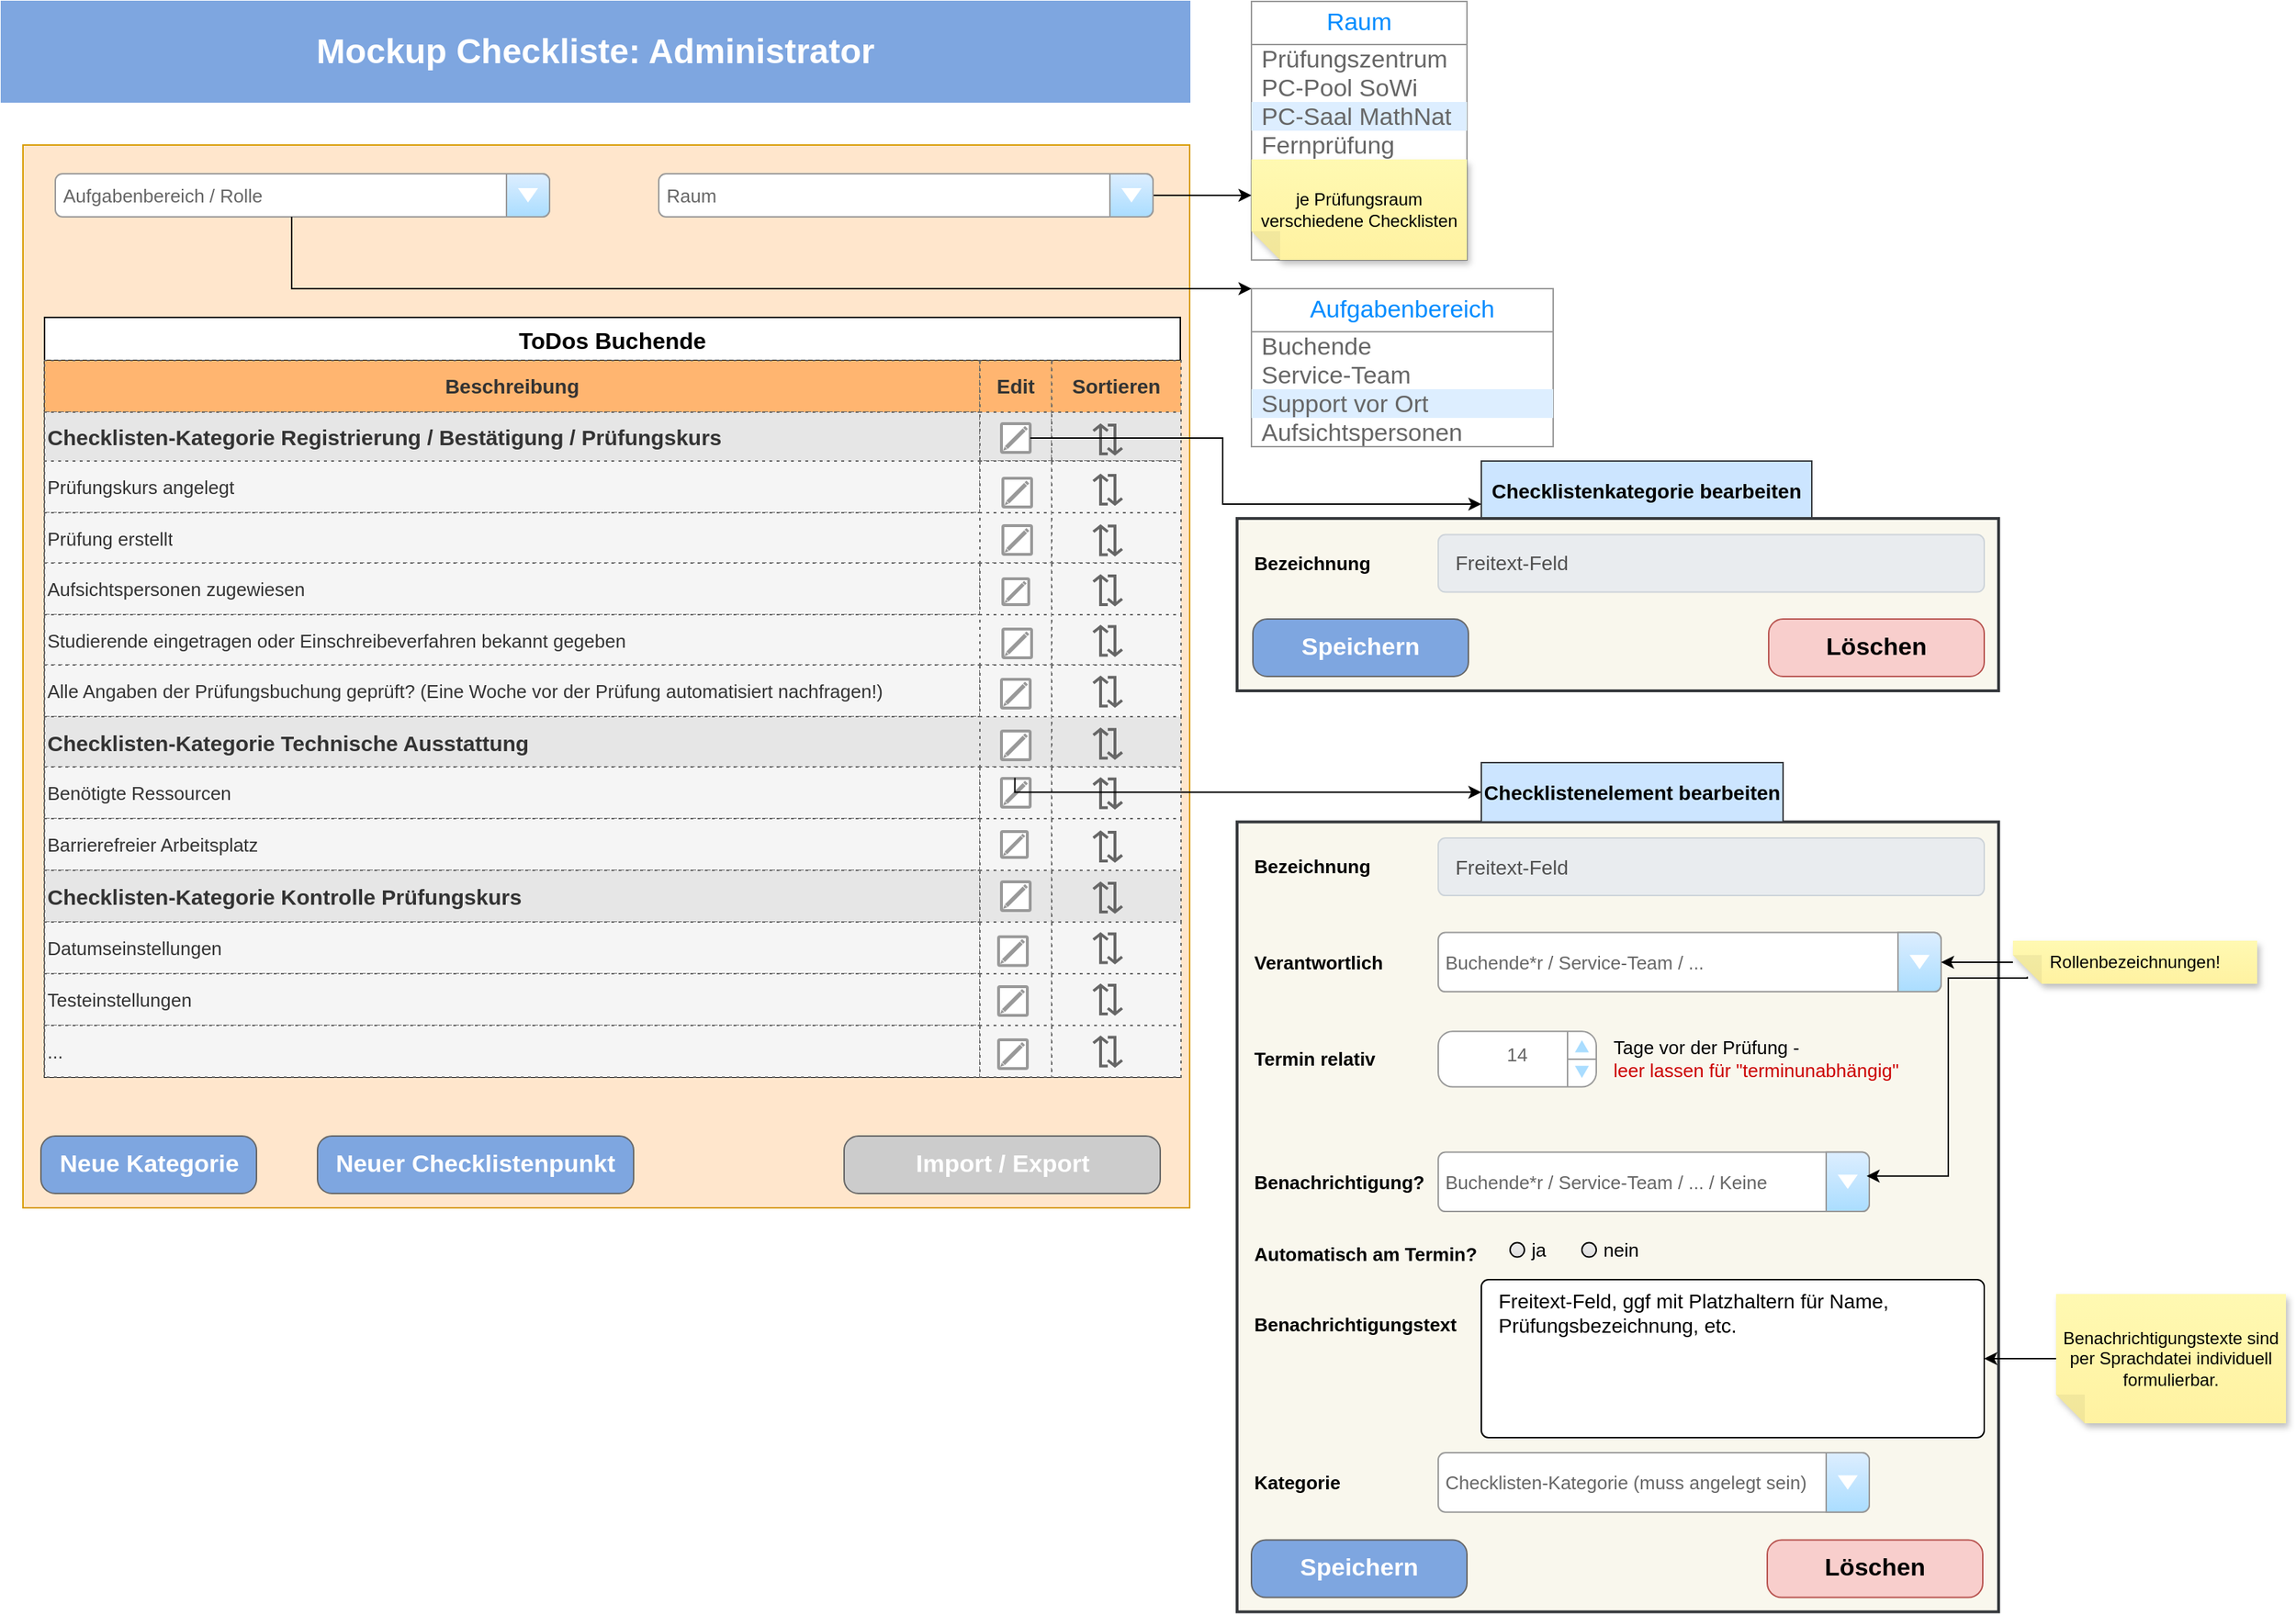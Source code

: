 <mxfile version="24.7.7" pages="2">
  <diagram name="Checkliste" id="Zr_G_hcXwSWRQ9lRJL4E">
    <mxGraphModel dx="1880" dy="1008" grid="1" gridSize="10" guides="1" tooltips="1" connect="1" arrows="1" fold="1" page="1" pageScale="1" pageWidth="827" pageHeight="1169" math="0" shadow="0">
      <root>
        <mxCell id="0" />
        <mxCell id="1" value="Checkliste" style="locked=1;" parent="0" />
        <mxCell id="95HuahfwG-BCZ0HRhhbP-1" value="&lt;font style=&quot;font-size: 24px;&quot; color=&quot;#ffffff&quot;&gt;&lt;b&gt;Mockup Checkliste: Administrator&lt;/b&gt;&lt;/font&gt;" style="rounded=0;whiteSpace=wrap;html=1;fillColor=#7EA6E0;strokeColor=#7EA6E0;" parent="1" vertex="1">
          <mxGeometry y="20" width="827" height="70" as="geometry" />
        </mxCell>
        <mxCell id="M1PSyhu-Lv1iWgx_K_dI-1" value="" style="whiteSpace=wrap;html=1;fillColor=#ffe6cc;strokeColor=#d79b00;" parent="1" vertex="1">
          <mxGeometry x="15" y="120" width="812" height="740" as="geometry" />
        </mxCell>
        <mxCell id="M1PSyhu-Lv1iWgx_K_dI-14" value="ToDos Buchende" style="shape=table;startSize=30;container=1;collapsible=0;childLayout=tableLayout;fontStyle=1;fontSize=16;" parent="1" vertex="1">
          <mxGeometry x="30" y="240" width="790.5" height="529" as="geometry" />
        </mxCell>
        <mxCell id="M1PSyhu-Lv1iWgx_K_dI-15" value="" style="shape=tableRow;horizontal=0;startSize=0;swimlaneHead=0;swimlaneBody=0;strokeColor=inherit;top=0;left=0;bottom=0;right=0;collapsible=0;dropTarget=0;fillColor=none;points=[[0,0.5],[1,0.5]];portConstraint=eastwest;" parent="M1PSyhu-Lv1iWgx_K_dI-14" vertex="1">
          <mxGeometry y="30" width="790.5" height="36" as="geometry" />
        </mxCell>
        <mxCell id="M1PSyhu-Lv1iWgx_K_dI-17" value="Beschreibung" style="shape=partialRectangle;html=1;whiteSpace=wrap;connectable=0;strokeColor=#666666;overflow=hidden;fillColor=#FFB570;top=1;left=1;bottom=1;right=1;pointerEvents=1;fontColor=#333333;dashed=1;dashPattern=1 4;fontSize=14;fontStyle=1" parent="M1PSyhu-Lv1iWgx_K_dI-15" vertex="1">
          <mxGeometry width="651" height="36" as="geometry">
            <mxRectangle width="651" height="36" as="alternateBounds" />
          </mxGeometry>
        </mxCell>
        <mxCell id="SF6q-6VZULmL_obWjuGS-9" value="Edit" style="shape=partialRectangle;html=1;whiteSpace=wrap;connectable=0;strokeColor=#666666;overflow=hidden;fillColor=#FFB570;top=1;left=1;bottom=1;right=1;pointerEvents=1;fontColor=#333333;dashed=1;dashPattern=1 4;fontSize=14;fontStyle=1" parent="M1PSyhu-Lv1iWgx_K_dI-15" vertex="1">
          <mxGeometry x="651" width="50" height="36" as="geometry">
            <mxRectangle width="50" height="36" as="alternateBounds" />
          </mxGeometry>
        </mxCell>
        <mxCell id="SF6q-6VZULmL_obWjuGS-66" value="Sortieren" style="shape=partialRectangle;html=1;whiteSpace=wrap;connectable=0;strokeColor=#666666;overflow=hidden;fillColor=#FFB570;top=1;left=1;bottom=1;right=1;pointerEvents=1;fontColor=#333333;dashed=1;dashPattern=1 4;fontSize=14;fontStyle=1" parent="M1PSyhu-Lv1iWgx_K_dI-15" vertex="1">
          <mxGeometry x="701" width="90" height="36" as="geometry">
            <mxRectangle width="90" height="36" as="alternateBounds" />
          </mxGeometry>
        </mxCell>
        <mxCell id="SF6q-6VZULmL_obWjuGS-37" style="shape=tableRow;horizontal=0;startSize=0;swimlaneHead=0;swimlaneBody=0;strokeColor=inherit;top=0;left=0;bottom=0;right=0;collapsible=0;dropTarget=0;fillColor=none;points=[[0,0.5],[1,0.5]];portConstraint=eastwest;" parent="M1PSyhu-Lv1iWgx_K_dI-14" vertex="1">
          <mxGeometry y="66" width="790.5" height="34" as="geometry" />
        </mxCell>
        <mxCell id="SF6q-6VZULmL_obWjuGS-38" value="&lt;font style=&quot;font-size: 15px;&quot;&gt;&lt;b&gt;Checklisten-Kategorie Registrierung / Bestätigung / Prüfungskurs&lt;/b&gt;&lt;/font&gt;" style="shape=partialRectangle;html=1;whiteSpace=wrap;connectable=0;strokeColor=#666666;overflow=hidden;fillColor=#E6E6E6;top=1;left=1;bottom=1;right=1;pointerEvents=1;fontColor=#333333;dashed=1;dashPattern=1 4;align=left;fontSize=13;" parent="SF6q-6VZULmL_obWjuGS-37" vertex="1">
          <mxGeometry width="651" height="34" as="geometry">
            <mxRectangle width="651" height="34" as="alternateBounds" />
          </mxGeometry>
        </mxCell>
        <mxCell id="SF6q-6VZULmL_obWjuGS-39" style="shape=partialRectangle;html=1;whiteSpace=wrap;connectable=0;strokeColor=#666666;overflow=hidden;fillColor=#E6E6E6;top=1;left=1;bottom=1;right=1;pointerEvents=1;fontColor=#333333;dashed=1;dashPattern=1 4;align=left;fontSize=13;" parent="SF6q-6VZULmL_obWjuGS-37" vertex="1">
          <mxGeometry x="651" width="50" height="34" as="geometry">
            <mxRectangle width="50" height="34" as="alternateBounds" />
          </mxGeometry>
        </mxCell>
        <mxCell id="SF6q-6VZULmL_obWjuGS-67" style="shape=partialRectangle;html=1;whiteSpace=wrap;connectable=0;strokeColor=#666666;overflow=hidden;fillColor=#E6E6E6;top=1;left=1;bottom=1;right=1;pointerEvents=1;fontColor=#333333;dashed=1;dashPattern=1 4;align=left;fontSize=13;" parent="SF6q-6VZULmL_obWjuGS-37" vertex="1">
          <mxGeometry x="701" width="90" height="34" as="geometry">
            <mxRectangle width="90" height="34" as="alternateBounds" />
          </mxGeometry>
        </mxCell>
        <mxCell id="M1PSyhu-Lv1iWgx_K_dI-18" value="" style="shape=tableRow;horizontal=0;startSize=0;swimlaneHead=0;swimlaneBody=0;strokeColor=inherit;top=0;left=0;bottom=0;right=0;collapsible=0;dropTarget=0;fillColor=none;points=[[0,0.5],[1,0.5]];portConstraint=eastwest;" parent="M1PSyhu-Lv1iWgx_K_dI-14" vertex="1">
          <mxGeometry y="100" width="790.5" height="36" as="geometry" />
        </mxCell>
        <mxCell id="M1PSyhu-Lv1iWgx_K_dI-20" value="Prüfungskurs angelegt" style="shape=partialRectangle;html=1;whiteSpace=wrap;connectable=0;strokeColor=#666666;overflow=hidden;fillColor=#f5f5f5;top=1;left=1;bottom=1;right=1;pointerEvents=1;fontColor=#333333;dashed=1;dashPattern=1 4;align=left;fontSize=13;" parent="M1PSyhu-Lv1iWgx_K_dI-18" vertex="1">
          <mxGeometry width="651" height="36" as="geometry">
            <mxRectangle width="651" height="36" as="alternateBounds" />
          </mxGeometry>
        </mxCell>
        <mxCell id="SF6q-6VZULmL_obWjuGS-10" style="shape=partialRectangle;html=1;whiteSpace=wrap;connectable=0;strokeColor=#666666;overflow=hidden;fillColor=#f5f5f5;top=1;left=1;bottom=1;right=1;pointerEvents=1;fontColor=#333333;dashed=1;dashPattern=1 4;align=left;fontSize=13;" parent="M1PSyhu-Lv1iWgx_K_dI-18" vertex="1">
          <mxGeometry x="651" width="50" height="36" as="geometry">
            <mxRectangle width="50" height="36" as="alternateBounds" />
          </mxGeometry>
        </mxCell>
        <mxCell id="SF6q-6VZULmL_obWjuGS-68" style="shape=partialRectangle;html=1;whiteSpace=wrap;connectable=0;strokeColor=#666666;overflow=hidden;fillColor=#f5f5f5;top=1;left=1;bottom=1;right=1;pointerEvents=1;fontColor=#333333;dashed=1;dashPattern=1 4;align=left;fontSize=13;" parent="M1PSyhu-Lv1iWgx_K_dI-18" vertex="1">
          <mxGeometry x="701" width="90" height="36" as="geometry">
            <mxRectangle width="90" height="36" as="alternateBounds" />
          </mxGeometry>
        </mxCell>
        <mxCell id="M1PSyhu-Lv1iWgx_K_dI-21" value="" style="shape=tableRow;horizontal=0;startSize=0;swimlaneHead=0;swimlaneBody=0;strokeColor=inherit;top=0;left=0;bottom=0;right=0;collapsible=0;dropTarget=0;fillColor=none;points=[[0,0.5],[1,0.5]];portConstraint=eastwest;" parent="M1PSyhu-Lv1iWgx_K_dI-14" vertex="1">
          <mxGeometry y="136" width="790.5" height="35" as="geometry" />
        </mxCell>
        <mxCell id="M1PSyhu-Lv1iWgx_K_dI-23" value="Prüfung erstellt" style="shape=partialRectangle;html=1;whiteSpace=wrap;connectable=0;strokeColor=#666666;overflow=hidden;fillColor=#f5f5f5;top=1;left=1;bottom=1;right=1;pointerEvents=1;fontColor=#333333;dashed=1;dashPattern=1 4;align=left;fontSize=13;" parent="M1PSyhu-Lv1iWgx_K_dI-21" vertex="1">
          <mxGeometry width="651" height="35" as="geometry">
            <mxRectangle width="651" height="35" as="alternateBounds" />
          </mxGeometry>
        </mxCell>
        <mxCell id="SF6q-6VZULmL_obWjuGS-11" style="shape=partialRectangle;html=1;whiteSpace=wrap;connectable=0;strokeColor=#666666;overflow=hidden;fillColor=#f5f5f5;top=1;left=1;bottom=1;right=1;pointerEvents=1;fontColor=#333333;dashed=1;dashPattern=1 4;align=left;fontSize=13;" parent="M1PSyhu-Lv1iWgx_K_dI-21" vertex="1">
          <mxGeometry x="651" width="50" height="35" as="geometry">
            <mxRectangle width="50" height="35" as="alternateBounds" />
          </mxGeometry>
        </mxCell>
        <mxCell id="SF6q-6VZULmL_obWjuGS-69" style="shape=partialRectangle;html=1;whiteSpace=wrap;connectable=0;strokeColor=#666666;overflow=hidden;fillColor=#f5f5f5;top=1;left=1;bottom=1;right=1;pointerEvents=1;fontColor=#333333;dashed=1;dashPattern=1 4;align=left;fontSize=13;" parent="M1PSyhu-Lv1iWgx_K_dI-21" vertex="1">
          <mxGeometry x="701" width="90" height="35" as="geometry">
            <mxRectangle width="90" height="35" as="alternateBounds" />
          </mxGeometry>
        </mxCell>
        <mxCell id="M1PSyhu-Lv1iWgx_K_dI-24" value="" style="shape=tableRow;horizontal=0;startSize=0;swimlaneHead=0;swimlaneBody=0;strokeColor=inherit;top=0;left=0;bottom=0;right=0;collapsible=0;dropTarget=0;fillColor=none;points=[[0,0.5],[1,0.5]];portConstraint=eastwest;" parent="M1PSyhu-Lv1iWgx_K_dI-14" vertex="1">
          <mxGeometry y="171" width="790.5" height="36" as="geometry" />
        </mxCell>
        <mxCell id="M1PSyhu-Lv1iWgx_K_dI-26" value="Aufsichtspersonen zugewiesen" style="shape=partialRectangle;html=1;whiteSpace=wrap;connectable=0;strokeColor=#666666;overflow=hidden;fillColor=#f5f5f5;top=1;left=1;bottom=1;right=1;pointerEvents=1;fontColor=#333333;dashed=1;dashPattern=1 4;align=left;fontSize=13;" parent="M1PSyhu-Lv1iWgx_K_dI-24" vertex="1">
          <mxGeometry width="651" height="36" as="geometry">
            <mxRectangle width="651" height="36" as="alternateBounds" />
          </mxGeometry>
        </mxCell>
        <mxCell id="SF6q-6VZULmL_obWjuGS-12" style="shape=partialRectangle;html=1;whiteSpace=wrap;connectable=0;strokeColor=#666666;overflow=hidden;fillColor=#f5f5f5;top=1;left=1;bottom=1;right=1;pointerEvents=1;fontColor=#333333;dashed=1;dashPattern=1 4;align=left;fontSize=13;" parent="M1PSyhu-Lv1iWgx_K_dI-24" vertex="1">
          <mxGeometry x="651" width="50" height="36" as="geometry">
            <mxRectangle width="50" height="36" as="alternateBounds" />
          </mxGeometry>
        </mxCell>
        <mxCell id="SF6q-6VZULmL_obWjuGS-70" style="shape=partialRectangle;html=1;whiteSpace=wrap;connectable=0;strokeColor=#666666;overflow=hidden;fillColor=#f5f5f5;top=1;left=1;bottom=1;right=1;pointerEvents=1;fontColor=#333333;dashed=1;dashPattern=1 4;align=left;fontSize=13;" parent="M1PSyhu-Lv1iWgx_K_dI-24" vertex="1">
          <mxGeometry x="701" width="90" height="36" as="geometry">
            <mxRectangle width="90" height="36" as="alternateBounds" />
          </mxGeometry>
        </mxCell>
        <mxCell id="M1PSyhu-Lv1iWgx_K_dI-27" value="" style="shape=tableRow;horizontal=0;startSize=0;swimlaneHead=0;swimlaneBody=0;strokeColor=inherit;top=0;left=0;bottom=0;right=0;collapsible=0;dropTarget=0;fillColor=none;points=[[0,0.5],[1,0.5]];portConstraint=eastwest;" parent="M1PSyhu-Lv1iWgx_K_dI-14" vertex="1">
          <mxGeometry y="207" width="790.5" height="35" as="geometry" />
        </mxCell>
        <mxCell id="M1PSyhu-Lv1iWgx_K_dI-29" value="Studierende eingetragen oder Einschreibeverfahren bekannt gegeben" style="shape=partialRectangle;html=1;whiteSpace=wrap;connectable=0;strokeColor=#666666;overflow=hidden;fillColor=#f5f5f5;top=1;left=1;bottom=1;right=1;pointerEvents=1;fontColor=#333333;dashed=1;dashPattern=1 4;align=left;fontSize=13;" parent="M1PSyhu-Lv1iWgx_K_dI-27" vertex="1">
          <mxGeometry width="651" height="35" as="geometry">
            <mxRectangle width="651" height="35" as="alternateBounds" />
          </mxGeometry>
        </mxCell>
        <mxCell id="SF6q-6VZULmL_obWjuGS-13" style="shape=partialRectangle;html=1;whiteSpace=wrap;connectable=0;strokeColor=#666666;overflow=hidden;fillColor=#f5f5f5;top=1;left=1;bottom=1;right=1;pointerEvents=1;fontColor=#333333;dashed=1;dashPattern=1 4;align=left;fontSize=13;" parent="M1PSyhu-Lv1iWgx_K_dI-27" vertex="1">
          <mxGeometry x="651" width="50" height="35" as="geometry">
            <mxRectangle width="50" height="35" as="alternateBounds" />
          </mxGeometry>
        </mxCell>
        <mxCell id="SF6q-6VZULmL_obWjuGS-71" style="shape=partialRectangle;html=1;whiteSpace=wrap;connectable=0;strokeColor=#666666;overflow=hidden;fillColor=#f5f5f5;top=1;left=1;bottom=1;right=1;pointerEvents=1;fontColor=#333333;dashed=1;dashPattern=1 4;align=left;fontSize=13;" parent="M1PSyhu-Lv1iWgx_K_dI-27" vertex="1">
          <mxGeometry x="701" width="90" height="35" as="geometry">
            <mxRectangle width="90" height="35" as="alternateBounds" />
          </mxGeometry>
        </mxCell>
        <mxCell id="SF6q-6VZULmL_obWjuGS-6" style="shape=tableRow;horizontal=0;startSize=0;swimlaneHead=0;swimlaneBody=0;strokeColor=inherit;top=0;left=0;bottom=0;right=0;collapsible=0;dropTarget=0;fillColor=none;points=[[0,0.5],[1,0.5]];portConstraint=eastwest;" parent="M1PSyhu-Lv1iWgx_K_dI-14" vertex="1">
          <mxGeometry y="242" width="790.5" height="36" as="geometry" />
        </mxCell>
        <mxCell id="SF6q-6VZULmL_obWjuGS-8" value="Alle Angaben der Prüfungsbuchung geprüft? (Eine Woche vor der Prüfung automatisiert nachfragen!)" style="shape=partialRectangle;html=1;whiteSpace=wrap;connectable=0;strokeColor=#666666;overflow=hidden;fillColor=#f5f5f5;top=1;left=1;bottom=1;right=1;pointerEvents=1;fontColor=#333333;dashed=1;dashPattern=1 4;align=left;fontSize=13;" parent="SF6q-6VZULmL_obWjuGS-6" vertex="1">
          <mxGeometry width="651" height="36" as="geometry">
            <mxRectangle width="651" height="36" as="alternateBounds" />
          </mxGeometry>
        </mxCell>
        <mxCell id="SF6q-6VZULmL_obWjuGS-14" style="shape=partialRectangle;html=1;whiteSpace=wrap;connectable=0;strokeColor=#666666;overflow=hidden;fillColor=#f5f5f5;top=1;left=1;bottom=1;right=1;pointerEvents=1;fontColor=#333333;dashed=1;dashPattern=1 4;align=left;fontSize=13;" parent="SF6q-6VZULmL_obWjuGS-6" vertex="1">
          <mxGeometry x="651" width="50" height="36" as="geometry">
            <mxRectangle width="50" height="36" as="alternateBounds" />
          </mxGeometry>
        </mxCell>
        <mxCell id="SF6q-6VZULmL_obWjuGS-72" style="shape=partialRectangle;html=1;whiteSpace=wrap;connectable=0;strokeColor=#666666;overflow=hidden;fillColor=#f5f5f5;top=1;left=1;bottom=1;right=1;pointerEvents=1;fontColor=#333333;dashed=1;dashPattern=1 4;align=left;fontSize=13;" parent="SF6q-6VZULmL_obWjuGS-6" vertex="1">
          <mxGeometry x="701" width="90" height="36" as="geometry">
            <mxRectangle width="90" height="36" as="alternateBounds" />
          </mxGeometry>
        </mxCell>
        <mxCell id="SF6q-6VZULmL_obWjuGS-21" style="shape=tableRow;horizontal=0;startSize=0;swimlaneHead=0;swimlaneBody=0;strokeColor=inherit;top=0;left=0;bottom=0;right=0;collapsible=0;dropTarget=0;fillColor=none;points=[[0,0.5],[1,0.5]];portConstraint=eastwest;" parent="M1PSyhu-Lv1iWgx_K_dI-14" vertex="1">
          <mxGeometry y="278" width="790.5" height="35" as="geometry" />
        </mxCell>
        <mxCell id="SF6q-6VZULmL_obWjuGS-23" value="&lt;b style=&quot;font-size: 15px;&quot;&gt;Checklisten-Kategorie Technische Ausstattung&lt;/b&gt;" style="shape=partialRectangle;html=1;whiteSpace=wrap;connectable=0;strokeColor=#666666;overflow=hidden;fillColor=#E6E6E6;top=1;left=1;bottom=1;right=1;pointerEvents=1;fontColor=#333333;dashed=1;dashPattern=1 4;align=left;fontSize=13;" parent="SF6q-6VZULmL_obWjuGS-21" vertex="1">
          <mxGeometry width="651" height="35" as="geometry">
            <mxRectangle width="651" height="35" as="alternateBounds" />
          </mxGeometry>
        </mxCell>
        <mxCell id="SF6q-6VZULmL_obWjuGS-24" style="shape=partialRectangle;html=1;whiteSpace=wrap;connectable=0;strokeColor=#666666;overflow=hidden;fillColor=#E6E6E6;top=1;left=1;bottom=1;right=1;pointerEvents=1;fontColor=#333333;dashed=1;dashPattern=1 4;align=left;fontSize=13;" parent="SF6q-6VZULmL_obWjuGS-21" vertex="1">
          <mxGeometry x="651" width="50" height="35" as="geometry">
            <mxRectangle width="50" height="35" as="alternateBounds" />
          </mxGeometry>
        </mxCell>
        <mxCell id="SF6q-6VZULmL_obWjuGS-73" style="shape=partialRectangle;html=1;whiteSpace=wrap;connectable=0;strokeColor=#666666;overflow=hidden;fillColor=#E6E6E6;top=1;left=1;bottom=1;right=1;pointerEvents=1;fontColor=#333333;dashed=1;dashPattern=1 4;align=left;fontSize=13;" parent="SF6q-6VZULmL_obWjuGS-21" vertex="1">
          <mxGeometry x="701" width="90" height="35" as="geometry">
            <mxRectangle width="90" height="35" as="alternateBounds" />
          </mxGeometry>
        </mxCell>
        <mxCell id="SF6q-6VZULmL_obWjuGS-25" style="shape=tableRow;horizontal=0;startSize=0;swimlaneHead=0;swimlaneBody=0;strokeColor=inherit;top=0;left=0;bottom=0;right=0;collapsible=0;dropTarget=0;fillColor=none;points=[[0,0.5],[1,0.5]];portConstraint=eastwest;" parent="M1PSyhu-Lv1iWgx_K_dI-14" vertex="1">
          <mxGeometry y="313" width="790.5" height="36" as="geometry" />
        </mxCell>
        <mxCell id="SF6q-6VZULmL_obWjuGS-27" value="Benötigte Ressourcen" style="shape=partialRectangle;html=1;whiteSpace=wrap;connectable=0;strokeColor=#666666;overflow=hidden;fillColor=#f5f5f5;top=1;left=1;bottom=1;right=1;pointerEvents=1;fontColor=#333333;dashed=1;dashPattern=1 4;align=left;fontSize=13;" parent="SF6q-6VZULmL_obWjuGS-25" vertex="1">
          <mxGeometry width="651" height="36" as="geometry">
            <mxRectangle width="651" height="36" as="alternateBounds" />
          </mxGeometry>
        </mxCell>
        <mxCell id="SF6q-6VZULmL_obWjuGS-28" style="shape=partialRectangle;html=1;whiteSpace=wrap;connectable=0;strokeColor=#666666;overflow=hidden;fillColor=#f5f5f5;top=1;left=1;bottom=1;right=1;pointerEvents=1;fontColor=#333333;dashed=1;dashPattern=1 4;align=left;fontSize=13;" parent="SF6q-6VZULmL_obWjuGS-25" vertex="1">
          <mxGeometry x="651" width="50" height="36" as="geometry">
            <mxRectangle width="50" height="36" as="alternateBounds" />
          </mxGeometry>
        </mxCell>
        <mxCell id="SF6q-6VZULmL_obWjuGS-74" style="shape=partialRectangle;html=1;whiteSpace=wrap;connectable=0;strokeColor=#666666;overflow=hidden;fillColor=#f5f5f5;top=1;left=1;bottom=1;right=1;pointerEvents=1;fontColor=#333333;dashed=1;dashPattern=1 4;align=left;fontSize=13;" parent="SF6q-6VZULmL_obWjuGS-25" vertex="1">
          <mxGeometry x="701" width="90" height="36" as="geometry">
            <mxRectangle width="90" height="36" as="alternateBounds" />
          </mxGeometry>
        </mxCell>
        <mxCell id="SF6q-6VZULmL_obWjuGS-96" style="shape=tableRow;horizontal=0;startSize=0;swimlaneHead=0;swimlaneBody=0;strokeColor=inherit;top=0;left=0;bottom=0;right=0;collapsible=0;dropTarget=0;fillColor=none;points=[[0,0.5],[1,0.5]];portConstraint=eastwest;" parent="M1PSyhu-Lv1iWgx_K_dI-14" vertex="1">
          <mxGeometry y="349" width="790.5" height="36" as="geometry" />
        </mxCell>
        <mxCell id="SF6q-6VZULmL_obWjuGS-97" value="Barrierefreier Arbeitsplatz" style="shape=partialRectangle;html=1;whiteSpace=wrap;connectable=0;strokeColor=#666666;overflow=hidden;fillColor=#f5f5f5;top=1;left=1;bottom=1;right=1;pointerEvents=1;fontColor=#333333;dashed=1;dashPattern=1 4;align=left;fontSize=13;" parent="SF6q-6VZULmL_obWjuGS-96" vertex="1">
          <mxGeometry width="651" height="36" as="geometry">
            <mxRectangle width="651" height="36" as="alternateBounds" />
          </mxGeometry>
        </mxCell>
        <mxCell id="SF6q-6VZULmL_obWjuGS-98" style="shape=partialRectangle;html=1;whiteSpace=wrap;connectable=0;strokeColor=#666666;overflow=hidden;fillColor=#f5f5f5;top=1;left=1;bottom=1;right=1;pointerEvents=1;fontColor=#333333;dashed=1;dashPattern=1 4;align=left;fontSize=13;" parent="SF6q-6VZULmL_obWjuGS-96" vertex="1">
          <mxGeometry x="651" width="50" height="36" as="geometry">
            <mxRectangle width="50" height="36" as="alternateBounds" />
          </mxGeometry>
        </mxCell>
        <mxCell id="SF6q-6VZULmL_obWjuGS-99" style="shape=partialRectangle;html=1;whiteSpace=wrap;connectable=0;strokeColor=#666666;overflow=hidden;fillColor=#f5f5f5;top=1;left=1;bottom=1;right=1;pointerEvents=1;fontColor=#333333;dashed=1;dashPattern=1 4;align=left;fontSize=13;" parent="SF6q-6VZULmL_obWjuGS-96" vertex="1">
          <mxGeometry x="701" width="90" height="36" as="geometry">
            <mxRectangle width="90" height="36" as="alternateBounds" />
          </mxGeometry>
        </mxCell>
        <mxCell id="SF6q-6VZULmL_obWjuGS-92" style="shape=tableRow;horizontal=0;startSize=0;swimlaneHead=0;swimlaneBody=0;strokeColor=inherit;top=0;left=0;bottom=0;right=0;collapsible=0;dropTarget=0;fillColor=none;points=[[0,0.5],[1,0.5]];portConstraint=eastwest;" parent="M1PSyhu-Lv1iWgx_K_dI-14" vertex="1">
          <mxGeometry y="385" width="790.5" height="36" as="geometry" />
        </mxCell>
        <mxCell id="SF6q-6VZULmL_obWjuGS-93" value="&lt;font style=&quot;font-size: 15px;&quot;&gt;&lt;b&gt;Checklisten-Kategorie Kontrolle Prüfungskurs&lt;/b&gt;&lt;/font&gt;" style="shape=partialRectangle;html=1;whiteSpace=wrap;connectable=0;strokeColor=#666666;overflow=hidden;fillColor=#E6E6E6;top=1;left=1;bottom=1;right=1;pointerEvents=1;fontColor=#333333;dashed=1;dashPattern=1 4;align=left;fontSize=13;" parent="SF6q-6VZULmL_obWjuGS-92" vertex="1">
          <mxGeometry width="651" height="36" as="geometry">
            <mxRectangle width="651" height="36" as="alternateBounds" />
          </mxGeometry>
        </mxCell>
        <mxCell id="SF6q-6VZULmL_obWjuGS-94" style="shape=partialRectangle;html=1;whiteSpace=wrap;connectable=0;strokeColor=#666666;overflow=hidden;fillColor=#E6E6E6;top=1;left=1;bottom=1;right=1;pointerEvents=1;fontColor=#333333;dashed=1;dashPattern=1 4;align=left;fontSize=13;" parent="SF6q-6VZULmL_obWjuGS-92" vertex="1">
          <mxGeometry x="651" width="50" height="36" as="geometry">
            <mxRectangle width="50" height="36" as="alternateBounds" />
          </mxGeometry>
        </mxCell>
        <mxCell id="SF6q-6VZULmL_obWjuGS-95" style="shape=partialRectangle;html=1;whiteSpace=wrap;connectable=0;strokeColor=#666666;overflow=hidden;fillColor=#E6E6E6;top=1;left=1;bottom=1;right=1;pointerEvents=1;fontColor=#333333;dashed=1;dashPattern=1 4;align=left;fontSize=13;" parent="SF6q-6VZULmL_obWjuGS-92" vertex="1">
          <mxGeometry x="701" width="90" height="36" as="geometry">
            <mxRectangle width="90" height="36" as="alternateBounds" />
          </mxGeometry>
        </mxCell>
        <mxCell id="SF6q-6VZULmL_obWjuGS-88" style="shape=tableRow;horizontal=0;startSize=0;swimlaneHead=0;swimlaneBody=0;strokeColor=inherit;top=0;left=0;bottom=0;right=0;collapsible=0;dropTarget=0;fillColor=none;points=[[0,0.5],[1,0.5]];portConstraint=eastwest;" parent="M1PSyhu-Lv1iWgx_K_dI-14" vertex="1">
          <mxGeometry y="421" width="790.5" height="36" as="geometry" />
        </mxCell>
        <mxCell id="SF6q-6VZULmL_obWjuGS-89" value="Datumseinstellungen" style="shape=partialRectangle;html=1;whiteSpace=wrap;connectable=0;strokeColor=#666666;overflow=hidden;fillColor=#f5f5f5;top=1;left=1;bottom=1;right=1;pointerEvents=1;fontColor=#333333;dashed=1;dashPattern=1 4;align=left;fontSize=13;" parent="SF6q-6VZULmL_obWjuGS-88" vertex="1">
          <mxGeometry width="651" height="36" as="geometry">
            <mxRectangle width="651" height="36" as="alternateBounds" />
          </mxGeometry>
        </mxCell>
        <mxCell id="SF6q-6VZULmL_obWjuGS-90" style="shape=partialRectangle;html=1;whiteSpace=wrap;connectable=0;strokeColor=#666666;overflow=hidden;fillColor=#f5f5f5;top=1;left=1;bottom=1;right=1;pointerEvents=1;fontColor=#333333;dashed=1;dashPattern=1 4;align=left;fontSize=13;" parent="SF6q-6VZULmL_obWjuGS-88" vertex="1">
          <mxGeometry x="651" width="50" height="36" as="geometry">
            <mxRectangle width="50" height="36" as="alternateBounds" />
          </mxGeometry>
        </mxCell>
        <mxCell id="SF6q-6VZULmL_obWjuGS-91" style="shape=partialRectangle;html=1;whiteSpace=wrap;connectable=0;strokeColor=#666666;overflow=hidden;fillColor=#f5f5f5;top=1;left=1;bottom=1;right=1;pointerEvents=1;fontColor=#333333;dashed=1;dashPattern=1 4;align=left;fontSize=13;" parent="SF6q-6VZULmL_obWjuGS-88" vertex="1">
          <mxGeometry x="701" width="90" height="36" as="geometry">
            <mxRectangle width="90" height="36" as="alternateBounds" />
          </mxGeometry>
        </mxCell>
        <mxCell id="SF6q-6VZULmL_obWjuGS-84" style="shape=tableRow;horizontal=0;startSize=0;swimlaneHead=0;swimlaneBody=0;strokeColor=inherit;top=0;left=0;bottom=0;right=0;collapsible=0;dropTarget=0;fillColor=none;points=[[0,0.5],[1,0.5]];portConstraint=eastwest;" parent="M1PSyhu-Lv1iWgx_K_dI-14" vertex="1">
          <mxGeometry y="457" width="790.5" height="36" as="geometry" />
        </mxCell>
        <mxCell id="SF6q-6VZULmL_obWjuGS-85" value="Testeinstellungen" style="shape=partialRectangle;html=1;whiteSpace=wrap;connectable=0;strokeColor=#666666;overflow=hidden;fillColor=#f5f5f5;top=1;left=1;bottom=1;right=1;pointerEvents=1;fontColor=#333333;dashed=1;dashPattern=1 4;align=left;fontSize=13;" parent="SF6q-6VZULmL_obWjuGS-84" vertex="1">
          <mxGeometry width="651" height="36" as="geometry">
            <mxRectangle width="651" height="36" as="alternateBounds" />
          </mxGeometry>
        </mxCell>
        <mxCell id="SF6q-6VZULmL_obWjuGS-86" style="shape=partialRectangle;html=1;whiteSpace=wrap;connectable=0;strokeColor=#666666;overflow=hidden;fillColor=#f5f5f5;top=1;left=1;bottom=1;right=1;pointerEvents=1;fontColor=#333333;dashed=1;dashPattern=1 4;align=left;fontSize=13;" parent="SF6q-6VZULmL_obWjuGS-84" vertex="1">
          <mxGeometry x="651" width="50" height="36" as="geometry">
            <mxRectangle width="50" height="36" as="alternateBounds" />
          </mxGeometry>
        </mxCell>
        <mxCell id="SF6q-6VZULmL_obWjuGS-87" style="shape=partialRectangle;html=1;whiteSpace=wrap;connectable=0;strokeColor=#666666;overflow=hidden;fillColor=#f5f5f5;top=1;left=1;bottom=1;right=1;pointerEvents=1;fontColor=#333333;dashed=1;dashPattern=1 4;align=left;fontSize=13;" parent="SF6q-6VZULmL_obWjuGS-84" vertex="1">
          <mxGeometry x="701" width="90" height="36" as="geometry">
            <mxRectangle width="90" height="36" as="alternateBounds" />
          </mxGeometry>
        </mxCell>
        <mxCell id="SF6q-6VZULmL_obWjuGS-80" style="shape=tableRow;horizontal=0;startSize=0;swimlaneHead=0;swimlaneBody=0;strokeColor=inherit;top=0;left=0;bottom=0;right=0;collapsible=0;dropTarget=0;fillColor=none;points=[[0,0.5],[1,0.5]];portConstraint=eastwest;" parent="M1PSyhu-Lv1iWgx_K_dI-14" vertex="1">
          <mxGeometry y="493" width="790.5" height="36" as="geometry" />
        </mxCell>
        <mxCell id="SF6q-6VZULmL_obWjuGS-81" value="..." style="shape=partialRectangle;html=1;whiteSpace=wrap;connectable=0;strokeColor=#666666;overflow=hidden;fillColor=#f5f5f5;top=1;left=1;bottom=1;right=1;pointerEvents=1;fontColor=#333333;dashed=1;dashPattern=1 4;align=left;fontSize=13;" parent="SF6q-6VZULmL_obWjuGS-80" vertex="1">
          <mxGeometry width="651" height="36" as="geometry">
            <mxRectangle width="651" height="36" as="alternateBounds" />
          </mxGeometry>
        </mxCell>
        <mxCell id="SF6q-6VZULmL_obWjuGS-82" style="shape=partialRectangle;html=1;whiteSpace=wrap;connectable=0;strokeColor=#666666;overflow=hidden;fillColor=#f5f5f5;top=1;left=1;bottom=1;right=1;pointerEvents=1;fontColor=#333333;dashed=1;dashPattern=1 4;align=left;fontSize=13;" parent="SF6q-6VZULmL_obWjuGS-80" vertex="1">
          <mxGeometry x="651" width="50" height="36" as="geometry">
            <mxRectangle width="50" height="36" as="alternateBounds" />
          </mxGeometry>
        </mxCell>
        <mxCell id="SF6q-6VZULmL_obWjuGS-83" style="shape=partialRectangle;html=1;whiteSpace=wrap;connectable=0;strokeColor=#666666;overflow=hidden;fillColor=#f5f5f5;top=1;left=1;bottom=1;right=1;pointerEvents=1;fontColor=#333333;dashed=1;dashPattern=1 4;align=left;fontSize=13;" parent="SF6q-6VZULmL_obWjuGS-80" vertex="1">
          <mxGeometry x="701" width="90" height="36" as="geometry">
            <mxRectangle width="90" height="36" as="alternateBounds" />
          </mxGeometry>
        </mxCell>
        <mxCell id="h2HBl5gkmupRguE7wDUX-40" value="" style="strokeColor=#999999;verticalLabelPosition=bottom;shadow=0;dashed=0;verticalAlign=top;strokeWidth=2;html=1;shape=mxgraph.mockup.misc.editIcon;rotation=0;" parent="1" vertex="1">
          <mxGeometry x="697" y="457" width="20" height="20" as="geometry" />
        </mxCell>
        <mxCell id="h2HBl5gkmupRguE7wDUX-41" value="" style="strokeColor=#999999;verticalLabelPosition=bottom;shadow=0;dashed=0;verticalAlign=top;strokeWidth=2;html=1;shape=mxgraph.mockup.misc.editIcon;rotation=0;" parent="1" vertex="1">
          <mxGeometry x="697" y="422" width="18" height="18" as="geometry" />
        </mxCell>
        <mxCell id="h2HBl5gkmupRguE7wDUX-42" value="" style="strokeColor=#999999;verticalLabelPosition=bottom;shadow=0;dashed=0;verticalAlign=top;strokeWidth=2;html=1;shape=mxgraph.mockup.misc.editIcon;rotation=0;" parent="1" vertex="1">
          <mxGeometry x="697" y="385" width="20" height="20" as="geometry" />
        </mxCell>
        <mxCell id="h2HBl5gkmupRguE7wDUX-43" value="" style="strokeColor=#999999;verticalLabelPosition=bottom;shadow=0;dashed=0;verticalAlign=top;strokeWidth=2;html=1;shape=mxgraph.mockup.misc.editIcon;rotation=0;" parent="1" vertex="1">
          <mxGeometry x="697" y="352" width="20" height="20" as="geometry" />
        </mxCell>
        <mxCell id="h2HBl5gkmupRguE7wDUX-44" value="" style="strokeColor=#999999;verticalLabelPosition=bottom;shadow=0;dashed=0;verticalAlign=top;strokeWidth=2;html=1;shape=mxgraph.mockup.misc.editIcon;rotation=0;" parent="1" vertex="1">
          <mxGeometry x="696" y="314" width="20" height="20" as="geometry" />
        </mxCell>
        <mxCell id="SF6q-6VZULmL_obWjuGS-29" value="&lt;font style=&quot;font-size: 13px;&quot;&gt;Raum&lt;/font&gt;" style="strokeWidth=1;shadow=0;dashed=0;align=center;html=1;shape=mxgraph.mockup.forms.comboBox;strokeColor=#999999;fillColor=#ddeeff;align=left;fillColor2=#aaddff;mainText=;fontColor=#666666;fontSize=17;spacingLeft=3;" parent="1" vertex="1">
          <mxGeometry x="457.5" y="140" width="344" height="30" as="geometry" />
        </mxCell>
        <mxCell id="SF6q-6VZULmL_obWjuGS-59" value="" style="group" parent="1" vertex="1" connectable="0">
          <mxGeometry x="27.5" y="800" width="779" height="50" as="geometry" />
        </mxCell>
        <mxCell id="SF6q-6VZULmL_obWjuGS-40" value="Neue Kategorie" style="strokeWidth=1;shadow=0;dashed=0;align=center;html=1;shape=mxgraph.mockup.buttons.button;strokeColor=#666666;fontColor=#ffffff;mainText=;buttonStyle=round;fontSize=17;fontStyle=1;fillColor=#7EA6E0;whiteSpace=wrap;" parent="SF6q-6VZULmL_obWjuGS-59" vertex="1">
          <mxGeometry y="10" width="150" height="40" as="geometry" />
        </mxCell>
        <mxCell id="SF6q-6VZULmL_obWjuGS-41" value="Import / Export" style="strokeWidth=1;shadow=0;dashed=0;align=center;html=1;shape=mxgraph.mockup.buttons.button;strokeColor=#666666;fontColor=#ffffff;mainText=;buttonStyle=round;fontSize=17;fontStyle=1;fillColor=#CCCCCC;whiteSpace=wrap;" parent="SF6q-6VZULmL_obWjuGS-59" vertex="1">
          <mxGeometry x="559" y="10" width="220" height="40" as="geometry" />
        </mxCell>
        <mxCell id="WMnK-blxrpDh7Fb3QbJE-1" value="Neuer Checklistenpunkt" style="strokeWidth=1;shadow=0;dashed=0;align=center;html=1;shape=mxgraph.mockup.buttons.button;strokeColor=#666666;fontColor=#ffffff;mainText=;buttonStyle=round;fontSize=17;fontStyle=1;fillColor=#7EA6E0;whiteSpace=wrap;" parent="SF6q-6VZULmL_obWjuGS-59" vertex="1">
          <mxGeometry x="192.5" y="10" width="220" height="40" as="geometry" />
        </mxCell>
        <mxCell id="SF6q-6VZULmL_obWjuGS-103" value="" style="strokeColor=#999999;verticalLabelPosition=bottom;shadow=0;dashed=0;verticalAlign=top;strokeWidth=2;html=1;shape=mxgraph.mockup.misc.editIcon;rotation=0;" parent="1" vertex="1">
          <mxGeometry x="696" y="633" width="20" height="20" as="geometry" />
        </mxCell>
        <mxCell id="SF6q-6VZULmL_obWjuGS-104" value="" style="strokeColor=#999999;verticalLabelPosition=bottom;shadow=0;dashed=0;verticalAlign=top;strokeWidth=2;html=1;shape=mxgraph.mockup.misc.editIcon;rotation=0;" parent="1" vertex="1">
          <mxGeometry x="696" y="598" width="18" height="18" as="geometry" />
        </mxCell>
        <mxCell id="SF6q-6VZULmL_obWjuGS-105" value="" style="strokeColor=#999999;verticalLabelPosition=bottom;shadow=0;dashed=0;verticalAlign=top;strokeWidth=2;html=1;shape=mxgraph.mockup.misc.editIcon;rotation=0;" parent="1" vertex="1">
          <mxGeometry x="696" y="561" width="20" height="20" as="geometry" />
        </mxCell>
        <mxCell id="SF6q-6VZULmL_obWjuGS-106" value="" style="strokeColor=#999999;verticalLabelPosition=bottom;shadow=0;dashed=0;verticalAlign=top;strokeWidth=2;html=1;shape=mxgraph.mockup.misc.editIcon;rotation=0;" parent="1" vertex="1">
          <mxGeometry x="696" y="528" width="20" height="20" as="geometry" />
        </mxCell>
        <mxCell id="SF6q-6VZULmL_obWjuGS-107" value="" style="strokeColor=#999999;verticalLabelPosition=bottom;shadow=0;dashed=0;verticalAlign=top;strokeWidth=2;html=1;shape=mxgraph.mockup.misc.editIcon;rotation=0;" parent="1" vertex="1">
          <mxGeometry x="696" y="492" width="20" height="20" as="geometry" />
        </mxCell>
        <mxCell id="SF6q-6VZULmL_obWjuGS-108" value="" style="strokeColor=#999999;verticalLabelPosition=bottom;shadow=0;dashed=0;verticalAlign=top;strokeWidth=2;html=1;shape=mxgraph.mockup.misc.editIcon;rotation=0;" parent="1" vertex="1">
          <mxGeometry x="694" y="671.28" width="20" height="20" as="geometry" />
        </mxCell>
        <mxCell id="SF6q-6VZULmL_obWjuGS-109" value="" style="strokeColor=#999999;verticalLabelPosition=bottom;shadow=0;dashed=0;verticalAlign=top;strokeWidth=2;html=1;shape=mxgraph.mockup.misc.editIcon;rotation=0;" parent="1" vertex="1">
          <mxGeometry x="694" y="706" width="20" height="20" as="geometry" />
        </mxCell>
        <mxCell id="SF6q-6VZULmL_obWjuGS-110" value="" style="strokeColor=#999999;verticalLabelPosition=bottom;shadow=0;dashed=0;verticalAlign=top;strokeWidth=2;html=1;shape=mxgraph.mockup.misc.editIcon;rotation=0;" parent="1" vertex="1">
          <mxGeometry x="694" y="743" width="20" height="20" as="geometry" />
        </mxCell>
        <mxCell id="SF6q-6VZULmL_obWjuGS-111" value="&lt;font style=&quot;font-size: 13px;&quot;&gt;Aufgabenbereich / Rolle&lt;/font&gt;" style="strokeWidth=1;shadow=0;dashed=0;align=center;html=1;shape=mxgraph.mockup.forms.comboBox;strokeColor=#999999;fillColor=#ddeeff;align=left;fillColor2=#aaddff;mainText=;fontColor=#666666;fontSize=17;spacingLeft=3;" parent="1" vertex="1">
          <mxGeometry x="37.5" y="140" width="344" height="30" as="geometry" />
        </mxCell>
        <mxCell id="SF6q-6VZULmL_obWjuGS-208" value="" style="group" parent="1" vertex="1" connectable="0">
          <mxGeometry x="760" y="315" width="20" height="446.28" as="geometry" />
        </mxCell>
        <mxCell id="SF6q-6VZULmL_obWjuGS-195" value="" style="html=1;verticalLabelPosition=bottom;align=center;labelBackgroundColor=#ffffff;verticalAlign=top;strokeWidth=2;strokeColor=#666666;shadow=0;dashed=0;shape=mxgraph.ios7.icons.repeat;pointerEvents=1;direction=south;rotation=0;" parent="SF6q-6VZULmL_obWjuGS-208" vertex="1">
          <mxGeometry y="426.28" width="20" height="20" as="geometry" />
        </mxCell>
        <mxCell id="SF6q-6VZULmL_obWjuGS-196" value="" style="html=1;verticalLabelPosition=bottom;align=center;labelBackgroundColor=#ffffff;verticalAlign=top;strokeWidth=2;strokeColor=#666666;shadow=0;dashed=0;shape=mxgraph.ios7.icons.repeat;pointerEvents=1;direction=south;rotation=0;" parent="SF6q-6VZULmL_obWjuGS-208" vertex="1">
          <mxGeometry y="390" width="20" height="20" as="geometry" />
        </mxCell>
        <mxCell id="SF6q-6VZULmL_obWjuGS-197" value="" style="html=1;verticalLabelPosition=bottom;align=center;labelBackgroundColor=#ffffff;verticalAlign=top;strokeWidth=2;strokeColor=#666666;shadow=0;dashed=0;shape=mxgraph.ios7.icons.repeat;pointerEvents=1;direction=south;rotation=0;" parent="SF6q-6VZULmL_obWjuGS-208" vertex="1">
          <mxGeometry y="354.28" width="20" height="20" as="geometry" />
        </mxCell>
        <mxCell id="SF6q-6VZULmL_obWjuGS-198" value="" style="html=1;verticalLabelPosition=bottom;align=center;labelBackgroundColor=#ffffff;verticalAlign=top;strokeWidth=2;strokeColor=#666666;shadow=0;dashed=0;shape=mxgraph.ios7.icons.repeat;pointerEvents=1;direction=south;rotation=0;" parent="SF6q-6VZULmL_obWjuGS-208" vertex="1">
          <mxGeometry y="319" width="20" height="20" as="geometry" />
        </mxCell>
        <mxCell id="SF6q-6VZULmL_obWjuGS-199" value="" style="html=1;verticalLabelPosition=bottom;align=center;labelBackgroundColor=#ffffff;verticalAlign=top;strokeWidth=2;strokeColor=#666666;shadow=0;dashed=0;shape=mxgraph.ios7.icons.repeat;pointerEvents=1;direction=south;rotation=0;" parent="SF6q-6VZULmL_obWjuGS-208" vertex="1">
          <mxGeometry y="283.44" width="20" height="20" as="geometry" />
        </mxCell>
        <mxCell id="SF6q-6VZULmL_obWjuGS-200" value="" style="html=1;verticalLabelPosition=bottom;align=center;labelBackgroundColor=#ffffff;verticalAlign=top;strokeWidth=2;strokeColor=#666666;shadow=0;dashed=0;shape=mxgraph.ios7.icons.repeat;pointerEvents=1;direction=south;rotation=0;" parent="SF6q-6VZULmL_obWjuGS-208" vertex="1">
          <mxGeometry y="246.42" width="20" height="20" as="geometry" />
        </mxCell>
        <mxCell id="SF6q-6VZULmL_obWjuGS-201" value="" style="html=1;verticalLabelPosition=bottom;align=center;labelBackgroundColor=#ffffff;verticalAlign=top;strokeWidth=2;strokeColor=#666666;shadow=0;dashed=0;shape=mxgraph.ios7.icons.repeat;pointerEvents=1;direction=south;rotation=0;" parent="SF6q-6VZULmL_obWjuGS-208" vertex="1">
          <mxGeometry y="211.84" width="20" height="20" as="geometry" />
        </mxCell>
        <mxCell id="SF6q-6VZULmL_obWjuGS-202" value="" style="html=1;verticalLabelPosition=bottom;align=center;labelBackgroundColor=#ffffff;verticalAlign=top;strokeWidth=2;strokeColor=#666666;shadow=0;dashed=0;shape=mxgraph.ios7.icons.repeat;pointerEvents=1;direction=south;rotation=0;" parent="SF6q-6VZULmL_obWjuGS-208" vertex="1">
          <mxGeometry y="175.64" width="20" height="20" as="geometry" />
        </mxCell>
        <mxCell id="SF6q-6VZULmL_obWjuGS-203" value="" style="html=1;verticalLabelPosition=bottom;align=center;labelBackgroundColor=#ffffff;verticalAlign=top;strokeWidth=2;strokeColor=#666666;shadow=0;dashed=0;shape=mxgraph.ios7.icons.repeat;pointerEvents=1;direction=south;rotation=0;" parent="SF6q-6VZULmL_obWjuGS-208" vertex="1">
          <mxGeometry y="140.28" width="20" height="20" as="geometry" />
        </mxCell>
        <mxCell id="SF6q-6VZULmL_obWjuGS-204" value="" style="html=1;verticalLabelPosition=bottom;align=center;labelBackgroundColor=#ffffff;verticalAlign=top;strokeWidth=2;strokeColor=#666666;shadow=0;dashed=0;shape=mxgraph.ios7.icons.repeat;pointerEvents=1;direction=south;rotation=0;" parent="SF6q-6VZULmL_obWjuGS-208" vertex="1">
          <mxGeometry y="105" width="20" height="20" as="geometry" />
        </mxCell>
        <mxCell id="SF6q-6VZULmL_obWjuGS-205" value="" style="html=1;verticalLabelPosition=bottom;align=center;labelBackgroundColor=#ffffff;verticalAlign=top;strokeWidth=2;strokeColor=#666666;shadow=0;dashed=0;shape=mxgraph.ios7.icons.repeat;pointerEvents=1;direction=south;rotation=0;" parent="SF6q-6VZULmL_obWjuGS-208" vertex="1">
          <mxGeometry y="70.28" width="20" height="20" as="geometry" />
        </mxCell>
        <mxCell id="SF6q-6VZULmL_obWjuGS-206" value="" style="html=1;verticalLabelPosition=bottom;align=center;labelBackgroundColor=#ffffff;verticalAlign=top;strokeWidth=2;strokeColor=#666666;shadow=0;dashed=0;shape=mxgraph.ios7.icons.repeat;pointerEvents=1;direction=south;rotation=0;" parent="SF6q-6VZULmL_obWjuGS-208" vertex="1">
          <mxGeometry y="35" width="20" height="20" as="geometry" />
        </mxCell>
        <mxCell id="SF6q-6VZULmL_obWjuGS-207" value="" style="html=1;verticalLabelPosition=bottom;align=center;labelBackgroundColor=#ffffff;verticalAlign=top;strokeWidth=2;strokeColor=#666666;shadow=0;dashed=0;shape=mxgraph.ios7.icons.repeat;pointerEvents=1;direction=south;rotation=0;" parent="SF6q-6VZULmL_obWjuGS-208" vertex="1">
          <mxGeometry width="20" height="20" as="geometry" />
        </mxCell>
        <mxCell id="h2HBl5gkmupRguE7wDUX-108" value="Checklisten-Optionen" style="locked=1;" parent="0" />
        <mxCell id="h2HBl5gkmupRguE7wDUX-109" value="" style="edgeStyle=orthogonalEdgeStyle;rounded=0;orthogonalLoop=1;jettySize=auto;html=1;exitX=0.467;exitY=-0.017;exitDx=0;exitDy=0;exitPerimeter=0;entryX=0;entryY=0.5;entryDx=0;entryDy=0;" parent="h2HBl5gkmupRguE7wDUX-108" source="SF6q-6VZULmL_obWjuGS-105" target="h2HBl5gkmupRguE7wDUX-112" edge="1">
          <mxGeometry relative="1" as="geometry">
            <mxPoint x="860" y="397" as="sourcePoint" />
            <Array as="points">
              <mxPoint x="705" y="570" />
            </Array>
          </mxGeometry>
        </mxCell>
        <mxCell id="h2HBl5gkmupRguE7wDUX-111" value="" style="whiteSpace=wrap;html=1;verticalAlign=top;strokeColor=#36393d;shadow=0;dashed=0;strokeWidth=2;fillColor=#f9f7ed;" parent="h2HBl5gkmupRguE7wDUX-108" vertex="1">
          <mxGeometry x="860" y="591.28" width="530" height="550" as="geometry" />
        </mxCell>
        <mxCell id="h2HBl5gkmupRguE7wDUX-112" value="Checklistenelement bearbeiten" style="text;strokeColor=#36393d;align=center;fillColor=#cce5ff;html=1;verticalAlign=middle;whiteSpace=wrap;rounded=0;fontStyle=1;fontSize=14;" parent="h2HBl5gkmupRguE7wDUX-108" vertex="1">
          <mxGeometry x="1030" y="549.999" width="210" height="41.277" as="geometry" />
        </mxCell>
        <mxCell id="h2HBl5gkmupRguE7wDUX-114" value="Bezeichnung" style="text;strokeColor=none;align=left;fillColor=none;html=1;verticalAlign=middle;whiteSpace=wrap;rounded=0;fontStyle=1;fontSize=13;" parent="h2HBl5gkmupRguE7wDUX-108" vertex="1">
          <mxGeometry x="870" y="601.28" width="90" height="41.28" as="geometry" />
        </mxCell>
        <mxCell id="h2HBl5gkmupRguE7wDUX-115" value="Verantwortlich" style="text;strokeColor=none;align=left;fillColor=none;html=1;verticalAlign=middle;whiteSpace=wrap;rounded=0;fontStyle=1;fontSize=13;" parent="h2HBl5gkmupRguE7wDUX-108" vertex="1">
          <mxGeometry x="870" y="668.281" width="90" height="41.277" as="geometry" />
        </mxCell>
        <mxCell id="h2HBl5gkmupRguE7wDUX-116" value="Buchende*r / Service-Team / ..." style="strokeWidth=1;shadow=0;dashed=0;align=center;html=1;shape=mxgraph.mockup.forms.comboBox;strokeColor=#999999;fillColor=#ddeeff;align=left;fillColor2=#aaddff;mainText=;fontColor=#666666;fontSize=13;spacingLeft=3;" parent="h2HBl5gkmupRguE7wDUX-108" vertex="1">
          <mxGeometry x="1000" y="668.28" width="350" height="41.28" as="geometry" />
        </mxCell>
        <mxCell id="SF6q-6VZULmL_obWjuGS-60" value="Freitext-Feld" style="html=1;shadow=0;dashed=0;shape=mxgraph.bootstrap.rrect;rSize=5;strokeColor=#CED4DA;strokeWidth=1;fillColor=#E9ECEF;fontColor=#505050;whiteSpace=wrap;align=left;verticalAlign=middle;spacingLeft=10;fontSize=14;" parent="h2HBl5gkmupRguE7wDUX-108" vertex="1">
          <mxGeometry x="1000" y="602.56" width="380" height="40" as="geometry" />
        </mxCell>
        <mxCell id="SF6q-6VZULmL_obWjuGS-116" value="" style="group" parent="h2HBl5gkmupRguE7wDUX-108" vertex="1" connectable="0">
          <mxGeometry x="870" y="871.279" width="240" height="41.277" as="geometry" />
        </mxCell>
        <mxCell id="LzJ3E76Xs3PUDbBHmzgn-14" value="Automatisch am Termin?" style="text;strokeColor=none;align=left;fillColor=none;html=1;verticalAlign=middle;whiteSpace=wrap;rounded=0;fontStyle=1;fontSize=13;" parent="SF6q-6VZULmL_obWjuGS-116" vertex="1">
          <mxGeometry width="160" height="41.277" as="geometry" />
        </mxCell>
        <mxCell id="SF6q-6VZULmL_obWjuGS-114" value="" style="group" parent="SF6q-6VZULmL_obWjuGS-116" vertex="1" connectable="0">
          <mxGeometry x="180" y="13.001" width="60" height="10" as="geometry" />
        </mxCell>
        <mxCell id="SF6q-6VZULmL_obWjuGS-61" value="ja" style="html=1;shadow=0;dashed=0;shape=mxgraph.bootstrap.radioButton2;labelPosition=right;verticalLabelPosition=middle;align=left;verticalAlign=middle;gradientColor=#DEDEDE;fillColor=#EDEDED;checked=0;spacing=5;checkedFill=#0085FC;checkedStroke=#ffffff;fontSize=13;" parent="SF6q-6VZULmL_obWjuGS-114" vertex="1">
          <mxGeometry width="10" height="10" as="geometry" />
        </mxCell>
        <mxCell id="SF6q-6VZULmL_obWjuGS-62" value="nein" style="html=1;shadow=0;dashed=0;shape=mxgraph.bootstrap.radioButton2;labelPosition=right;verticalLabelPosition=middle;align=left;verticalAlign=middle;gradientColor=#DEDEDE;fillColor=#EDEDED;checked=0;spacing=5;checkedFill=#0085FC;checkedStroke=#ffffff;fontSize=13;" parent="SF6q-6VZULmL_obWjuGS-114" vertex="1">
          <mxGeometry x="50" width="10" height="10" as="geometry" />
        </mxCell>
        <mxCell id="SF6q-6VZULmL_obWjuGS-117" value="" style="group" parent="h2HBl5gkmupRguE7wDUX-108" vertex="1" connectable="0">
          <mxGeometry x="870" y="1030.56" width="430" height="41.28" as="geometry" />
        </mxCell>
        <mxCell id="SF6q-6VZULmL_obWjuGS-64" value="Kategorie" style="text;strokeColor=none;align=left;fillColor=none;html=1;verticalAlign=middle;whiteSpace=wrap;rounded=0;fontStyle=1;fontSize=13;" parent="SF6q-6VZULmL_obWjuGS-117" vertex="1">
          <mxGeometry width="80" height="41.28" as="geometry" />
        </mxCell>
        <mxCell id="SF6q-6VZULmL_obWjuGS-65" value="Checklisten-Kategorie (muss angelegt sein)" style="strokeWidth=1;shadow=0;dashed=0;align=center;html=1;shape=mxgraph.mockup.forms.comboBox;strokeColor=#999999;fillColor=#ddeeff;align=left;fillColor2=#aaddff;mainText=;fontColor=#666666;fontSize=13;spacingLeft=3;" parent="SF6q-6VZULmL_obWjuGS-117" vertex="1">
          <mxGeometry x="130" width="300" height="41.28" as="geometry" />
        </mxCell>
        <mxCell id="SF6q-6VZULmL_obWjuGS-211" value="Checklistenkategorie bearbeiten" style="text;strokeColor=#36393d;align=center;fillColor=#cce5ff;html=1;verticalAlign=middle;whiteSpace=wrap;rounded=0;fontStyle=1;fontSize=14;" parent="h2HBl5gkmupRguE7wDUX-108" vertex="1">
          <mxGeometry x="1030" y="340" width="230" height="41.28" as="geometry" />
        </mxCell>
        <mxCell id="SF6q-6VZULmL_obWjuGS-214" style="edgeStyle=orthogonalEdgeStyle;rounded=0;orthogonalLoop=1;jettySize=auto;html=1;" parent="h2HBl5gkmupRguE7wDUX-108" source="h2HBl5gkmupRguE7wDUX-44" target="SF6q-6VZULmL_obWjuGS-211" edge="1">
          <mxGeometry relative="1" as="geometry">
            <Array as="points">
              <mxPoint x="850" y="324" />
              <mxPoint x="850" y="370" />
            </Array>
          </mxGeometry>
        </mxCell>
        <mxCell id="SF6q-6VZULmL_obWjuGS-218" value="" style="group" parent="h2HBl5gkmupRguE7wDUX-108" vertex="1" connectable="0">
          <mxGeometry x="870" y="1091.28" width="509" height="40" as="geometry" />
        </mxCell>
        <mxCell id="SF6q-6VZULmL_obWjuGS-219" value="Speichern" style="strokeWidth=1;shadow=0;dashed=0;align=center;html=1;shape=mxgraph.mockup.buttons.button;strokeColor=#666666;fontColor=#ffffff;mainText=;buttonStyle=round;fontSize=17;fontStyle=1;fillColor=#7EA6E0;whiteSpace=wrap;" parent="SF6q-6VZULmL_obWjuGS-218" vertex="1">
          <mxGeometry width="150" height="40" as="geometry" />
        </mxCell>
        <mxCell id="SF6q-6VZULmL_obWjuGS-220" value="Löschen" style="strokeWidth=1;shadow=0;dashed=0;align=center;html=1;shape=mxgraph.mockup.buttons.button;strokeColor=#b85450;mainText=;buttonStyle=round;fontSize=17;fontStyle=1;fillColor=#f8cecc;whiteSpace=wrap;" parent="SF6q-6VZULmL_obWjuGS-218" vertex="1">
          <mxGeometry x="359" width="150" height="40" as="geometry" />
        </mxCell>
        <mxCell id="N88sC-kDk-tNkNpW3S4a-8" value="" style="edgeStyle=orthogonalEdgeStyle;rounded=0;orthogonalLoop=1;jettySize=auto;html=1;" parent="h2HBl5gkmupRguE7wDUX-108" source="tKte8elYGVKdBzl8FrZ1-5" target="N88sC-kDk-tNkNpW3S4a-6" edge="1">
          <mxGeometry relative="1" as="geometry" />
        </mxCell>
        <mxCell id="tKte8elYGVKdBzl8FrZ1-5" value="Benachrichtigungstexte sind per Sprachdatei individuell formulierbar." style="shape=note;whiteSpace=wrap;html=1;backgroundOutline=1;fontColor=#000000;darkOpacity=0.05;fillColor=#FFF9B2;strokeColor=none;fillStyle=solid;direction=west;gradientDirection=north;gradientColor=#FFF2A1;shadow=1;size=20;pointerEvents=1;" parent="h2HBl5gkmupRguE7wDUX-108" vertex="1">
          <mxGeometry x="1430" y="920" width="160" height="90" as="geometry" />
        </mxCell>
        <mxCell id="LzJ3E76Xs3PUDbBHmzgn-11" value="Benachrichtigung?" style="text;strokeColor=none;align=left;fillColor=none;html=1;verticalAlign=middle;whiteSpace=wrap;rounded=0;fontStyle=1;fontSize=13;" parent="h2HBl5gkmupRguE7wDUX-108" vertex="1">
          <mxGeometry x="870" y="821.28" width="120" height="41.28" as="geometry" />
        </mxCell>
        <mxCell id="LzJ3E76Xs3PUDbBHmzgn-13" value="Buchende*r / Service-Team / ... / Keine" style="strokeWidth=1;shadow=0;dashed=0;align=center;html=1;shape=mxgraph.mockup.forms.comboBox;strokeColor=#999999;fillColor=#ddeeff;align=left;fillColor2=#aaddff;mainText=;fontColor=#666666;fontSize=13;spacingLeft=3;" parent="h2HBl5gkmupRguE7wDUX-108" vertex="1">
          <mxGeometry x="1000" y="821.28" width="300" height="41.28" as="geometry" />
        </mxCell>
        <mxCell id="tKte8elYGVKdBzl8FrZ1-11" value="" style="group" parent="h2HBl5gkmupRguE7wDUX-108" vertex="1" connectable="0">
          <mxGeometry x="870" y="710" width="700" height="212.28" as="geometry" />
        </mxCell>
        <mxCell id="SF6q-6VZULmL_obWjuGS-172" value="" style="group" parent="tKte8elYGVKdBzl8FrZ1-11" vertex="1" connectable="0">
          <mxGeometry y="21.424" width="470" height="50.071" as="geometry" />
        </mxCell>
        <mxCell id="h2HBl5gkmupRguE7wDUX-117" value="Termin relativ" style="text;strokeColor=none;align=left;fillColor=none;html=1;verticalAlign=middle;whiteSpace=wrap;rounded=0;fontStyle=1;fontSize=13;" parent="SF6q-6VZULmL_obWjuGS-172" vertex="1">
          <mxGeometry y="0.001" width="90" height="50.071" as="geometry" />
        </mxCell>
        <mxCell id="UnJLPp4cT4F1k7DDOegg-1" value="&lt;p style=&quot;line-height: 60%; font-size: 13px;&quot;&gt;14&lt;br&gt;&lt;/p&gt;" style="strokeWidth=1;shadow=0;dashed=0;align=center;html=1;shape=mxgraph.mockup.forms.spinner;strokeColor=#999999;spinLayout=right;spinStyle=normal;adjStyle=triangle;fillColor=#aaddff;fontSize=13;fontColor=#666666;mainText=;html=1;overflow=fill;" parent="SF6q-6VZULmL_obWjuGS-172" vertex="1">
          <mxGeometry x="130" y="5.693" width="110" height="38.683" as="geometry" />
        </mxCell>
        <mxCell id="UnJLPp4cT4F1k7DDOegg-2" value="Tage vor der Prüfung - &lt;br&gt;&lt;font color=&quot;#cc0000&quot;&gt;leer lassen für &quot;terminunabhängig&quot;&lt;/font&gt;" style="text;strokeColor=none;align=left;fillColor=none;html=1;verticalAlign=middle;whiteSpace=wrap;rounded=0;fontSize=13;" parent="SF6q-6VZULmL_obWjuGS-172" vertex="1">
          <mxGeometry x="250" width="220" height="50.07" as="geometry" />
        </mxCell>
        <mxCell id="N88sC-kDk-tNkNpW3S4a-3" value="" style="edgeStyle=orthogonalEdgeStyle;rounded=0;orthogonalLoop=1;jettySize=auto;html=1;" parent="h2HBl5gkmupRguE7wDUX-108" source="N88sC-kDk-tNkNpW3S4a-1" target="h2HBl5gkmupRguE7wDUX-116" edge="1">
          <mxGeometry relative="1" as="geometry" />
        </mxCell>
        <mxCell id="N88sC-kDk-tNkNpW3S4a-1" value="Rollenbezeichnungen!" style="shape=note;whiteSpace=wrap;html=1;backgroundOutline=1;fontColor=#000000;darkOpacity=0.05;fillColor=#FFF9B2;strokeColor=none;fillStyle=solid;direction=west;gradientDirection=north;gradientColor=#FFF2A1;shadow=1;size=20;pointerEvents=1;" parent="h2HBl5gkmupRguE7wDUX-108" vertex="1">
          <mxGeometry x="1400" y="674" width="170" height="30" as="geometry" />
        </mxCell>
        <mxCell id="N88sC-kDk-tNkNpW3S4a-4" value="" style="edgeStyle=orthogonalEdgeStyle;rounded=0;orthogonalLoop=1;jettySize=auto;html=1;entryX=0.994;entryY=0.402;entryDx=0;entryDy=0;entryPerimeter=0;" parent="h2HBl5gkmupRguE7wDUX-108" target="LzJ3E76Xs3PUDbBHmzgn-13" edge="1">
          <mxGeometry relative="1" as="geometry">
            <mxPoint x="1410" y="699" as="sourcePoint" />
            <mxPoint x="1299.4" y="854.008" as="targetPoint" />
            <Array as="points">
              <mxPoint x="1410" y="700" />
              <mxPoint x="1355" y="700" />
              <mxPoint x="1355" y="838" />
            </Array>
          </mxGeometry>
        </mxCell>
        <mxCell id="SF6q-6VZULmL_obWjuGS-210" value="" style="whiteSpace=wrap;html=1;verticalAlign=top;strokeColor=#36393d;shadow=0;dashed=0;strokeWidth=2;fillColor=#f9f7ed;" parent="h2HBl5gkmupRguE7wDUX-108" vertex="1">
          <mxGeometry x="860" y="380" width="530" height="120" as="geometry" />
        </mxCell>
        <mxCell id="SF6q-6VZULmL_obWjuGS-217" value="" style="group" parent="h2HBl5gkmupRguE7wDUX-108" vertex="1" connectable="0">
          <mxGeometry x="871" y="450" width="509" height="40" as="geometry" />
        </mxCell>
        <mxCell id="SF6q-6VZULmL_obWjuGS-215" value="Speichern" style="strokeWidth=1;shadow=0;dashed=0;align=center;html=1;shape=mxgraph.mockup.buttons.button;strokeColor=#666666;fontColor=#ffffff;mainText=;buttonStyle=round;fontSize=17;fontStyle=1;fillColor=#7EA6E0;whiteSpace=wrap;" parent="SF6q-6VZULmL_obWjuGS-217" vertex="1">
          <mxGeometry width="150" height="40" as="geometry" />
        </mxCell>
        <mxCell id="SF6q-6VZULmL_obWjuGS-216" value="Löschen" style="strokeWidth=1;shadow=0;dashed=0;align=center;html=1;shape=mxgraph.mockup.buttons.button;strokeColor=#b85450;mainText=;buttonStyle=round;fontSize=17;fontStyle=1;fillColor=#f8cecc;whiteSpace=wrap;" parent="SF6q-6VZULmL_obWjuGS-217" vertex="1">
          <mxGeometry x="359" width="150" height="40" as="geometry" />
        </mxCell>
        <mxCell id="N88sC-kDk-tNkNpW3S4a-5" value="Benachrichtigungstext" style="text;strokeColor=none;align=left;fillColor=none;html=1;verticalAlign=middle;whiteSpace=wrap;rounded=0;fontStyle=1;fontSize=13;" parent="h2HBl5gkmupRguE7wDUX-108" vertex="1">
          <mxGeometry x="870" y="920" width="90" height="41.28" as="geometry" />
        </mxCell>
        <mxCell id="N88sC-kDk-tNkNpW3S4a-6" value="Freitext-Feld, ggf mit Platzhaltern für Name, Prüfungsbezeichnung, etc." style="html=1;shadow=0;dashed=0;shape=mxgraph.bootstrap.rrect;rSize=5;strokeWidth=1;whiteSpace=wrap;align=left;verticalAlign=top;spacingLeft=10;fontSize=14;" parent="h2HBl5gkmupRguE7wDUX-108" vertex="1">
          <mxGeometry x="1030" y="910" width="350" height="110" as="geometry" />
        </mxCell>
        <mxCell id="N88sC-kDk-tNkNpW3S4a-9" value="" style="group" parent="h2HBl5gkmupRguE7wDUX-108" vertex="1" connectable="0">
          <mxGeometry x="870" y="390" width="510" height="41.28" as="geometry" />
        </mxCell>
        <mxCell id="SF6q-6VZULmL_obWjuGS-212" value="Bezeichnung" style="text;strokeColor=none;align=left;fillColor=none;html=1;verticalAlign=middle;whiteSpace=wrap;rounded=0;fontStyle=1;fontSize=13;" parent="N88sC-kDk-tNkNpW3S4a-9" vertex="1">
          <mxGeometry width="90" height="41.28" as="geometry" />
        </mxCell>
        <mxCell id="SF6q-6VZULmL_obWjuGS-213" value="Freitext-Feld" style="html=1;shadow=0;dashed=0;shape=mxgraph.bootstrap.rrect;rSize=5;strokeColor=#CED4DA;strokeWidth=1;fillColor=#E9ECEF;fontColor=#505050;whiteSpace=wrap;align=left;verticalAlign=middle;spacingLeft=10;fontSize=14;" parent="N88sC-kDk-tNkNpW3S4a-9" vertex="1">
          <mxGeometry x="130" y="1.28" width="380" height="40" as="geometry" />
        </mxCell>
        <mxCell id="SF6q-6VZULmL_obWjuGS-43" value="Filteroptionen" style="locked=1;" parent="0" />
        <mxCell id="SF6q-6VZULmL_obWjuGS-44" value="Raum" style="swimlane;strokeColor=#999999;swimlaneFillColor=#FFFFFF;fillColor=#ffffff;fontColor=#008CFF;fontStyle=0;childLayout=stackLayout;horizontal=1;startSize=30;horizontalStack=0;resizeParent=1;resizeParentMax=0;resizeLast=0;collapsible=0;marginBottom=0;whiteSpace=wrap;html=1;fontSize=17;" parent="SF6q-6VZULmL_obWjuGS-43" vertex="1">
          <mxGeometry x="870" y="20" width="150" height="180" as="geometry" />
        </mxCell>
        <mxCell id="SF6q-6VZULmL_obWjuGS-45" value="Prüfungszentrum" style="text;spacing=0;strokeColor=none;align=left;verticalAlign=middle;spacingLeft=7;spacingRight=10;overflow=hidden;points=[[0,0.5],[1,0.5]];portConstraint=eastwest;rotatable=0;whiteSpace=wrap;html=1;fillColor=none;fontColor=#666666;fontSize=17;" parent="SF6q-6VZULmL_obWjuGS-44" vertex="1">
          <mxGeometry y="30" width="150" height="20" as="geometry" />
        </mxCell>
        <mxCell id="SF6q-6VZULmL_obWjuGS-46" value="PC-Pool SoWi" style="text;spacing=0;strokeColor=none;align=left;verticalAlign=middle;spacingLeft=7;spacingRight=10;overflow=hidden;points=[[0,0.5],[1,0.5]];portConstraint=eastwest;rotatable=0;whiteSpace=wrap;html=1;rSize=5;fillColor=none;fontColor=#666666;fontSize=17;" parent="SF6q-6VZULmL_obWjuGS-44" vertex="1">
          <mxGeometry y="50" width="150" height="20" as="geometry" />
        </mxCell>
        <mxCell id="SF6q-6VZULmL_obWjuGS-47" value="PC-Saal MathNat" style="text;spacing=0;strokeColor=none;align=left;verticalAlign=middle;spacingLeft=7;spacingRight=10;overflow=hidden;points=[[0,0.5],[1,0.5]];portConstraint=eastwest;rotatable=0;whiteSpace=wrap;html=1;rSize=5;fillColor=#DDEEFF;fontColor=#666666;fontSize=17;" parent="SF6q-6VZULmL_obWjuGS-44" vertex="1">
          <mxGeometry y="70" width="150" height="20" as="geometry" />
        </mxCell>
        <mxCell id="SF6q-6VZULmL_obWjuGS-48" value="Fernprüfung" style="text;spacing=0;strokeColor=none;align=left;verticalAlign=middle;spacingLeft=7;spacingRight=10;overflow=hidden;points=[[0,0.5],[1,0.5]];portConstraint=eastwest;rotatable=0;whiteSpace=wrap;html=1;fillColor=none;fontColor=#666666;fontSize=17;" parent="SF6q-6VZULmL_obWjuGS-44" vertex="1">
          <mxGeometry y="90" width="150" height="20" as="geometry" />
        </mxCell>
        <mxCell id="SF6q-6VZULmL_obWjuGS-49" value="je Prüfungsraum verschiedene Checklisten" style="shape=note;whiteSpace=wrap;html=1;backgroundOutline=1;fontColor=#000000;darkOpacity=0.05;fillColor=#FFF9B2;strokeColor=none;fillStyle=solid;direction=west;gradientDirection=north;gradientColor=#FFF2A1;shadow=1;size=20;pointerEvents=1;" parent="SF6q-6VZULmL_obWjuGS-44" vertex="1">
          <mxGeometry y="110" width="150" height="70" as="geometry" />
        </mxCell>
        <mxCell id="SF6q-6VZULmL_obWjuGS-52" value="Aufgabenbereich" style="swimlane;strokeColor=#999999;swimlaneFillColor=#FFFFFF;fillColor=#ffffff;fontColor=#008CFF;fontStyle=0;childLayout=stackLayout;horizontal=1;startSize=30;horizontalStack=0;resizeParent=1;resizeParentMax=0;resizeLast=0;collapsible=0;marginBottom=0;whiteSpace=wrap;html=1;fontSize=17;" parent="SF6q-6VZULmL_obWjuGS-43" vertex="1">
          <mxGeometry x="870" y="220" width="210" height="110" as="geometry" />
        </mxCell>
        <mxCell id="SF6q-6VZULmL_obWjuGS-53" value="Buchende" style="text;spacing=0;strokeColor=none;align=left;verticalAlign=middle;spacingLeft=7;spacingRight=10;overflow=hidden;points=[[0,0.5],[1,0.5]];portConstraint=eastwest;rotatable=0;whiteSpace=wrap;html=1;fillColor=none;fontColor=#666666;fontSize=17;" parent="SF6q-6VZULmL_obWjuGS-52" vertex="1">
          <mxGeometry y="30" width="210" height="20" as="geometry" />
        </mxCell>
        <mxCell id="SF6q-6VZULmL_obWjuGS-54" value="Service-Team" style="text;spacing=0;strokeColor=none;align=left;verticalAlign=middle;spacingLeft=7;spacingRight=10;overflow=hidden;points=[[0,0.5],[1,0.5]];portConstraint=eastwest;rotatable=0;whiteSpace=wrap;html=1;rSize=5;fillColor=none;fontColor=#666666;fontSize=17;" parent="SF6q-6VZULmL_obWjuGS-52" vertex="1">
          <mxGeometry y="50" width="210" height="20" as="geometry" />
        </mxCell>
        <mxCell id="SF6q-6VZULmL_obWjuGS-55" value="Support vor Ort" style="text;spacing=0;strokeColor=none;align=left;verticalAlign=middle;spacingLeft=7;spacingRight=10;overflow=hidden;points=[[0,0.5],[1,0.5]];portConstraint=eastwest;rotatable=0;whiteSpace=wrap;html=1;rSize=5;fillColor=#DDEEFF;fontColor=#666666;fontSize=17;" parent="SF6q-6VZULmL_obWjuGS-52" vertex="1">
          <mxGeometry y="70" width="210" height="20" as="geometry" />
        </mxCell>
        <mxCell id="SF6q-6VZULmL_obWjuGS-56" value="Aufsichtspersonen" style="text;spacing=0;strokeColor=none;align=left;verticalAlign=middle;spacingLeft=7;spacingRight=10;overflow=hidden;points=[[0,0.5],[1,0.5]];portConstraint=eastwest;rotatable=0;whiteSpace=wrap;html=1;fillColor=none;fontColor=#666666;fontSize=17;" parent="SF6q-6VZULmL_obWjuGS-52" vertex="1">
          <mxGeometry y="90" width="210" height="20" as="geometry" />
        </mxCell>
        <mxCell id="SF6q-6VZULmL_obWjuGS-58" value="" style="rounded=0;orthogonalLoop=1;jettySize=auto;html=1;edgeStyle=orthogonalEdgeStyle;" parent="SF6q-6VZULmL_obWjuGS-43" target="SF6q-6VZULmL_obWjuGS-52" edge="1">
          <mxGeometry relative="1" as="geometry">
            <mxPoint x="202" y="170" as="sourcePoint" />
            <mxPoint x="840" y="310" as="targetPoint" />
            <Array as="points">
              <mxPoint x="202" y="220" />
            </Array>
          </mxGeometry>
        </mxCell>
        <mxCell id="SF6q-6VZULmL_obWjuGS-209" value="" style="edgeStyle=orthogonalEdgeStyle;rounded=0;orthogonalLoop=1;jettySize=auto;html=1;" parent="SF6q-6VZULmL_obWjuGS-43" edge="1">
          <mxGeometry relative="1" as="geometry">
            <mxPoint x="802" y="155" as="sourcePoint" />
            <mxPoint x="870" y="155" as="targetPoint" />
          </mxGeometry>
        </mxCell>
      </root>
    </mxGraphModel>
  </diagram>
  <diagram id="U2jb-RSi5WsM652t6KDA" name="Adminoberfläche">
    <mxGraphModel dx="3647" dy="1512" grid="1" gridSize="10" guides="1" tooltips="1" connect="1" arrows="1" fold="1" page="1" pageScale="1" pageWidth="827" pageHeight="1169" math="0" shadow="0">
      <root>
        <mxCell id="0" />
        <object label="Backend Übersicht" id="1">
          <mxCell style="locked=1;" parent="0" />
        </object>
        <mxCell id="hhbZZIXx-p72COfFiIwf-3" value="&lt;font style=&quot;font-size: 24px;&quot; color=&quot;#ffffff&quot;&gt;&lt;b&gt;Mockup ADMIN BACKEND&lt;/b&gt;&lt;/font&gt;" style="rounded=0;whiteSpace=wrap;html=1;fillColor=#7EA6E0;strokeColor=#7EA6E0;" parent="1" vertex="1">
          <mxGeometry y="20" width="827" height="70" as="geometry" />
        </mxCell>
        <mxCell id="hhbZZIXx-p72COfFiIwf-4" value="Kalender" style="text;html=1;align=center;verticalAlign=middle;resizable=1;points=[];autosize=0;strokeColor=#d6b656;fillColor=#fff2cc;fontSize=14;fontStyle=1;rotation=0;resizeWidth=0;fixedWidth=1;" parent="1" vertex="1">
          <mxGeometry x="20" y="160" width="250" height="30" as="geometry" />
        </mxCell>
        <mxCell id="73b31XL_ingLZRUsvPe2-34" value="Haupt-Plugin Kalender" style="text;html=1;align=center;verticalAlign=middle;resizable=0;points=[];autosize=1;strokeColor=#d6b656;fillColor=#fff2cc;fontSize=14;fontStyle=1;" parent="1" vertex="1">
          <mxGeometry x="109" y="100" width="160" height="30" as="geometry" />
        </mxCell>
        <mxCell id="73b31XL_ingLZRUsvPe2-35" value="Optionales Plugin Ressourcen" style="text;html=1;align=center;verticalAlign=middle;resizable=0;points=[];autosize=1;strokeColor=#82b366;fillColor=#d5e8d4;fontSize=14;fontStyle=1;" parent="1" vertex="1">
          <mxGeometry x="289" y="100" width="210" height="30" as="geometry" />
        </mxCell>
        <mxCell id="73b31XL_ingLZRUsvPe2-36" value="Optionales Plugin Checkliste" style="text;html=1;align=center;verticalAlign=middle;resizable=0;points=[];autosize=1;strokeColor=#b85450;fillColor=#f8cecc;fontSize=14;fontStyle=1;" parent="1" vertex="1">
          <mxGeometry x="519" y="100" width="200" height="30" as="geometry" />
        </mxCell>
        <mxCell id="73b31XL_ingLZRUsvPe2-37" value="Filteroptionen" style="text;html=1;align=center;verticalAlign=middle;resizable=1;points=[];autosize=0;strokeColor=#d6b656;fillColor=#fff2cc;fontSize=14;fontStyle=1;rotation=0;resizeWidth=0;fixedWidth=1;" parent="1" vertex="1">
          <mxGeometry x="289" y="160" width="250" height="30" as="geometry" />
        </mxCell>
        <mxCell id="73b31XL_ingLZRUsvPe2-38" value="Import / Export" style="text;html=1;align=center;verticalAlign=middle;resizable=1;points=[];autosize=0;strokeColor=#d6b656;fillColor=#fff2cc;fontSize=14;fontStyle=1;rotation=0;resizeWidth=0;fixedWidth=1;" parent="1" vertex="1">
          <mxGeometry x="560" y="160" width="250" height="30" as="geometry" />
        </mxCell>
        <mxCell id="73b31XL_ingLZRUsvPe2-39" value="Benachrichtigungen" style="text;html=1;align=center;verticalAlign=middle;resizable=1;points=[];autosize=0;strokeColor=#d6b656;fillColor=#fff2cc;fontSize=14;fontStyle=1;rotation=0;resizeWidth=0;fixedWidth=1;" parent="1" vertex="1">
          <mxGeometry x="20" y="210" width="250" height="30" as="geometry" />
        </mxCell>
        <mxCell id="73b31XL_ingLZRUsvPe2-40" value="Prüfungsräume" style="text;html=1;align=center;verticalAlign=middle;resizable=1;points=[];autosize=0;strokeColor=#82b366;fillColor=#d5e8d4;fontSize=14;fontStyle=1;rotation=0;resizeWidth=0;fixedWidth=1;" parent="1" vertex="1">
          <mxGeometry x="20" y="270" width="250" height="30" as="geometry" />
        </mxCell>
        <mxCell id="73b31XL_ingLZRUsvPe2-41" value="Ressourcen" style="text;html=1;align=center;verticalAlign=middle;resizable=1;points=[];autosize=0;strokeColor=#82b366;fillColor=#d5e8d4;fontSize=14;fontStyle=1;rotation=0;resizeWidth=0;fixedWidth=1;" parent="1" vertex="1">
          <mxGeometry x="289" y="270" width="250" height="30" as="geometry" />
        </mxCell>
        <mxCell id="73b31XL_ingLZRUsvPe2-42" value="Prüfungskurs" style="text;html=1;align=center;verticalAlign=middle;resizable=1;points=[];autosize=0;strokeColor=#82b366;fillColor=#d5e8d4;fontSize=14;fontStyle=1;rotation=0;resizeWidth=0;fixedWidth=1;" parent="1" vertex="1">
          <mxGeometry x="560" y="270" width="250" height="30" as="geometry" />
        </mxCell>
        <mxCell id="73b31XL_ingLZRUsvPe2-43" value="Checkliste" style="text;html=1;align=center;verticalAlign=middle;resizable=1;points=[];autosize=0;strokeColor=#b85450;fillColor=#f8cecc;fontSize=14;fontStyle=1;rotation=0;resizeWidth=0;fixedWidth=1;" parent="1" vertex="1">
          <mxGeometry x="20" y="390" width="250" height="30" as="geometry" />
        </mxCell>
        <mxCell id="73b31XL_ingLZRUsvPe2-44" value="Rollen" style="text;html=1;align=center;verticalAlign=middle;resizable=1;points=[];autosize=0;strokeColor=#b85450;fillColor=#f8cecc;fontSize=14;fontStyle=1;rotation=0;resizeWidth=0;fixedWidth=1;" parent="1" vertex="1">
          <mxGeometry x="289" y="390" width="250" height="30" as="geometry" />
        </mxCell>
        <mxCell id="JIG27jCXMRdYl5VGxWZt-16" value="Fakultäten / Einrichtungen" style="text;html=1;align=center;verticalAlign=middle;resizable=1;points=[];autosize=0;strokeColor=#82b366;fillColor=#d5e8d4;fontSize=14;fontStyle=1;rotation=0;resizeWidth=0;fixedWidth=1;" parent="1" vertex="1">
          <mxGeometry x="19" y="320" width="250" height="30" as="geometry" />
        </mxCell>
        <mxCell id="7PANxu5txrci8HXPYn8F-40" value="" style="whiteSpace=wrap;html=1;fillColor=none;" parent="1" vertex="1">
          <mxGeometry x="10" y="380" width="810" height="50" as="geometry" />
        </mxCell>
        <mxCell id="7PANxu5txrci8HXPYn8F-42" value="" style="whiteSpace=wrap;html=1;fillColor=none;" parent="1" vertex="1">
          <mxGeometry x="8" y="151" width="810" height="100" as="geometry" />
        </mxCell>
        <mxCell id="7PANxu5txrci8HXPYn8F-43" style="rounded=0;orthogonalLoop=1;jettySize=auto;html=1;entryX=0.666;entryY=0.003;entryDx=0;entryDy=0;exitX=0.668;exitY=0.97;exitDx=0;exitDy=0;exitPerimeter=0;entryPerimeter=0;" parent="1" source="7PANxu5txrci8HXPYn8F-42" edge="1">
          <mxGeometry relative="1" as="geometry">
            <mxPoint x="549.08" y="265.2" as="sourcePoint" />
            <mxPoint x="548" y="448" as="targetPoint" />
          </mxGeometry>
        </mxCell>
        <mxCell id="7PANxu5txrci8HXPYn8F-44" value="" style="whiteSpace=wrap;html=1;fillColor=none;" parent="1" vertex="1">
          <mxGeometry x="8" y="260" width="810" height="110" as="geometry" />
        </mxCell>
        <mxCell id="73b31XL_ingLZRUsvPe2-2" value="Kalender" style="locked=1;" parent="0" />
        <mxCell id="73b31XL_ingLZRUsvPe2-47" value="" style="whiteSpace=wrap;html=1;fillColor=none;flipV=0;flipH=0;fontSize=11;verticalAlign=middle;" parent="73b31XL_ingLZRUsvPe2-2" vertex="1">
          <mxGeometry y="440" width="810" height="1690" as="geometry" />
        </mxCell>
        <mxCell id="73b31XL_ingLZRUsvPe2-49" value="&lt;font style=&quot;font-size: 15px;&quot;&gt;&lt;b&gt;Kalender&lt;/b&gt;&lt;/font&gt;" style="text;strokeColor=#d6b656;align=left;fillColor=#fff2cc;html=1;verticalAlign=middle;whiteSpace=wrap;rounded=0;" parent="73b31XL_ingLZRUsvPe2-2" vertex="1">
          <mxGeometry x="20" y="454" width="70" height="30" as="geometry" />
        </mxCell>
        <mxCell id="73b31XL_ingLZRUsvPe2-50" value="&lt;font style=&quot;font-size: 15px;&quot;&gt;&lt;b&gt;Filteroptionen&lt;/b&gt;&lt;/font&gt;" style="text;strokeColor=#d6b656;align=left;fillColor=#fff2cc;html=1;verticalAlign=middle;whiteSpace=wrap;rounded=0;" parent="73b31XL_ingLZRUsvPe2-2" vertex="1">
          <mxGeometry x="20" y="764" width="110" height="30" as="geometry" />
        </mxCell>
        <mxCell id="73b31XL_ingLZRUsvPe2-51" value="&lt;font style=&quot;font-size: 15px;&quot;&gt;&lt;b&gt;Import / Export&lt;/b&gt;&lt;/font&gt;" style="text;strokeColor=#d6b656;align=left;fillColor=#fff2cc;html=1;verticalAlign=middle;whiteSpace=wrap;rounded=0;" parent="73b31XL_ingLZRUsvPe2-2" vertex="1">
          <mxGeometry x="20" y="1120" width="110" height="30" as="geometry" />
        </mxCell>
        <mxCell id="73b31XL_ingLZRUsvPe2-52" value="&lt;font style=&quot;font-size: 15px;&quot;&gt;&lt;b&gt;Benachrichtigungen&lt;/b&gt;&lt;/font&gt;" style="text;strokeColor=#d6b656;align=left;fillColor=#fff2cc;html=1;verticalAlign=middle;whiteSpace=wrap;rounded=0;" parent="73b31XL_ingLZRUsvPe2-2" vertex="1">
          <mxGeometry x="19" y="1410" width="160" height="30" as="geometry" />
        </mxCell>
        <mxCell id="73b31XL_ingLZRUsvPe2-64" value="Automatische Benachrichtigung an &quot;Rolle&quot; soll auch an&amp;nbsp; die Entscheidungskompetenz des Service-Teams weiterleitbar sein." style="shape=note;whiteSpace=wrap;html=1;backgroundOutline=1;fontColor=#000000;darkOpacity=0.05;fillColor=#FFF9B2;strokeColor=none;fillStyle=solid;direction=west;gradientDirection=north;gradientColor=#FFF2A1;shadow=1;size=20;pointerEvents=1;" parent="73b31XL_ingLZRUsvPe2-2" vertex="1">
          <mxGeometry x="490" y="1560" width="200" height="110" as="geometry" />
        </mxCell>
        <mxCell id="ewz_xF5JasrlfMMQasoq-3" value="Moodle Standardeinstellungen Kalender:" style="text;strokeColor=none;align=left;fillColor=none;html=1;verticalAlign=middle;whiteSpace=wrap;rounded=0;fontStyle=1;" parent="73b31XL_ingLZRUsvPe2-2" vertex="1">
          <mxGeometry x="20" y="484" width="240" height="30" as="geometry" />
        </mxCell>
        <mxCell id="ewz_xF5JasrlfMMQasoq-4" value="&lt;div style=&quot;&quot;&gt;&lt;span style=&quot;background-color: initial;&quot;&gt;your moodle url&amp;nbsp;&lt;/span&gt;&lt;span style=&quot;background-color: initial;&quot;&gt;/admin/settings.php?section=calendar&lt;/span&gt;&lt;span style=&quot;background-color: initial;&quot;&gt;&amp;nbsp;&lt;/span&gt;&lt;span style=&quot;background-color: initial; text-wrap: nowrap; color: rgba(0, 0, 0, 0); font-family: monospace; font-size: 0px;&quot;&gt;%3CmxGraphModel%3E%3Croot%3E%3CmxCell%20id%3D%220%22%2F%3E%3CmxCell%20id%3D%221%22%20parent%3D%220%22%2F%3E%3CmxCell%20id%3D%222%22%20value%3D%22Moodle%20Standardeinstellungen%20Kalender%3A%22%20style%3D%22text%3BstrokeColor%3Dnone%3Balign%3Dcenter%3BfillColor%3Dnone%3Bhtml%3D1%3BverticalAlign%3Dmiddle%3BwhiteSpace%3Dwrap%3Brounded%3D0%3B%22%20vertex%3D%221%22%20parent%3D%221%22%3E%3CmxGeometry%20x%3D%2210%22%20y%3D%22420%22%20width%3D%22230%22%20height%3D%2230%22%20as%3D%22geometry%22%2F%3E%3C%2FmxCell%3E%3C%2Froot%3E%3C%2FmxGraphModel%3E&lt;/span&gt;&lt;span style=&quot;background-color: initial; text-wrap: nowrap; font-size: 0px;&quot;&gt;&lt;font color=&quot;rgba(0, 0, 0, 0)&quot; face=&quot;monospace&quot;&gt;/admin/settings.php?section=calendar&lt;/font&gt;&lt;/span&gt;&lt;span style=&quot;background-color: initial; text-wrap: nowrap; font-size: 0px;&quot;&gt;&lt;font color=&quot;#ba0000&quot; face=&quot;monospace&quot;&gt;/admin/settings.php?section=calendar&lt;/font&gt;&lt;/span&gt;&lt;/div&gt;" style="text;strokeColor=none;align=left;fillColor=none;html=1;verticalAlign=middle;whiteSpace=wrap;rounded=0;" parent="73b31XL_ingLZRUsvPe2-2" vertex="1">
          <mxGeometry x="159" y="504" width="300" height="30" as="geometry" />
        </mxCell>
        <mxCell id="ewz_xF5JasrlfMMQasoq-13" value="&lt;span style=&quot;color: rgb(0, 0, 0); font-family: Helvetica; font-size: 12px; font-style: normal; font-variant-ligatures: normal; font-variant-caps: normal; font-weight: 400; letter-spacing: normal; orphans: 2; text-align: left; text-indent: 0px; text-transform: none; widows: 2; word-spacing: 0px; -webkit-text-stroke-width: 0px; white-space: normal; text-decoration-thickness: initial; text-decoration-style: initial; text-decoration-color: initial; float: none; display: inline !important;&quot;&gt;Falls Zusatzplugin &quot;Ressourcen / Prüfungsräume&quot; installiert:&lt;br&gt;Es soll pro Prüfungsraum individuell konfigurierbare Zeitslots geben&lt;/span&gt;" style="shape=note;whiteSpace=wrap;html=1;backgroundOutline=1;fontColor=#000000;darkOpacity=0.05;fillColor=#FFF9B2;strokeColor=none;fillStyle=solid;direction=west;gradientDirection=north;gradientColor=#FFF2A1;shadow=1;size=20;pointerEvents=1;labelBackgroundColor=none;" parent="73b31XL_ingLZRUsvPe2-2" vertex="1">
          <mxGeometry x="470" y="604" width="210" height="110" as="geometry" />
        </mxCell>
        <mxCell id="ewz_xF5JasrlfMMQasoq-51" value="" style="group;" parent="73b31XL_ingLZRUsvPe2-2" vertex="1" connectable="0">
          <mxGeometry x="19" y="544" width="240" height="30" as="geometry" />
        </mxCell>
        <mxCell id="ewz_xF5JasrlfMMQasoq-5" value="Zeitslots verwenden?" style="text;strokeColor=none;align=left;fillColor=none;html=1;verticalAlign=middle;whiteSpace=wrap;rounded=0;fontStyle=1;" parent="ewz_xF5JasrlfMMQasoq-51" vertex="1">
          <mxGeometry width="240" height="30" as="geometry" />
        </mxCell>
        <mxCell id="ewz_xF5JasrlfMMQasoq-12" value="" style="group;" parent="ewz_xF5JasrlfMMQasoq-51" vertex="1" connectable="0">
          <mxGeometry x="151" y="10" width="60" height="10" as="geometry" />
        </mxCell>
        <mxCell id="ewz_xF5JasrlfMMQasoq-9" value="ja" style="html=1;shadow=0;dashed=0;shape=mxgraph.bootstrap.radioButton2;labelPosition=right;verticalLabelPosition=middle;align=left;verticalAlign=middle;gradientColor=#DEDEDE;fillColor=#EDEDED;checked=0;spacing=5;checkedFill=#0085FC;checkedStroke=#ffffff;" parent="ewz_xF5JasrlfMMQasoq-12" vertex="1">
          <mxGeometry width="10" height="10" as="geometry" />
        </mxCell>
        <mxCell id="ewz_xF5JasrlfMMQasoq-10" value="nein" style="html=1;shadow=0;dashed=0;shape=mxgraph.bootstrap.radioButton2;labelPosition=right;verticalLabelPosition=middle;align=left;verticalAlign=middle;gradientColor=#DEDEDE;fillColor=#EDEDED;checked=0;spacing=5;checkedFill=#0085FC;checkedStroke=#ffffff;" parent="ewz_xF5JasrlfMMQasoq-12" vertex="1">
          <mxGeometry x="50" width="10" height="10" as="geometry" />
        </mxCell>
        <mxCell id="ewz_xF5JasrlfMMQasoq-52" value="" style="group;" parent="73b31XL_ingLZRUsvPe2-2" vertex="1" connectable="0">
          <mxGeometry x="20" y="604" width="421" height="130" as="geometry" />
        </mxCell>
        <mxCell id="ewz_xF5JasrlfMMQasoq-14" value="Zeitslots:" style="text;strokeColor=none;align=left;fillColor=none;html=1;verticalAlign=middle;whiteSpace=wrap;rounded=0;fontStyle=1;" parent="ewz_xF5JasrlfMMQasoq-52" vertex="1">
          <mxGeometry width="71" height="30" as="geometry" />
        </mxCell>
        <mxCell id="ewz_xF5JasrlfMMQasoq-48" value="" style="group;" parent="ewz_xF5JasrlfMMQasoq-52" vertex="1" connectable="0">
          <mxGeometry x="151" width="270" height="130" as="geometry" />
        </mxCell>
        <mxCell id="ewz_xF5JasrlfMMQasoq-43" value="" style="group;" parent="ewz_xF5JasrlfMMQasoq-48" vertex="1" connectable="0">
          <mxGeometry width="270" height="30" as="geometry" />
        </mxCell>
        <mxCell id="ewz_xF5JasrlfMMQasoq-16" value="&lt;font face=&quot;Helvetica&quot;&gt;Beginn&lt;/font&gt;" style="rounded=0;arcSize=9;fillColor=#F7F8F9;align=left;spacingLeft=5;strokeColor=#4D4D4D;html=1;strokeWidth=1;fontColor=#596780;fontSize=12;hachureGap=4;pointerEvents=0;fontFamily=Architects Daughter;fontSource=https%3A%2F%2Ffonts.googleapis.com%2Fcss%3Ffamily%3DArchitects%2BDaughter;rotation=0;" parent="ewz_xF5JasrlfMMQasoq-43" vertex="1">
          <mxGeometry x="60" y="5" width="100" height="20" as="geometry" />
        </mxCell>
        <mxCell id="ewz_xF5JasrlfMMQasoq-17" value="" style="shape=mxgraph.gmdl.calendar;fillColor=#5A6881;strokeColor=none;hachureGap=4;pointerEvents=0;fontFamily=Architects Daughter;fontSource=https%3A%2F%2Ffonts.googleapis.com%2Fcss%3Ffamily%3DArchitects%2BDaughter;fontSize=20;rotation=0;" parent="ewz_xF5JasrlfMMQasoq-16" vertex="1">
          <mxGeometry x="1" y="0.5" width="15" height="15" relative="1" as="geometry">
            <mxPoint x="-21" y="-8" as="offset" />
          </mxGeometry>
        </mxCell>
        <mxCell id="ewz_xF5JasrlfMMQasoq-20" value="&lt;span style=&quot;font-weight: normal;&quot;&gt;Zeitslot 1&lt;/span&gt;" style="text;strokeColor=none;align=left;fillColor=none;html=1;verticalAlign=middle;whiteSpace=wrap;rounded=0;fontStyle=1;" parent="ewz_xF5JasrlfMMQasoq-43" vertex="1">
          <mxGeometry width="60" height="30" as="geometry" />
        </mxCell>
        <mxCell id="ewz_xF5JasrlfMMQasoq-21" value="&lt;font face=&quot;Helvetica&quot;&gt;Ende&lt;/font&gt;" style="rounded=0;arcSize=9;fillColor=#F7F8F9;align=left;spacingLeft=5;strokeColor=#4D4D4D;html=1;strokeWidth=1;fontColor=#596780;fontSize=12;hachureGap=4;pointerEvents=0;fontFamily=Architects Daughter;fontSource=https%3A%2F%2Ffonts.googleapis.com%2Fcss%3Ffamily%3DArchitects%2BDaughter;rotation=0;" parent="ewz_xF5JasrlfMMQasoq-43" vertex="1">
          <mxGeometry x="170" y="5" width="100" height="20" as="geometry" />
        </mxCell>
        <mxCell id="ewz_xF5JasrlfMMQasoq-22" value="" style="shape=mxgraph.gmdl.calendar;fillColor=#5A6881;strokeColor=none;hachureGap=4;pointerEvents=0;fontFamily=Architects Daughter;fontSource=https%3A%2F%2Ffonts.googleapis.com%2Fcss%3Ffamily%3DArchitects%2BDaughter;fontSize=20;rotation=0;" parent="ewz_xF5JasrlfMMQasoq-21" vertex="1">
          <mxGeometry x="1" y="0.5" width="15" height="15" relative="1" as="geometry">
            <mxPoint x="-21" y="-8" as="offset" />
          </mxGeometry>
        </mxCell>
        <mxCell id="ewz_xF5JasrlfMMQasoq-44" value="" style="group;" parent="ewz_xF5JasrlfMMQasoq-48" vertex="1" connectable="0">
          <mxGeometry y="25" width="270" height="30" as="geometry" />
        </mxCell>
        <mxCell id="ewz_xF5JasrlfMMQasoq-23" value="&lt;font face=&quot;Helvetica&quot;&gt;Beginn&lt;/font&gt;" style="rounded=0;arcSize=9;fillColor=#F7F8F9;align=left;spacingLeft=5;strokeColor=#4D4D4D;html=1;strokeWidth=1;fontColor=#596780;fontSize=12;hachureGap=4;pointerEvents=0;fontFamily=Architects Daughter;fontSource=https%3A%2F%2Ffonts.googleapis.com%2Fcss%3Ffamily%3DArchitects%2BDaughter;rotation=0;" parent="ewz_xF5JasrlfMMQasoq-44" vertex="1">
          <mxGeometry x="60" y="5" width="100" height="20" as="geometry" />
        </mxCell>
        <mxCell id="ewz_xF5JasrlfMMQasoq-24" value="" style="shape=mxgraph.gmdl.calendar;fillColor=#5A6881;strokeColor=none;hachureGap=4;pointerEvents=0;fontFamily=Architects Daughter;fontSource=https%3A%2F%2Ffonts.googleapis.com%2Fcss%3Ffamily%3DArchitects%2BDaughter;fontSize=20;rotation=0;" parent="ewz_xF5JasrlfMMQasoq-23" vertex="1">
          <mxGeometry x="1" y="0.5" width="15" height="15" relative="1" as="geometry">
            <mxPoint x="-21" y="-8" as="offset" />
          </mxGeometry>
        </mxCell>
        <mxCell id="ewz_xF5JasrlfMMQasoq-25" value="&lt;span style=&quot;font-weight: normal;&quot;&gt;Zeitslot 2&lt;/span&gt;" style="text;strokeColor=none;align=left;fillColor=none;html=1;verticalAlign=middle;whiteSpace=wrap;rounded=0;fontStyle=1;" parent="ewz_xF5JasrlfMMQasoq-44" vertex="1">
          <mxGeometry width="60" height="30" as="geometry" />
        </mxCell>
        <mxCell id="ewz_xF5JasrlfMMQasoq-26" value="&lt;font face=&quot;Helvetica&quot;&gt;Ende&lt;/font&gt;" style="rounded=0;arcSize=9;fillColor=#F7F8F9;align=left;spacingLeft=5;strokeColor=#4D4D4D;html=1;strokeWidth=1;fontColor=#596780;fontSize=12;hachureGap=4;pointerEvents=0;fontFamily=Architects Daughter;fontSource=https%3A%2F%2Ffonts.googleapis.com%2Fcss%3Ffamily%3DArchitects%2BDaughter;rotation=0;" parent="ewz_xF5JasrlfMMQasoq-44" vertex="1">
          <mxGeometry x="170" y="5" width="100" height="20" as="geometry" />
        </mxCell>
        <mxCell id="ewz_xF5JasrlfMMQasoq-27" value="" style="shape=mxgraph.gmdl.calendar;fillColor=#5A6881;strokeColor=none;hachureGap=4;pointerEvents=0;fontFamily=Architects Daughter;fontSource=https%3A%2F%2Ffonts.googleapis.com%2Fcss%3Ffamily%3DArchitects%2BDaughter;fontSize=20;rotation=0;" parent="ewz_xF5JasrlfMMQasoq-26" vertex="1">
          <mxGeometry x="1" y="0.5" width="15" height="15" relative="1" as="geometry">
            <mxPoint x="-21" y="-8" as="offset" />
          </mxGeometry>
        </mxCell>
        <mxCell id="ewz_xF5JasrlfMMQasoq-45" value="" style="group;" parent="ewz_xF5JasrlfMMQasoq-48" vertex="1" connectable="0">
          <mxGeometry y="50" width="270" height="30" as="geometry" />
        </mxCell>
        <mxCell id="ewz_xF5JasrlfMMQasoq-28" value="&lt;font face=&quot;Helvetica&quot;&gt;Beginn&lt;/font&gt;" style="rounded=0;arcSize=9;fillColor=#F7F8F9;align=left;spacingLeft=5;strokeColor=#4D4D4D;html=1;strokeWidth=1;fontColor=#596780;fontSize=12;hachureGap=4;pointerEvents=0;fontFamily=Architects Daughter;fontSource=https%3A%2F%2Ffonts.googleapis.com%2Fcss%3Ffamily%3DArchitects%2BDaughter;rotation=0;" parent="ewz_xF5JasrlfMMQasoq-45" vertex="1">
          <mxGeometry x="60" y="5" width="100" height="20" as="geometry" />
        </mxCell>
        <mxCell id="ewz_xF5JasrlfMMQasoq-29" value="" style="shape=mxgraph.gmdl.calendar;fillColor=#5A6881;strokeColor=none;hachureGap=4;pointerEvents=0;fontFamily=Architects Daughter;fontSource=https%3A%2F%2Ffonts.googleapis.com%2Fcss%3Ffamily%3DArchitects%2BDaughter;fontSize=20;rotation=0;" parent="ewz_xF5JasrlfMMQasoq-28" vertex="1">
          <mxGeometry x="1" y="0.5" width="15" height="15" relative="1" as="geometry">
            <mxPoint x="-21" y="-8" as="offset" />
          </mxGeometry>
        </mxCell>
        <mxCell id="ewz_xF5JasrlfMMQasoq-30" value="&lt;span style=&quot;font-weight: normal;&quot;&gt;Zeitslot 3&lt;/span&gt;" style="text;strokeColor=none;align=left;fillColor=none;html=1;verticalAlign=middle;whiteSpace=wrap;rounded=0;fontStyle=1;" parent="ewz_xF5JasrlfMMQasoq-45" vertex="1">
          <mxGeometry width="60" height="30" as="geometry" />
        </mxCell>
        <mxCell id="ewz_xF5JasrlfMMQasoq-31" value="&lt;font face=&quot;Helvetica&quot;&gt;Ende&lt;/font&gt;" style="rounded=0;arcSize=9;fillColor=#F7F8F9;align=left;spacingLeft=5;strokeColor=#4D4D4D;html=1;strokeWidth=1;fontColor=#596780;fontSize=12;hachureGap=4;pointerEvents=0;fontFamily=Architects Daughter;fontSource=https%3A%2F%2Ffonts.googleapis.com%2Fcss%3Ffamily%3DArchitects%2BDaughter;rotation=0;" parent="ewz_xF5JasrlfMMQasoq-45" vertex="1">
          <mxGeometry x="170" y="5" width="100" height="20" as="geometry" />
        </mxCell>
        <mxCell id="ewz_xF5JasrlfMMQasoq-32" value="" style="shape=mxgraph.gmdl.calendar;fillColor=#5A6881;strokeColor=none;hachureGap=4;pointerEvents=0;fontFamily=Architects Daughter;fontSource=https%3A%2F%2Ffonts.googleapis.com%2Fcss%3Ffamily%3DArchitects%2BDaughter;fontSize=20;rotation=0;" parent="ewz_xF5JasrlfMMQasoq-31" vertex="1">
          <mxGeometry x="1" y="0.5" width="15" height="15" relative="1" as="geometry">
            <mxPoint x="-21" y="-8" as="offset" />
          </mxGeometry>
        </mxCell>
        <mxCell id="ewz_xF5JasrlfMMQasoq-46" value="" style="group;" parent="ewz_xF5JasrlfMMQasoq-48" vertex="1" connectable="0">
          <mxGeometry y="75" width="270" height="30" as="geometry" />
        </mxCell>
        <mxCell id="ewz_xF5JasrlfMMQasoq-33" value="&lt;font face=&quot;Helvetica&quot;&gt;Beginn&lt;/font&gt;" style="rounded=0;arcSize=9;fillColor=#F7F8F9;align=left;spacingLeft=5;strokeColor=#4D4D4D;html=1;strokeWidth=1;fontColor=#596780;fontSize=12;hachureGap=4;pointerEvents=0;fontFamily=Architects Daughter;fontSource=https%3A%2F%2Ffonts.googleapis.com%2Fcss%3Ffamily%3DArchitects%2BDaughter;rotation=0;" parent="ewz_xF5JasrlfMMQasoq-46" vertex="1">
          <mxGeometry x="60" y="5" width="100" height="20" as="geometry" />
        </mxCell>
        <mxCell id="ewz_xF5JasrlfMMQasoq-34" value="" style="shape=mxgraph.gmdl.calendar;fillColor=#5A6881;strokeColor=none;hachureGap=4;pointerEvents=0;fontFamily=Architects Daughter;fontSource=https%3A%2F%2Ffonts.googleapis.com%2Fcss%3Ffamily%3DArchitects%2BDaughter;fontSize=20;rotation=0;" parent="ewz_xF5JasrlfMMQasoq-33" vertex="1">
          <mxGeometry x="1" y="0.5" width="15" height="15" relative="1" as="geometry">
            <mxPoint x="-21" y="-8" as="offset" />
          </mxGeometry>
        </mxCell>
        <mxCell id="ewz_xF5JasrlfMMQasoq-35" value="&lt;span style=&quot;font-weight: normal;&quot;&gt;Zeitslot 4&lt;/span&gt;" style="text;strokeColor=none;align=left;fillColor=none;html=1;verticalAlign=middle;whiteSpace=wrap;rounded=0;fontStyle=1;" parent="ewz_xF5JasrlfMMQasoq-46" vertex="1">
          <mxGeometry width="60" height="30" as="geometry" />
        </mxCell>
        <mxCell id="ewz_xF5JasrlfMMQasoq-36" value="&lt;font face=&quot;Helvetica&quot;&gt;Ende&lt;/font&gt;" style="rounded=0;arcSize=9;fillColor=#F7F8F9;align=left;spacingLeft=5;strokeColor=#4D4D4D;html=1;strokeWidth=1;fontColor=#596780;fontSize=12;hachureGap=4;pointerEvents=0;fontFamily=Architects Daughter;fontSource=https%3A%2F%2Ffonts.googleapis.com%2Fcss%3Ffamily%3DArchitects%2BDaughter;rotation=0;" parent="ewz_xF5JasrlfMMQasoq-46" vertex="1">
          <mxGeometry x="170" y="5" width="100" height="20" as="geometry" />
        </mxCell>
        <mxCell id="ewz_xF5JasrlfMMQasoq-37" value="" style="shape=mxgraph.gmdl.calendar;fillColor=#5A6881;strokeColor=none;hachureGap=4;pointerEvents=0;fontFamily=Architects Daughter;fontSource=https%3A%2F%2Ffonts.googleapis.com%2Fcss%3Ffamily%3DArchitects%2BDaughter;fontSize=20;rotation=0;" parent="ewz_xF5JasrlfMMQasoq-36" vertex="1">
          <mxGeometry x="1" y="0.5" width="15" height="15" relative="1" as="geometry">
            <mxPoint x="-21" y="-8" as="offset" />
          </mxGeometry>
        </mxCell>
        <mxCell id="ewz_xF5JasrlfMMQasoq-47" value="" style="group;" parent="ewz_xF5JasrlfMMQasoq-48" vertex="1" connectable="0">
          <mxGeometry y="100" width="270" height="30" as="geometry" />
        </mxCell>
        <mxCell id="ewz_xF5JasrlfMMQasoq-38" value="&lt;font face=&quot;Helvetica&quot;&gt;Beginn&lt;/font&gt;" style="rounded=0;arcSize=9;fillColor=#F7F8F9;align=left;spacingLeft=5;strokeColor=#4D4D4D;html=1;strokeWidth=1;fontColor=#596780;fontSize=12;hachureGap=4;pointerEvents=0;fontFamily=Architects Daughter;fontSource=https%3A%2F%2Ffonts.googleapis.com%2Fcss%3Ffamily%3DArchitects%2BDaughter;rotation=0;" parent="ewz_xF5JasrlfMMQasoq-47" vertex="1">
          <mxGeometry x="60" y="5" width="100" height="20" as="geometry" />
        </mxCell>
        <mxCell id="ewz_xF5JasrlfMMQasoq-39" value="" style="shape=mxgraph.gmdl.calendar;fillColor=#5A6881;strokeColor=none;hachureGap=4;pointerEvents=0;fontFamily=Architects Daughter;fontSource=https%3A%2F%2Ffonts.googleapis.com%2Fcss%3Ffamily%3DArchitects%2BDaughter;fontSize=20;rotation=0;" parent="ewz_xF5JasrlfMMQasoq-38" vertex="1">
          <mxGeometry x="1" y="0.5" width="15" height="15" relative="1" as="geometry">
            <mxPoint x="-21" y="-8" as="offset" />
          </mxGeometry>
        </mxCell>
        <mxCell id="ewz_xF5JasrlfMMQasoq-40" value="&lt;span style=&quot;font-weight: normal;&quot;&gt;Zeitslot 5&lt;/span&gt;" style="text;strokeColor=none;align=left;fillColor=none;html=1;verticalAlign=middle;whiteSpace=wrap;rounded=0;fontStyle=1;" parent="ewz_xF5JasrlfMMQasoq-47" vertex="1">
          <mxGeometry width="60" height="30" as="geometry" />
        </mxCell>
        <mxCell id="ewz_xF5JasrlfMMQasoq-41" value="&lt;font face=&quot;Helvetica&quot;&gt;Ende&lt;/font&gt;" style="rounded=0;arcSize=9;fillColor=#F7F8F9;align=left;spacingLeft=5;strokeColor=#4D4D4D;html=1;strokeWidth=1;fontColor=#596780;fontSize=12;hachureGap=4;pointerEvents=0;fontFamily=Architects Daughter;fontSource=https%3A%2F%2Ffonts.googleapis.com%2Fcss%3Ffamily%3DArchitects%2BDaughter;rotation=0;" parent="ewz_xF5JasrlfMMQasoq-47" vertex="1">
          <mxGeometry x="170" y="5" width="100" height="20" as="geometry" />
        </mxCell>
        <mxCell id="ewz_xF5JasrlfMMQasoq-42" value="" style="shape=mxgraph.gmdl.calendar;fillColor=#5A6881;strokeColor=none;hachureGap=4;pointerEvents=0;fontFamily=Architects Daughter;fontSource=https%3A%2F%2Ffonts.googleapis.com%2Fcss%3Ffamily%3DArchitects%2BDaughter;fontSize=20;rotation=0;" parent="ewz_xF5JasrlfMMQasoq-41" vertex="1">
          <mxGeometry x="1" y="0.5" width="15" height="15" relative="1" as="geometry">
            <mxPoint x="-21" y="-8" as="offset" />
          </mxGeometry>
        </mxCell>
        <mxCell id="ewz_xF5JasrlfMMQasoq-59" value="&lt;span style=&quot;font-size: 13px;&quot;&gt;Freitextsuche&lt;/span&gt;" style="text;strokeColor=none;align=left;fillColor=none;html=1;verticalAlign=middle;whiteSpace=wrap;rounded=0;fontStyle=1;fontColor=#000000;" parent="73b31XL_ingLZRUsvPe2-2" vertex="1">
          <mxGeometry x="20" y="794" width="90" height="30" as="geometry" />
        </mxCell>
        <mxCell id="ewz_xF5JasrlfMMQasoq-62" value="&lt;span style=&quot;font-size: 13px;&quot;&gt;Stati&lt;/span&gt;" style="text;strokeColor=none;align=left;fillColor=none;html=1;verticalAlign=middle;whiteSpace=wrap;rounded=0;fontStyle=1;fontColor=#000000;" parent="73b31XL_ingLZRUsvPe2-2" vertex="1">
          <mxGeometry x="20" y="914" width="90" height="30" as="geometry" />
        </mxCell>
        <mxCell id="ewz_xF5JasrlfMMQasoq-64" value="" style="swimlane;strokeColor=#999999;swimlaneFillColor=#FFFFFF;fillColor=#ffffff;fontColor=#666666;fontStyle=0;childLayout=stackLayout;horizontal=1;startSize=0;horizontalStack=0;resizeParent=1;resizeParentMax=0;resizeLast=0;collapsible=0;marginBottom=0;whiteSpace=wrap;html=1;fontSize=11;" parent="73b31XL_ingLZRUsvPe2-2" vertex="1">
          <mxGeometry x="199" y="824" width="150" height="90" as="geometry" />
        </mxCell>
        <mxCell id="ewz_xF5JasrlfMMQasoq-65" value="Prüfungstitel" style="text;strokeColor=none;align=left;verticalAlign=middle;spacingLeft=27;spacingRight=10;overflow=hidden;points=[[0,0.5],[1,0.5]];portConstraint=eastwest;rotatable=0;whiteSpace=wrap;html=1;fillColor=none;fontColor=inherit;fontSize=13;fixDash=0;" parent="ewz_xF5JasrlfMMQasoq-64" vertex="1">
          <mxGeometry width="150" height="30" as="geometry" />
        </mxCell>
        <mxCell id="ewz_xF5JasrlfMMQasoq-66" value="" style="resizable=0;fillColor=#EEEEEE;strokeColor=#999999;gradientColor=#cccccc;html=1;noLabel=0;" parent="ewz_xF5JasrlfMMQasoq-65" vertex="1">
          <mxGeometry y="0.5" width="15" height="15" relative="1" as="geometry">
            <mxPoint x="8" y="-7.5" as="offset" />
          </mxGeometry>
        </mxCell>
        <mxCell id="ewz_xF5JasrlfMMQasoq-67" value="Anmerkungen" style="text;strokeColor=none;align=left;verticalAlign=middle;spacingLeft=27;spacingRight=10;overflow=hidden;points=[[0,0.5],[1,0.5]];portConstraint=eastwest;rotatable=0;whiteSpace=wrap;html=1;rSize=5;fillColor=none;fontColor=inherit;fontSize=13;" parent="ewz_xF5JasrlfMMQasoq-64" vertex="1">
          <mxGeometry y="30" width="150" height="30" as="geometry" />
        </mxCell>
        <mxCell id="ewz_xF5JasrlfMMQasoq-68" value="" style="resizable=0;fillColor=#EEEEEE;strokeColor=#999999;gradientColor=#cccccc;html=1;" parent="ewz_xF5JasrlfMMQasoq-67" vertex="1">
          <mxGeometry y="0.5" width="15" height="15" relative="1" as="geometry">
            <mxPoint x="8" y="-7.5" as="offset" />
          </mxGeometry>
        </mxCell>
        <mxCell id="ewz_xF5JasrlfMMQasoq-71" value="Checklistentitel" style="text;strokeColor=none;align=left;verticalAlign=middle;spacingLeft=27;spacingRight=10;overflow=hidden;points=[[0,0.5],[1,0.5]];portConstraint=eastwest;rotatable=0;whiteSpace=wrap;html=1;fillColor=none;fontColor=inherit;fontSize=13;" parent="ewz_xF5JasrlfMMQasoq-64" vertex="1">
          <mxGeometry y="60" width="150" height="30" as="geometry" />
        </mxCell>
        <mxCell id="ewz_xF5JasrlfMMQasoq-72" value="" style="resizable=0;fillColor=#EEEEEE;strokeColor=#999999;gradientColor=#cccccc;html=1;" parent="ewz_xF5JasrlfMMQasoq-71" vertex="1">
          <mxGeometry y="0.5" width="15" height="15" relative="1" as="geometry">
            <mxPoint x="8" y="-7.5" as="offset" />
          </mxGeometry>
        </mxCell>
        <mxCell id="ewz_xF5JasrlfMMQasoq-73" value="&lt;span style=&quot;font-size: 13px;&quot;&gt;In die Suche einbeziehen:&lt;/span&gt;" style="text;strokeColor=none;align=left;fillColor=none;html=1;verticalAlign=middle;whiteSpace=wrap;rounded=0;fontStyle=0;fontColor=#000000;" parent="73b31XL_ingLZRUsvPe2-2" vertex="1">
          <mxGeometry x="39" y="824" width="170" height="30" as="geometry" />
        </mxCell>
        <mxCell id="ewz_xF5JasrlfMMQasoq-80" value="" style="swimlane;strokeColor=#999999;swimlaneFillColor=#FFFFFF;fillColor=#ffffff;fontColor=#666666;fontStyle=0;childLayout=stackLayout;horizontal=1;startSize=0;horizontalStack=0;resizeParent=1;resizeParentMax=0;resizeLast=0;collapsible=0;marginBottom=0;whiteSpace=wrap;html=1;fontSize=11;" parent="73b31XL_ingLZRUsvPe2-2" vertex="1">
          <mxGeometry x="199" y="924" width="150" height="150" as="geometry" />
        </mxCell>
        <mxCell id="ewz_xF5JasrlfMMQasoq-81" value="Offen" style="text;strokeColor=#b85450;align=left;verticalAlign=middle;spacingLeft=27;spacingRight=10;overflow=hidden;points=[[0,0.5],[1,0.5]];portConstraint=eastwest;rotatable=0;whiteSpace=wrap;html=1;fillColor=#f8cecc;fontSize=13;" parent="ewz_xF5JasrlfMMQasoq-80" vertex="1">
          <mxGeometry width="150" height="30" as="geometry" />
        </mxCell>
        <mxCell id="ewz_xF5JasrlfMMQasoq-82" value="" style="resizable=0;fillColor=#EEEEEE;strokeColor=#999999;gradientColor=#cccccc;html=1;noLabel=0;" parent="ewz_xF5JasrlfMMQasoq-81" vertex="1">
          <mxGeometry y="0.5" width="15" height="15" relative="1" as="geometry">
            <mxPoint x="8" y="-7.5" as="offset" />
          </mxGeometry>
        </mxCell>
        <mxCell id="ewz_xF5JasrlfMMQasoq-98" value="In Bearbeitung" style="text;strokeColor=#d6b656;align=left;verticalAlign=middle;spacingLeft=27;spacingRight=10;overflow=hidden;points=[[0,0.5],[1,0.5]];portConstraint=eastwest;rotatable=0;whiteSpace=wrap;html=1;fillColor=#fff2cc;fontSize=13;" parent="ewz_xF5JasrlfMMQasoq-80" vertex="1">
          <mxGeometry y="30" width="150" height="30" as="geometry" />
        </mxCell>
        <mxCell id="ewz_xF5JasrlfMMQasoq-99" value="" style="resizable=0;fillColor=#EEEEEE;strokeColor=#999999;gradientColor=#cccccc;html=1;noLabel=0;" parent="ewz_xF5JasrlfMMQasoq-98" vertex="1">
          <mxGeometry y="0.5" width="15" height="15" relative="1" as="geometry">
            <mxPoint x="8" y="-7.5" as="offset" />
          </mxGeometry>
        </mxCell>
        <mxCell id="ewz_xF5JasrlfMMQasoq-93" value="Bestätigt" style="text;strokeColor=#82b366;align=left;verticalAlign=middle;spacingLeft=27;spacingRight=10;overflow=hidden;points=[[0,0.5],[1,0.5]];portConstraint=eastwest;rotatable=0;whiteSpace=wrap;html=1;fillColor=#d5e8d4;fontSize=13;" parent="ewz_xF5JasrlfMMQasoq-80" vertex="1">
          <mxGeometry y="60" width="150" height="30" as="geometry" />
        </mxCell>
        <mxCell id="ewz_xF5JasrlfMMQasoq-94" value="" style="resizable=0;fillColor=#EEEEEE;strokeColor=#999999;gradientColor=#cccccc;html=1;noLabel=0;" parent="ewz_xF5JasrlfMMQasoq-93" vertex="1">
          <mxGeometry y="0.5" width="15" height="15" relative="1" as="geometry">
            <mxPoint x="8" y="-7.5" as="offset" />
          </mxGeometry>
        </mxCell>
        <mxCell id="ewz_xF5JasrlfMMQasoq-83" value="Storniert" style="text;strokeColor=#36393d;align=left;verticalAlign=middle;spacingLeft=27;spacingRight=10;overflow=hidden;points=[[0,0.5],[1,0.5]];portConstraint=eastwest;rotatable=0;whiteSpace=wrap;html=1;rSize=5;fillColor=#ffcc99;fontSize=13;" parent="ewz_xF5JasrlfMMQasoq-80" vertex="1">
          <mxGeometry y="90" width="150" height="30" as="geometry" />
        </mxCell>
        <mxCell id="ewz_xF5JasrlfMMQasoq-84" value="" style="resizable=0;fillColor=#EEEEEE;strokeColor=#999999;gradientColor=#cccccc;html=1;" parent="ewz_xF5JasrlfMMQasoq-83" vertex="1">
          <mxGeometry y="0.5" width="15" height="15" relative="1" as="geometry">
            <mxPoint x="8" y="-7.5" as="offset" />
          </mxGeometry>
        </mxCell>
        <mxCell id="ewz_xF5JasrlfMMQasoq-101" value="Abgelehnt" style="text;strokeColor=#36393d;align=left;verticalAlign=middle;spacingLeft=27;spacingRight=10;overflow=hidden;points=[[0,0.5],[1,0.5]];portConstraint=eastwest;rotatable=0;whiteSpace=wrap;html=1;rSize=5;fillColor=#ffcc99;fontSize=13;" parent="ewz_xF5JasrlfMMQasoq-80" vertex="1">
          <mxGeometry y="120" width="150" height="30" as="geometry" />
        </mxCell>
        <mxCell id="ewz_xF5JasrlfMMQasoq-102" value="" style="resizable=0;fillColor=#EEEEEE;strokeColor=#999999;gradientColor=#cccccc;html=1;" parent="ewz_xF5JasrlfMMQasoq-101" vertex="1">
          <mxGeometry y="0.5" width="15" height="15" relative="1" as="geometry">
            <mxPoint x="8" y="-7.5" as="offset" />
          </mxGeometry>
        </mxCell>
        <mxCell id="ewz_xF5JasrlfMMQasoq-103" value="" style="swimlane;strokeColor=#999999;swimlaneFillColor=#FFFFFF;fillColor=#ffffff;fontColor=#666666;fontStyle=0;childLayout=stackLayout;horizontal=1;startSize=0;horizontalStack=0;resizeParent=1;resizeParentMax=0;resizeLast=0;collapsible=0;marginBottom=0;whiteSpace=wrap;html=1;fontSize=11;" parent="73b31XL_ingLZRUsvPe2-2" vertex="1">
          <mxGeometry x="239" y="1170" width="240" height="210" as="geometry" />
        </mxCell>
        <mxCell id="ewz_xF5JasrlfMMQasoq-104" value="anonymisierte Angaben" style="text;strokeColor=none;align=left;verticalAlign=middle;spacingLeft=27;spacingRight=10;overflow=hidden;points=[[0,0.5],[1,0.5]];portConstraint=eastwest;rotatable=0;whiteSpace=wrap;html=1;fillColor=none;fontColor=inherit;fontSize=13;fixDash=0;" parent="ewz_xF5JasrlfMMQasoq-103" vertex="1">
          <mxGeometry width="240" height="30" as="geometry" />
        </mxCell>
        <mxCell id="ewz_xF5JasrlfMMQasoq-105" value="" style="resizable=0;fillColor=#EEEEEE;strokeColor=#999999;gradientColor=#cccccc;html=1;noLabel=0;" parent="ewz_xF5JasrlfMMQasoq-104" vertex="1">
          <mxGeometry y="0.5" width="15" height="15" relative="1" as="geometry">
            <mxPoint x="8" y="-7.5" as="offset" />
          </mxGeometry>
        </mxCell>
        <mxCell id="ewz_xF5JasrlfMMQasoq-112" value="Prüfungstitel" style="text;strokeColor=none;align=left;verticalAlign=middle;spacingLeft=27;spacingRight=10;overflow=hidden;points=[[0,0.5],[1,0.5]];portConstraint=eastwest;rotatable=0;whiteSpace=wrap;html=1;fillColor=none;fontColor=inherit;fontSize=13;fixDash=0;" parent="ewz_xF5JasrlfMMQasoq-103" vertex="1">
          <mxGeometry y="30" width="240" height="30" as="geometry" />
        </mxCell>
        <mxCell id="ewz_xF5JasrlfMMQasoq-113" value="" style="resizable=0;fillColor=#EEEEEE;strokeColor=#999999;gradientColor=#cccccc;html=1;noLabel=0;" parent="ewz_xF5JasrlfMMQasoq-112" vertex="1">
          <mxGeometry y="0.5" width="15" height="15" relative="1" as="geometry">
            <mxPoint x="8" y="-7.5" as="offset" />
          </mxGeometry>
        </mxCell>
        <mxCell id="ewz_xF5JasrlfMMQasoq-114" value="Einrichtung / Fakultät" style="text;strokeColor=none;align=left;verticalAlign=middle;spacingLeft=27;spacingRight=10;overflow=hidden;points=[[0,0.5],[1,0.5]];portConstraint=eastwest;rotatable=0;whiteSpace=wrap;html=1;fillColor=none;fontColor=inherit;fontSize=13;fixDash=0;" parent="ewz_xF5JasrlfMMQasoq-103" vertex="1">
          <mxGeometry y="60" width="240" height="30" as="geometry" />
        </mxCell>
        <mxCell id="ewz_xF5JasrlfMMQasoq-115" value="" style="resizable=0;fillColor=#EEEEEE;strokeColor=#999999;gradientColor=#cccccc;html=1;noLabel=0;" parent="ewz_xF5JasrlfMMQasoq-114" vertex="1">
          <mxGeometry y="0.5" width="15" height="15" relative="1" as="geometry">
            <mxPoint x="8" y="-7.5" as="offset" />
          </mxGeometry>
        </mxCell>
        <mxCell id="ewz_xF5JasrlfMMQasoq-106" value="Anmerkungen" style="text;strokeColor=none;align=left;verticalAlign=middle;spacingLeft=27;spacingRight=10;overflow=hidden;points=[[0,0.5],[1,0.5]];portConstraint=eastwest;rotatable=0;whiteSpace=wrap;html=1;rSize=5;fillColor=none;fontColor=inherit;fontSize=13;" parent="ewz_xF5JasrlfMMQasoq-103" vertex="1">
          <mxGeometry y="90" width="240" height="30" as="geometry" />
        </mxCell>
        <mxCell id="ewz_xF5JasrlfMMQasoq-107" value="" style="resizable=0;fillColor=#EEEEEE;strokeColor=#999999;gradientColor=#cccccc;html=1;" parent="ewz_xF5JasrlfMMQasoq-106" vertex="1">
          <mxGeometry y="0.5" width="15" height="15" relative="1" as="geometry">
            <mxPoint x="8" y="-7.5" as="offset" />
          </mxGeometry>
        </mxCell>
        <mxCell id="ewz_xF5JasrlfMMQasoq-108" value="Raum" style="text;strokeColor=none;align=left;verticalAlign=middle;spacingLeft=27;spacingRight=10;overflow=hidden;points=[[0,0.5],[1,0.5]];portConstraint=eastwest;rotatable=0;whiteSpace=wrap;html=1;fillColor=none;fontColor=inherit;fontSize=13;" parent="ewz_xF5JasrlfMMQasoq-103" vertex="1">
          <mxGeometry y="120" width="240" height="30" as="geometry" />
        </mxCell>
        <mxCell id="ewz_xF5JasrlfMMQasoq-109" value="" style="resizable=0;fillColor=#EEEEEE;strokeColor=#999999;gradientColor=#cccccc;html=1;" parent="ewz_xF5JasrlfMMQasoq-108" vertex="1">
          <mxGeometry y="0.5" width="15" height="15" relative="1" as="geometry">
            <mxPoint x="8" y="-7.5" as="offset" />
          </mxGeometry>
        </mxCell>
        <mxCell id="ewz_xF5JasrlfMMQasoq-116" value="..." style="text;strokeColor=none;align=left;verticalAlign=middle;spacingLeft=27;spacingRight=10;overflow=hidden;points=[[0,0.5],[1,0.5]];portConstraint=eastwest;rotatable=0;whiteSpace=wrap;html=1;fillColor=none;fontColor=inherit;fontSize=13;" parent="ewz_xF5JasrlfMMQasoq-103" vertex="1">
          <mxGeometry y="150" width="240" height="30" as="geometry" />
        </mxCell>
        <mxCell id="ewz_xF5JasrlfMMQasoq-117" value="" style="resizable=0;fillColor=#EEEEEE;strokeColor=#999999;gradientColor=#cccccc;html=1;" parent="ewz_xF5JasrlfMMQasoq-116" vertex="1">
          <mxGeometry y="0.5" width="15" height="15" relative="1" as="geometry">
            <mxPoint x="8" y="-7.5" as="offset" />
          </mxGeometry>
        </mxCell>
        <mxCell id="ewz_xF5JasrlfMMQasoq-111" style="text;strokeColor=none;align=left;verticalAlign=middle;spacingLeft=27;spacingRight=10;overflow=hidden;points=[[0,0.5],[1,0.5]];portConstraint=eastwest;rotatable=0;whiteSpace=wrap;html=1;rSize=5;fillColor=none;fontColor=inherit;fontSize=13;" parent="ewz_xF5JasrlfMMQasoq-103" vertex="1">
          <mxGeometry y="180" width="240" height="30" as="geometry" />
        </mxCell>
        <mxCell id="ewz_xF5JasrlfMMQasoq-110" value="&lt;span style=&quot;font-size: 13px;&quot;&gt;In die ical-Exportdatei einbeziehen&lt;/span&gt;" style="text;strokeColor=none;align=left;fillColor=none;html=1;verticalAlign=middle;whiteSpace=wrap;rounded=0;fontStyle=0;fontColor=#000000;" parent="73b31XL_ingLZRUsvPe2-2" vertex="1">
          <mxGeometry x="19" y="1169" width="210" height="30" as="geometry" />
        </mxCell>
        <mxCell id="ewz_xF5JasrlfMMQasoq-118" value="Weiteren Zeitslot einrichten" style="text;strokeColor=none;align=left;fillColor=none;html=1;verticalAlign=middle;whiteSpace=wrap;rounded=0;" parent="73b31XL_ingLZRUsvPe2-2" vertex="1">
          <mxGeometry x="19" y="724" width="160" height="30" as="geometry" />
        </mxCell>
        <mxCell id="ewz_xF5JasrlfMMQasoq-135" value="" style="group;" parent="73b31XL_ingLZRUsvPe2-2" vertex="1" connectable="0">
          <mxGeometry x="19" y="574" width="496" height="190" as="geometry" />
        </mxCell>
        <mxCell id="ewz_xF5JasrlfMMQasoq-136" value="(erst Slot 1, dann Slot 2 ..." style="text;strokeColor=none;align=left;fillColor=none;html=1;verticalAlign=middle;whiteSpace=wrap;rounded=0;" parent="ewz_xF5JasrlfMMQasoq-135" vertex="1">
          <mxGeometry x="340" width="156" height="30" as="geometry" />
        </mxCell>
        <mxCell id="ewz_xF5JasrlfMMQasoq-137" value="Zeitslots nur nacheinander buchbar?" style="text;strokeColor=none;align=left;fillColor=none;html=1;verticalAlign=middle;whiteSpace=wrap;rounded=0;fontStyle=1;" parent="ewz_xF5JasrlfMMQasoq-135" vertex="1">
          <mxGeometry width="240" height="30" as="geometry" />
        </mxCell>
        <mxCell id="ewz_xF5JasrlfMMQasoq-138" value="" style="group;" parent="73b31XL_ingLZRUsvPe2-2" vertex="1" connectable="0">
          <mxGeometry x="105" y="574" width="240" height="30" as="geometry" />
        </mxCell>
        <mxCell id="ewz_xF5JasrlfMMQasoq-139" value="" style="group;" parent="ewz_xF5JasrlfMMQasoq-138" vertex="1" connectable="0">
          <mxGeometry x="151" y="10" width="60" height="10" as="geometry" />
        </mxCell>
        <mxCell id="ewz_xF5JasrlfMMQasoq-140" value="ja" style="html=1;shadow=0;dashed=0;shape=mxgraph.bootstrap.radioButton2;labelPosition=right;verticalLabelPosition=middle;align=left;verticalAlign=middle;gradientColor=#DEDEDE;fillColor=#EDEDED;checked=0;spacing=5;checkedFill=#0085FC;checkedStroke=#ffffff;" parent="ewz_xF5JasrlfMMQasoq-139" vertex="1">
          <mxGeometry width="10" height="10" as="geometry" />
        </mxCell>
        <mxCell id="ewz_xF5JasrlfMMQasoq-141" value="nein" style="html=1;shadow=0;dashed=0;shape=mxgraph.bootstrap.radioButton2;labelPosition=right;verticalLabelPosition=middle;align=left;verticalAlign=middle;gradientColor=#DEDEDE;fillColor=#EDEDED;checked=0;spacing=5;checkedFill=#0085FC;checkedStroke=#ffffff;" parent="ewz_xF5JasrlfMMQasoq-139" vertex="1">
          <mxGeometry x="50" width="10" height="10" as="geometry" />
        </mxCell>
        <mxCell id="PNCADngemcSBItdt-AgZ-68" value="" style="group" vertex="1" connectable="0" parent="73b31XL_ingLZRUsvPe2-2">
          <mxGeometry x="20" y="1450" width="770" height="187" as="geometry" />
        </mxCell>
        <mxCell id="PNCADngemcSBItdt-AgZ-67" value="" style="group" vertex="1" connectable="0" parent="PNCADngemcSBItdt-AgZ-68">
          <mxGeometry y="41" width="770" height="146" as="geometry" />
        </mxCell>
        <mxCell id="PNCADngemcSBItdt-AgZ-39" value="&lt;span style=&quot;font-size: 13px;&quot;&gt;oder diese Mailadresse:&lt;/span&gt;" style="text;strokeColor=none;align=left;fillColor=none;html=1;verticalAlign=middle;whiteSpace=wrap;rounded=0;fontStyle=0;fontColor=#000000;" vertex="1" parent="PNCADngemcSBItdt-AgZ-67">
          <mxGeometry x="400" y="19" width="150" height="30" as="geometry" />
        </mxCell>
        <mxCell id="PNCADngemcSBItdt-AgZ-44" value="" style="group" vertex="1" connectable="0" parent="PNCADngemcSBItdt-AgZ-67">
          <mxGeometry width="60" height="10" as="geometry" />
        </mxCell>
        <mxCell id="PNCADngemcSBItdt-AgZ-36" value="nein" style="html=1;shadow=0;dashed=0;shape=mxgraph.bootstrap.radioButton2;labelPosition=right;verticalLabelPosition=middle;align=left;verticalAlign=middle;gradientColor=#DEDEDE;fillColor=#EDEDED;checked=0;spacing=5;checkedFill=#0085FC;checkedStroke=#ffffff;fontSize=14;" vertex="1" parent="PNCADngemcSBItdt-AgZ-44">
          <mxGeometry width="10" height="10" as="geometry" />
        </mxCell>
        <mxCell id="PNCADngemcSBItdt-AgZ-37" value="ja" style="html=1;shadow=0;dashed=0;shape=mxgraph.bootstrap.radioButton2;labelPosition=right;verticalLabelPosition=middle;align=left;verticalAlign=middle;gradientColor=#DEDEDE;fillColor=#EDEDED;checked=0;spacing=5;checkedFill=#0085FC;checkedStroke=#ffffff;fontSize=14;" vertex="1" parent="PNCADngemcSBItdt-AgZ-44">
          <mxGeometry x="50" width="10" height="10" as="geometry" />
        </mxCell>
        <mxCell id="PNCADngemcSBItdt-AgZ-60" value="sevice@prüfungen.de" style="strokeWidth=1;shadow=0;dashed=0;align=center;html=1;shape=mxgraph.mockup.text.textBox;fontColor=#666666;align=left;fontSize=13;spacingLeft=4;spacingTop=-3;whiteSpace=wrap;strokeColor=#666666;mainText=;rotation=0;" vertex="1" parent="PNCADngemcSBItdt-AgZ-67">
          <mxGeometry x="550" y="24" width="220" height="25" as="geometry" />
        </mxCell>
        <mxCell id="PNCADngemcSBItdt-AgZ-63" value="" style="group" vertex="1" connectable="0" parent="PNCADngemcSBItdt-AgZ-67">
          <mxGeometry x="20" y="19" width="371" height="127" as="geometry" />
        </mxCell>
        <mxCell id="PNCADngemcSBItdt-AgZ-38" value="&lt;span style=&quot;font-size: 13px;&quot;&gt;an diese Rolle:&lt;/span&gt;" style="text;strokeColor=none;align=left;fillColor=none;html=1;verticalAlign=middle;whiteSpace=wrap;rounded=0;fontStyle=0;fontColor=#000000;" vertex="1" parent="PNCADngemcSBItdt-AgZ-63">
          <mxGeometry width="100" height="30" as="geometry" />
        </mxCell>
        <mxCell id="PNCADngemcSBItdt-AgZ-62" value="" style="group" vertex="1" connectable="0" parent="PNCADngemcSBItdt-AgZ-63">
          <mxGeometry x="101" y="7" width="270" height="120" as="geometry" />
        </mxCell>
        <mxCell id="PNCADngemcSBItdt-AgZ-47" value="" style="swimlane;strokeColor=#999999;swimlaneFillColor=#FFFFFF;fillColor=#ffffff;fontColor=#666666;fontStyle=0;childLayout=stackLayout;horizontal=1;startSize=0;horizontalStack=0;resizeParent=1;resizeParentMax=0;resizeLast=0;collapsible=0;marginBottom=0;whiteSpace=wrap;html=1;fontSize=11;" vertex="1" parent="PNCADngemcSBItdt-AgZ-62">
          <mxGeometry width="270" height="120" as="geometry" />
        </mxCell>
        <mxCell id="PNCADngemcSBItdt-AgZ-48" value="Buchende" style="text;strokeColor=none;align=left;verticalAlign=middle;spacingLeft=27;spacingRight=10;overflow=hidden;points=[[0,0.5],[1,0.5]];portConstraint=eastwest;rotatable=0;whiteSpace=wrap;html=1;fillColor=none;fontColor=inherit;fontSize=13;fixDash=0;" vertex="1" parent="PNCADngemcSBItdt-AgZ-47">
          <mxGeometry width="270" height="30" as="geometry" />
        </mxCell>
        <mxCell id="PNCADngemcSBItdt-AgZ-49" value="x" style="resizable=1;fillColor=#EEEEEE;strokeColor=#999999;gradientColor=none;html=1;noLabel=0;imageAspect=1;absoluteArcSize=0;portConstraintRotation=0;metaEdit=0;editable=1;movable=1;rotatable=1;deletable=1;locked=0;connectable=1;overflow=width;fixDash=0;container=0;dropTarget=0;collapsible=0;expand=1;part=0;linecap=round;linejoin=round;rounded=0;glass=0;shadow=0;" vertex="1" parent="PNCADngemcSBItdt-AgZ-48">
          <mxGeometry y="0.5" width="15" height="15" relative="1" as="geometry">
            <mxPoint x="8" y="-7.5" as="offset" />
          </mxGeometry>
        </mxCell>
        <mxCell id="PNCADngemcSBItdt-AgZ-50" value="Service-Team" style="text;strokeColor=none;align=left;verticalAlign=middle;spacingLeft=27;spacingRight=10;overflow=hidden;points=[[0,0.5],[1,0.5]];portConstraint=eastwest;rotatable=0;whiteSpace=wrap;html=1;rSize=5;fillColor=none;fontColor=inherit;fontSize=13;" vertex="1" parent="PNCADngemcSBItdt-AgZ-47">
          <mxGeometry y="30" width="270" height="30" as="geometry" />
        </mxCell>
        <mxCell id="PNCADngemcSBItdt-AgZ-51" value="x" style="resizable=0;fillColor=#EEEEEE;strokeColor=#999999;gradientColor=#cccccc;html=1;" vertex="1" parent="PNCADngemcSBItdt-AgZ-50">
          <mxGeometry y="0.5" width="15" height="15" relative="1" as="geometry">
            <mxPoint x="8" y="-7.5" as="offset" />
          </mxGeometry>
        </mxCell>
        <mxCell id="PNCADngemcSBItdt-AgZ-52" value="Service vor Ort" style="text;strokeColor=none;align=left;verticalAlign=middle;spacingLeft=27;spacingRight=10;overflow=hidden;points=[[0,0.5],[1,0.5]];portConstraint=eastwest;rotatable=0;whiteSpace=wrap;html=1;fillColor=none;fontColor=inherit;fontSize=13;" vertex="1" parent="PNCADngemcSBItdt-AgZ-47">
          <mxGeometry y="60" width="270" height="30" as="geometry" />
        </mxCell>
        <mxCell id="PNCADngemcSBItdt-AgZ-53" value="" style="resizable=0;fillColor=#EEEEEE;strokeColor=#999999;gradientColor=#cccccc;html=1;" vertex="1" parent="PNCADngemcSBItdt-AgZ-52">
          <mxGeometry y="0.5" width="15" height="15" relative="1" as="geometry">
            <mxPoint x="8" y="-7.5" as="offset" />
          </mxGeometry>
        </mxCell>
        <mxCell id="PNCADngemcSBItdt-AgZ-56" style="text;strokeColor=none;align=left;verticalAlign=middle;spacingLeft=27;spacingRight=10;overflow=hidden;points=[[0,0.5],[1,0.5]];portConstraint=eastwest;rotatable=0;whiteSpace=wrap;html=1;fillColor=none;fontColor=inherit;fontSize=13;" vertex="1" parent="PNCADngemcSBItdt-AgZ-47">
          <mxGeometry y="90" width="270" height="30" as="geometry" />
        </mxCell>
        <mxCell id="PNCADngemcSBItdt-AgZ-57" value="eigene Rolle (siehe Rollenkonfiguration)" style="text;strokeColor=none;align=left;verticalAlign=middle;spacingLeft=27;spacingRight=10;overflow=hidden;points=[[0,0.5],[1,0.5]];portConstraint=eastwest;rotatable=0;whiteSpace=wrap;html=1;fillColor=none;fontColor=inherit;fontSize=13;fontFamily=Helvetica;" vertex="1" parent="PNCADngemcSBItdt-AgZ-62">
          <mxGeometry y="89" width="270" height="30" as="geometry" />
        </mxCell>
        <mxCell id="PNCADngemcSBItdt-AgZ-58" value="" style="resizable=0;fillColor=none;strokeColor=#999999;gradientColor=none;html=1;align=left;verticalAlign=middle;spacingLeft=27;spacingRight=10;fontFamily=Helvetica;fontSize=13;fontColor=inherit;" vertex="1" parent="PNCADngemcSBItdt-AgZ-57">
          <mxGeometry y="0.5" width="15" height="15" relative="1" as="geometry">
            <mxPoint x="8" y="-7.5" as="offset" />
          </mxGeometry>
        </mxCell>
        <mxCell id="PNCADngemcSBItdt-AgZ-34" value="Mailbenachrichtigung bei eigegangener Buchungsanfrage versenden?" style="text;strokeColor=none;align=left;fillColor=none;html=1;verticalAlign=middle;whiteSpace=wrap;rounded=0;fontStyle=1;fontSize=13;" vertex="1" parent="PNCADngemcSBItdt-AgZ-68">
          <mxGeometry width="450" height="30" as="geometry" />
        </mxCell>
        <mxCell id="PNCADngemcSBItdt-AgZ-90" value="" style="group" vertex="1" connectable="0" parent="73b31XL_ingLZRUsvPe2-2">
          <mxGeometry x="22" y="1676" width="770" height="187" as="geometry" />
        </mxCell>
        <mxCell id="PNCADngemcSBItdt-AgZ-91" value="" style="group" vertex="1" connectable="0" parent="PNCADngemcSBItdt-AgZ-90">
          <mxGeometry y="41" width="770" height="146" as="geometry" />
        </mxCell>
        <mxCell id="PNCADngemcSBItdt-AgZ-92" value="&lt;span style=&quot;font-size: 13px;&quot;&gt;oder diese Mailadresse:&lt;/span&gt;" style="text;strokeColor=none;align=left;fillColor=none;html=1;verticalAlign=middle;whiteSpace=wrap;rounded=0;fontStyle=0;fontColor=#000000;" vertex="1" parent="PNCADngemcSBItdt-AgZ-91">
          <mxGeometry x="400" y="19" width="150" height="30" as="geometry" />
        </mxCell>
        <mxCell id="PNCADngemcSBItdt-AgZ-93" value="" style="group" vertex="1" connectable="0" parent="PNCADngemcSBItdt-AgZ-91">
          <mxGeometry width="60" height="10" as="geometry" />
        </mxCell>
        <mxCell id="PNCADngemcSBItdt-AgZ-94" value="nein" style="html=1;shadow=0;dashed=0;shape=mxgraph.bootstrap.radioButton2;labelPosition=right;verticalLabelPosition=middle;align=left;verticalAlign=middle;gradientColor=#DEDEDE;fillColor=#EDEDED;checked=0;spacing=5;checkedFill=#0085FC;checkedStroke=#ffffff;fontSize=14;" vertex="1" parent="PNCADngemcSBItdt-AgZ-93">
          <mxGeometry width="10" height="10" as="geometry" />
        </mxCell>
        <mxCell id="PNCADngemcSBItdt-AgZ-95" value="ja" style="html=1;shadow=0;dashed=0;shape=mxgraph.bootstrap.radioButton2;labelPosition=right;verticalLabelPosition=middle;align=left;verticalAlign=middle;gradientColor=#DEDEDE;fillColor=#EDEDED;checked=0;spacing=5;checkedFill=#0085FC;checkedStroke=#ffffff;fontSize=14;" vertex="1" parent="PNCADngemcSBItdt-AgZ-93">
          <mxGeometry x="50" width="10" height="10" as="geometry" />
        </mxCell>
        <mxCell id="PNCADngemcSBItdt-AgZ-96" value="sevice@prüfungen.de" style="strokeWidth=1;shadow=0;dashed=0;align=center;html=1;shape=mxgraph.mockup.text.textBox;fontColor=#666666;align=left;fontSize=13;spacingLeft=4;spacingTop=-3;whiteSpace=wrap;strokeColor=#666666;mainText=;rotation=0;" vertex="1" parent="PNCADngemcSBItdt-AgZ-91">
          <mxGeometry x="550" y="24" width="220" height="25" as="geometry" />
        </mxCell>
        <mxCell id="PNCADngemcSBItdt-AgZ-97" value="" style="group" vertex="1" connectable="0" parent="PNCADngemcSBItdt-AgZ-91">
          <mxGeometry x="20" y="19" width="371" height="127" as="geometry" />
        </mxCell>
        <mxCell id="PNCADngemcSBItdt-AgZ-98" value="&lt;span style=&quot;font-size: 13px;&quot;&gt;an diese Rolle:&lt;/span&gt;" style="text;strokeColor=none;align=left;fillColor=none;html=1;verticalAlign=middle;whiteSpace=wrap;rounded=0;fontStyle=0;fontColor=#000000;" vertex="1" parent="PNCADngemcSBItdt-AgZ-97">
          <mxGeometry width="100" height="30" as="geometry" />
        </mxCell>
        <mxCell id="PNCADngemcSBItdt-AgZ-99" value="" style="group" vertex="1" connectable="0" parent="PNCADngemcSBItdt-AgZ-97">
          <mxGeometry x="101" y="7" width="270" height="120" as="geometry" />
        </mxCell>
        <mxCell id="PNCADngemcSBItdt-AgZ-100" value="" style="swimlane;strokeColor=#999999;swimlaneFillColor=#FFFFFF;fillColor=#ffffff;fontColor=#666666;fontStyle=0;childLayout=stackLayout;horizontal=1;startSize=0;horizontalStack=0;resizeParent=1;resizeParentMax=0;resizeLast=0;collapsible=0;marginBottom=0;whiteSpace=wrap;html=1;fontSize=11;" vertex="1" parent="PNCADngemcSBItdt-AgZ-99">
          <mxGeometry width="270" height="120" as="geometry" />
        </mxCell>
        <mxCell id="PNCADngemcSBItdt-AgZ-101" value="Buchende" style="text;strokeColor=none;align=left;verticalAlign=middle;spacingLeft=27;spacingRight=10;overflow=hidden;points=[[0,0.5],[1,0.5]];portConstraint=eastwest;rotatable=0;whiteSpace=wrap;html=1;fillColor=none;fontColor=inherit;fontSize=13;fixDash=0;" vertex="1" parent="PNCADngemcSBItdt-AgZ-100">
          <mxGeometry width="270" height="30" as="geometry" />
        </mxCell>
        <mxCell id="PNCADngemcSBItdt-AgZ-102" value="" style="resizable=0;fillColor=#EEEEEE;strokeColor=#999999;gradientColor=#cccccc;html=1;noLabel=0;" vertex="1" parent="PNCADngemcSBItdt-AgZ-101">
          <mxGeometry y="0.5" width="15" height="15" relative="1" as="geometry">
            <mxPoint x="8" y="-7.5" as="offset" />
          </mxGeometry>
        </mxCell>
        <mxCell id="PNCADngemcSBItdt-AgZ-103" value="Service-Team" style="text;strokeColor=none;align=left;verticalAlign=middle;spacingLeft=27;spacingRight=10;overflow=hidden;points=[[0,0.5],[1,0.5]];portConstraint=eastwest;rotatable=0;whiteSpace=wrap;html=1;rSize=5;fillColor=none;fontColor=inherit;fontSize=13;" vertex="1" parent="PNCADngemcSBItdt-AgZ-100">
          <mxGeometry y="30" width="270" height="30" as="geometry" />
        </mxCell>
        <mxCell id="PNCADngemcSBItdt-AgZ-104" value="" style="resizable=0;fillColor=#EEEEEE;strokeColor=#999999;gradientColor=#cccccc;html=1;" vertex="1" parent="PNCADngemcSBItdt-AgZ-103">
          <mxGeometry y="0.5" width="15" height="15" relative="1" as="geometry">
            <mxPoint x="8" y="-7.5" as="offset" />
          </mxGeometry>
        </mxCell>
        <mxCell id="PNCADngemcSBItdt-AgZ-105" value="Service vor Ort" style="text;strokeColor=none;align=left;verticalAlign=middle;spacingLeft=27;spacingRight=10;overflow=hidden;points=[[0,0.5],[1,0.5]];portConstraint=eastwest;rotatable=0;whiteSpace=wrap;html=1;fillColor=none;fontColor=inherit;fontSize=13;" vertex="1" parent="PNCADngemcSBItdt-AgZ-100">
          <mxGeometry y="60" width="270" height="30" as="geometry" />
        </mxCell>
        <mxCell id="PNCADngemcSBItdt-AgZ-106" value="x" style="resizable=0;fillColor=#EEEEEE;strokeColor=#999999;gradientColor=#cccccc;html=1;" vertex="1" parent="PNCADngemcSBItdt-AgZ-105">
          <mxGeometry y="0.5" width="15" height="15" relative="1" as="geometry">
            <mxPoint x="8" y="-7.5" as="offset" />
          </mxGeometry>
        </mxCell>
        <mxCell id="PNCADngemcSBItdt-AgZ-107" style="text;strokeColor=none;align=left;verticalAlign=middle;spacingLeft=27;spacingRight=10;overflow=hidden;points=[[0,0.5],[1,0.5]];portConstraint=eastwest;rotatable=0;whiteSpace=wrap;html=1;fillColor=none;fontColor=inherit;fontSize=13;" vertex="1" parent="PNCADngemcSBItdt-AgZ-100">
          <mxGeometry y="90" width="270" height="30" as="geometry" />
        </mxCell>
        <mxCell id="PNCADngemcSBItdt-AgZ-108" value="eigene Rolle (siehe Rollenkonfiguration)" style="text;strokeColor=none;align=left;verticalAlign=middle;spacingLeft=27;spacingRight=10;overflow=hidden;points=[[0,0.5],[1,0.5]];portConstraint=eastwest;rotatable=0;whiteSpace=wrap;html=1;fillColor=none;fontColor=inherit;fontSize=13;fontFamily=Helvetica;" vertex="1" parent="PNCADngemcSBItdt-AgZ-99">
          <mxGeometry y="89" width="270" height="30" as="geometry" />
        </mxCell>
        <mxCell id="PNCADngemcSBItdt-AgZ-109" value="" style="resizable=0;fillColor=none;strokeColor=#999999;gradientColor=none;html=1;align=left;verticalAlign=middle;spacingLeft=27;spacingRight=10;fontFamily=Helvetica;fontSize=13;fontColor=inherit;" vertex="1" parent="PNCADngemcSBItdt-AgZ-108">
          <mxGeometry y="0.5" width="15" height="15" relative="1" as="geometry">
            <mxPoint x="8" y="-7.5" as="offset" />
          </mxGeometry>
        </mxCell>
        <mxCell id="PNCADngemcSBItdt-AgZ-110" value="Mailbenachrichtigung bei geändertem Status?" style="text;strokeColor=none;align=left;fillColor=none;html=1;verticalAlign=middle;whiteSpace=wrap;rounded=0;fontStyle=1;fontSize=13;" vertex="1" parent="PNCADngemcSBItdt-AgZ-90">
          <mxGeometry width="450" height="30" as="geometry" />
        </mxCell>
        <mxCell id="PNCADngemcSBItdt-AgZ-111" value="" style="group" vertex="1" connectable="0" parent="73b31XL_ingLZRUsvPe2-2">
          <mxGeometry x="22" y="1893" width="770" height="187" as="geometry" />
        </mxCell>
        <mxCell id="PNCADngemcSBItdt-AgZ-112" value="" style="group" vertex="1" connectable="0" parent="PNCADngemcSBItdt-AgZ-111">
          <mxGeometry y="41" width="770" height="146" as="geometry" />
        </mxCell>
        <mxCell id="PNCADngemcSBItdt-AgZ-113" value="&lt;span style=&quot;font-size: 13px;&quot;&gt;oder diese Mailadresse:&lt;/span&gt;" style="text;strokeColor=none;align=left;fillColor=none;html=1;verticalAlign=middle;whiteSpace=wrap;rounded=0;fontStyle=0;fontColor=#000000;" vertex="1" parent="PNCADngemcSBItdt-AgZ-112">
          <mxGeometry x="400" y="19" width="150" height="30" as="geometry" />
        </mxCell>
        <mxCell id="PNCADngemcSBItdt-AgZ-114" value="" style="group" vertex="1" connectable="0" parent="PNCADngemcSBItdt-AgZ-112">
          <mxGeometry width="60" height="10" as="geometry" />
        </mxCell>
        <mxCell id="PNCADngemcSBItdt-AgZ-115" value="nein" style="html=1;shadow=0;dashed=0;shape=mxgraph.bootstrap.radioButton2;labelPosition=right;verticalLabelPosition=middle;align=left;verticalAlign=middle;gradientColor=#DEDEDE;fillColor=#EDEDED;checked=0;spacing=5;checkedFill=#0085FC;checkedStroke=#ffffff;fontSize=14;" vertex="1" parent="PNCADngemcSBItdt-AgZ-114">
          <mxGeometry width="10" height="10" as="geometry" />
        </mxCell>
        <mxCell id="PNCADngemcSBItdt-AgZ-116" value="ja" style="html=1;shadow=0;dashed=0;shape=mxgraph.bootstrap.radioButton2;labelPosition=right;verticalLabelPosition=middle;align=left;verticalAlign=middle;gradientColor=#DEDEDE;fillColor=#EDEDED;checked=0;spacing=5;checkedFill=#0085FC;checkedStroke=#ffffff;fontSize=14;" vertex="1" parent="PNCADngemcSBItdt-AgZ-114">
          <mxGeometry x="50" width="10" height="10" as="geometry" />
        </mxCell>
        <mxCell id="PNCADngemcSBItdt-AgZ-117" value="sevice@prüfungen.de" style="strokeWidth=1;shadow=0;dashed=0;align=center;html=1;shape=mxgraph.mockup.text.textBox;fontColor=#666666;align=left;fontSize=13;spacingLeft=4;spacingTop=-3;whiteSpace=wrap;strokeColor=#666666;mainText=;rotation=0;" vertex="1" parent="PNCADngemcSBItdt-AgZ-112">
          <mxGeometry x="550" y="24" width="220" height="25" as="geometry" />
        </mxCell>
        <mxCell id="PNCADngemcSBItdt-AgZ-118" value="" style="group" vertex="1" connectable="0" parent="PNCADngemcSBItdt-AgZ-112">
          <mxGeometry x="20" y="19" width="371" height="127" as="geometry" />
        </mxCell>
        <mxCell id="PNCADngemcSBItdt-AgZ-119" value="&lt;span style=&quot;font-size: 13px;&quot;&gt;an diese Rolle:&lt;/span&gt;" style="text;strokeColor=none;align=left;fillColor=none;html=1;verticalAlign=middle;whiteSpace=wrap;rounded=0;fontStyle=0;fontColor=#000000;" vertex="1" parent="PNCADngemcSBItdt-AgZ-118">
          <mxGeometry width="100" height="30" as="geometry" />
        </mxCell>
        <mxCell id="PNCADngemcSBItdt-AgZ-120" value="" style="group" vertex="1" connectable="0" parent="PNCADngemcSBItdt-AgZ-118">
          <mxGeometry x="101" y="7" width="270" height="120" as="geometry" />
        </mxCell>
        <mxCell id="PNCADngemcSBItdt-AgZ-121" value="" style="swimlane;strokeColor=#999999;swimlaneFillColor=#FFFFFF;fillColor=#ffffff;fontColor=#666666;fontStyle=0;childLayout=stackLayout;horizontal=1;startSize=0;horizontalStack=0;resizeParent=1;resizeParentMax=0;resizeLast=0;collapsible=0;marginBottom=0;whiteSpace=wrap;html=1;fontSize=11;" vertex="1" parent="PNCADngemcSBItdt-AgZ-120">
          <mxGeometry width="270" height="120" as="geometry" />
        </mxCell>
        <mxCell id="PNCADngemcSBItdt-AgZ-122" value="Buchende" style="text;strokeColor=none;align=left;verticalAlign=middle;spacingLeft=27;spacingRight=10;overflow=hidden;points=[[0,0.5],[1,0.5]];portConstraint=eastwest;rotatable=0;whiteSpace=wrap;html=1;fillColor=none;fontColor=inherit;fontSize=13;fixDash=0;" vertex="1" parent="PNCADngemcSBItdt-AgZ-121">
          <mxGeometry width="270" height="30" as="geometry" />
        </mxCell>
        <mxCell id="PNCADngemcSBItdt-AgZ-123" value="" style="resizable=0;fillColor=#EEEEEE;strokeColor=#999999;gradientColor=#cccccc;html=1;noLabel=0;" vertex="1" parent="PNCADngemcSBItdt-AgZ-122">
          <mxGeometry y="0.5" width="15" height="15" relative="1" as="geometry">
            <mxPoint x="8" y="-7.5" as="offset" />
          </mxGeometry>
        </mxCell>
        <mxCell id="PNCADngemcSBItdt-AgZ-124" value="Service-Team" style="text;strokeColor=none;align=left;verticalAlign=middle;spacingLeft=27;spacingRight=10;overflow=hidden;points=[[0,0.5],[1,0.5]];portConstraint=eastwest;rotatable=0;whiteSpace=wrap;html=1;rSize=5;fillColor=none;fontColor=inherit;fontSize=13;" vertex="1" parent="PNCADngemcSBItdt-AgZ-121">
          <mxGeometry y="30" width="270" height="30" as="geometry" />
        </mxCell>
        <mxCell id="PNCADngemcSBItdt-AgZ-125" value="" style="resizable=0;fillColor=#EEEEEE;strokeColor=#999999;gradientColor=#cccccc;html=1;" vertex="1" parent="PNCADngemcSBItdt-AgZ-124">
          <mxGeometry y="0.5" width="15" height="15" relative="1" as="geometry">
            <mxPoint x="8" y="-7.5" as="offset" />
          </mxGeometry>
        </mxCell>
        <mxCell id="PNCADngemcSBItdt-AgZ-126" value="Service vor Ort" style="text;strokeColor=none;align=left;verticalAlign=middle;spacingLeft=27;spacingRight=10;overflow=hidden;points=[[0,0.5],[1,0.5]];portConstraint=eastwest;rotatable=0;whiteSpace=wrap;html=1;fillColor=none;fontColor=inherit;fontSize=13;" vertex="1" parent="PNCADngemcSBItdt-AgZ-121">
          <mxGeometry y="60" width="270" height="30" as="geometry" />
        </mxCell>
        <mxCell id="PNCADngemcSBItdt-AgZ-127" value="" style="resizable=0;fillColor=#EEEEEE;strokeColor=#999999;gradientColor=#cccccc;html=1;" vertex="1" parent="PNCADngemcSBItdt-AgZ-126">
          <mxGeometry y="0.5" width="15" height="15" relative="1" as="geometry">
            <mxPoint x="8" y="-7.5" as="offset" />
          </mxGeometry>
        </mxCell>
        <mxCell id="PNCADngemcSBItdt-AgZ-128" style="text;strokeColor=none;align=left;verticalAlign=middle;spacingLeft=27;spacingRight=10;overflow=hidden;points=[[0,0.5],[1,0.5]];portConstraint=eastwest;rotatable=0;whiteSpace=wrap;html=1;fillColor=none;fontColor=inherit;fontSize=13;" vertex="1" parent="PNCADngemcSBItdt-AgZ-121">
          <mxGeometry y="90" width="270" height="30" as="geometry" />
        </mxCell>
        <mxCell id="PNCADngemcSBItdt-AgZ-129" value="eigene Rolle (siehe Rollenkonfiguration)" style="text;strokeColor=none;align=left;verticalAlign=middle;spacingLeft=27;spacingRight=10;overflow=hidden;points=[[0,0.5],[1,0.5]];portConstraint=eastwest;rotatable=0;whiteSpace=wrap;html=1;fillColor=none;fontColor=inherit;fontSize=13;fontFamily=Helvetica;" vertex="1" parent="PNCADngemcSBItdt-AgZ-120">
          <mxGeometry y="89" width="270" height="30" as="geometry" />
        </mxCell>
        <mxCell id="PNCADngemcSBItdt-AgZ-130" value="" style="resizable=0;fillColor=none;strokeColor=#999999;gradientColor=none;html=1;align=left;verticalAlign=middle;spacingLeft=27;spacingRight=10;fontFamily=Helvetica;fontSize=13;fontColor=inherit;" vertex="1" parent="PNCADngemcSBItdt-AgZ-129">
          <mxGeometry y="0.5" width="15" height="15" relative="1" as="geometry">
            <mxPoint x="8" y="-7.5" as="offset" />
          </mxGeometry>
        </mxCell>
        <mxCell id="PNCADngemcSBItdt-AgZ-131" value="Mailbenachrichtigung an Buchende bei Änderung des Checklistenstatus?" style="text;strokeColor=none;align=left;fillColor=none;html=1;verticalAlign=middle;whiteSpace=wrap;rounded=0;fontStyle=1;fontSize=13;" vertex="1" parent="PNCADngemcSBItdt-AgZ-111">
          <mxGeometry width="460" height="30" as="geometry" />
        </mxCell>
        <mxCell id="PNCADngemcSBItdt-AgZ-132" value="&quot;Checklisten-Status&quot; wäre noch zu definieren" style="shape=note;whiteSpace=wrap;html=1;backgroundOutline=1;fontColor=#000000;darkOpacity=0.05;fillColor=#FFF9B2;strokeColor=none;fillStyle=solid;direction=west;gradientDirection=north;gradientColor=#FFF2A1;shadow=1;size=20;pointerEvents=1;" vertex="1" parent="PNCADngemcSBItdt-AgZ-111">
          <mxGeometry x="418" y="117" width="170" height="90" as="geometry" />
        </mxCell>
        <mxCell id="73b31XL_ingLZRUsvPe2-15" value="Ressourcen" style="locked=1;" parent="0" />
        <mxCell id="73b31XL_ingLZRUsvPe2-54" value="" style="whiteSpace=wrap;html=1;fillColor=none;" parent="73b31XL_ingLZRUsvPe2-15" vertex="1">
          <mxGeometry x="994" y="456" width="656" height="1124" as="geometry" />
        </mxCell>
        <mxCell id="W4n8uUhv5gXpcUFEAnYs-78" value="Beim Anlegen eines Prüfungskurses (aus Template) wird über die Funktion der &quot;Manuellen Einschreibung&quot; die eingeschriebenen Personen per Mail informiert" style="shape=note;whiteSpace=wrap;html=1;backgroundOutline=1;fontColor=#000000;darkOpacity=0.05;fillColor=#FFF9B2;strokeColor=none;fillStyle=solid;direction=west;gradientDirection=north;gradientColor=#FFF2A1;shadow=1;size=20;pointerEvents=1;" parent="73b31XL_ingLZRUsvPe2-15" vertex="1">
          <mxGeometry x="1617" y="1200" width="203" height="100" as="geometry" />
        </mxCell>
        <mxCell id="W4n8uUhv5gXpcUFEAnYs-26" value="Darin befindliche Kurs-Templates aktivieren:" style="text;strokeColor=none;align=left;fillColor=none;html=1;verticalAlign=middle;whiteSpace=wrap;rounded=0;fontStyle=1" parent="73b31XL_ingLZRUsvPe2-15" vertex="1">
          <mxGeometry x="1014" y="1300" width="270" height="30" as="geometry" />
        </mxCell>
        <mxCell id="W4n8uUhv5gXpcUFEAnYs-27" value="Das Kurstemplate wird in dem Kursbereich angelegt (automatisch), in dem auch der Kurs das Kalenderplugins abgelegt ist." style="shape=note;whiteSpace=wrap;html=1;backgroundOutline=1;fontColor=#000000;darkOpacity=0.05;fillColor=#FFF9B2;strokeColor=none;fillStyle=solid;direction=west;gradientDirection=north;gradientColor=#FFF2A1;shadow=1;size=20;pointerEvents=1;" parent="73b31XL_ingLZRUsvPe2-15" vertex="1">
          <mxGeometry x="1617" y="1320" width="220" height="70" as="geometry" />
        </mxCell>
        <mxCell id="W4n8uUhv5gXpcUFEAnYs-72" value="&lt;div&gt;Ressourcen-Kategorien: Raum, Software, Hardware, Nachteilsausgleich, Barrierefreier Arbeitsplatz, ....&amp;nbsp;&lt;/div&gt;&lt;div&gt;- mit je einem eigenen Ressourcen-Blatt&lt;/div&gt;" style="text;strokeColor=none;align=left;fillColor=none;html=1;verticalAlign=middle;whiteSpace=wrap;rounded=0;fontStyle=1" parent="73b31XL_ingLZRUsvPe2-15" vertex="1">
          <mxGeometry x="1014" y="850" width="710" height="30" as="geometry" />
        </mxCell>
        <mxCell id="W4n8uUhv5gXpcUFEAnYs-73" value="&lt;font style=&quot;font-size: 15px;&quot;&gt;&lt;b&gt;Fakultäten / Einrichtungen&lt;/b&gt;&lt;/font&gt;" style="text;strokeColor=#82b366;align=left;fillColor=#d5e8d4;html=1;verticalAlign=middle;whiteSpace=wrap;rounded=0;" parent="73b31XL_ingLZRUsvPe2-15" vertex="1">
          <mxGeometry x="1014" y="1450" width="200" height="30" as="geometry" />
        </mxCell>
        <mxCell id="W4n8uUhv5gXpcUFEAnYs-74" value="Einrichtungen und Fakultäten - Stamm-Kursbereich:" style="text;strokeColor=none;align=left;fillColor=none;html=1;verticalAlign=middle;whiteSpace=wrap;rounded=0;fontStyle=1" parent="73b31XL_ingLZRUsvPe2-15" vertex="1">
          <mxGeometry x="1014" y="1510" width="310" height="30" as="geometry" />
        </mxCell>
        <mxCell id="73b31XL_ingLZRUsvPe2-56" value="&lt;font style=&quot;font-size: 15px;&quot;&gt;&lt;b&gt;Prüfungsräume&lt;/b&gt;&lt;/font&gt;" style="text;strokeColor=#82b366;align=left;fillColor=#d5e8d4;html=1;verticalAlign=middle;whiteSpace=wrap;rounded=0;" parent="73b31XL_ingLZRUsvPe2-15" vertex="1">
          <mxGeometry x="1014" y="470" width="120" height="30" as="geometry" />
        </mxCell>
        <mxCell id="73b31XL_ingLZRUsvPe2-57" value="&lt;font style=&quot;font-size: 15px;&quot;&gt;&lt;b&gt;Ressourcen&lt;/b&gt;&lt;/font&gt;" style="text;strokeColor=#82b366;align=left;fillColor=#d5e8d4;html=1;verticalAlign=middle;whiteSpace=wrap;rounded=0;" parent="73b31XL_ingLZRUsvPe2-15" vertex="1">
          <mxGeometry x="1014" y="799" width="110" height="30" as="geometry" />
        </mxCell>
        <mxCell id="73b31XL_ingLZRUsvPe2-66" value="&lt;font style=&quot;font-size: 15px;&quot;&gt;&lt;b&gt;Prüfungskurs&lt;/b&gt;&lt;/font&gt;" style="text;strokeColor=#82b366;align=left;fillColor=#d5e8d4;html=1;verticalAlign=middle;whiteSpace=wrap;rounded=0;" parent="73b31XL_ingLZRUsvPe2-15" vertex="1">
          <mxGeometry x="1014" y="1169" width="110" height="30" as="geometry" />
        </mxCell>
        <mxCell id="ewz_xF5JasrlfMMQasoq-119" value="&lt;span style=&quot;font-size: 13px;&quot;&gt;Neuen Prüfungsraum anlegen / bearbeiten&lt;/span&gt;" style="text;strokeColor=none;align=left;fillColor=none;html=1;verticalAlign=middle;whiteSpace=wrap;rounded=0;fontStyle=1;fontColor=#000000;" parent="73b31XL_ingLZRUsvPe2-15" vertex="1">
          <mxGeometry x="1010" y="511" width="280" height="30" as="geometry" />
        </mxCell>
        <mxCell id="ewz_xF5JasrlfMMQasoq-120" value="Prüfungsräume" style="swimlane;strokeColor=#999999;swimlaneFillColor=#FFFFFF;fillColor=#ffffff;fontColor=#000000;fontStyle=0;childLayout=stackLayout;horizontal=1;startSize=30;horizontalStack=0;resizeParent=1;resizeParentMax=0;resizeLast=0;collapsible=0;marginBottom=0;whiteSpace=wrap;html=1;fontSize=17;" parent="73b31XL_ingLZRUsvPe2-15" vertex="1">
          <mxGeometry x="1014" y="550" width="155" height="130" as="geometry" />
        </mxCell>
        <mxCell id="ewz_xF5JasrlfMMQasoq-123" value="Neuer Raum" style="text;spacing=0;strokeColor=#666666;align=left;verticalAlign=middle;spacingLeft=7;spacingRight=10;overflow=hidden;points=[[0,0.5],[1,0.5]];portConstraint=eastwest;rotatable=0;whiteSpace=wrap;html=1;rSize=5;fillColor=#f5f5f5;fontColor=#333333;fontSize=13;" parent="ewz_xF5JasrlfMMQasoq-120" vertex="1">
          <mxGeometry y="30" width="155" height="20" as="geometry" />
        </mxCell>
        <mxCell id="ewz_xF5JasrlfMMQasoq-121" value="Prüfungszentrum" style="text;spacing=0;strokeColor=none;align=left;verticalAlign=middle;spacingLeft=7;spacingRight=10;overflow=hidden;points=[[0,0.5],[1,0.5]];portConstraint=eastwest;rotatable=0;whiteSpace=wrap;html=1;fillColor=none;fontColor=#666666;fontSize=13;" parent="ewz_xF5JasrlfMMQasoq-120" vertex="1">
          <mxGeometry y="50" width="155" height="20" as="geometry" />
        </mxCell>
        <mxCell id="ewz_xF5JasrlfMMQasoq-122" value="PC-Pool SoWi" style="text;spacing=0;strokeColor=none;align=left;verticalAlign=middle;spacingLeft=7;spacingRight=10;overflow=hidden;points=[[0,0.5],[1,0.5]];portConstraint=eastwest;rotatable=0;whiteSpace=wrap;html=1;rSize=5;fillColor=none;fontColor=#666666;fontSize=13;" parent="ewz_xF5JasrlfMMQasoq-120" vertex="1">
          <mxGeometry y="70" width="155" height="20" as="geometry" />
        </mxCell>
        <mxCell id="ewz_xF5JasrlfMMQasoq-124" value="PC-Pool Math-Nat" style="text;spacing=0;strokeColor=none;align=left;verticalAlign=middle;spacingLeft=7;spacingRight=10;overflow=hidden;points=[[0,0.5],[1,0.5]];portConstraint=eastwest;rotatable=0;whiteSpace=wrap;html=1;fillColor=none;fontColor=#666666;fontSize=13;" parent="ewz_xF5JasrlfMMQasoq-120" vertex="1">
          <mxGeometry y="90" width="155" height="20" as="geometry" />
        </mxCell>
        <mxCell id="ewz_xF5JasrlfMMQasoq-126" value="Fernprüfung" style="text;spacing=0;strokeColor=none;align=left;verticalAlign=middle;spacingLeft=7;spacingRight=10;overflow=hidden;points=[[0,0.5],[1,0.5]];portConstraint=eastwest;rotatable=0;whiteSpace=wrap;html=1;rSize=5;fillColor=none;fontColor=#666666;fontSize=13;" parent="ewz_xF5JasrlfMMQasoq-120" vertex="1">
          <mxGeometry y="110" width="155" height="20" as="geometry" />
        </mxCell>
        <mxCell id="ewz_xF5JasrlfMMQasoq-143" value="" style="whiteSpace=wrap;html=1;fillColor=#F9F7ED;" parent="73b31XL_ingLZRUsvPe2-15" vertex="1">
          <mxGeometry x="1214" y="550" width="380" height="170" as="geometry" />
        </mxCell>
        <mxCell id="JIG27jCXMRdYl5VGxWZt-1" style="edgeStyle=orthogonalEdgeStyle;rounded=0;orthogonalLoop=1;jettySize=auto;html=1;exitX=1;exitY=0.5;exitDx=0;exitDy=0;entryX=0.006;entryY=0.353;entryDx=0;entryDy=0;entryPerimeter=0;" parent="73b31XL_ingLZRUsvPe2-15" source="ewz_xF5JasrlfMMQasoq-121" target="ewz_xF5JasrlfMMQasoq-143" edge="1">
          <mxGeometry relative="1" as="geometry" />
        </mxCell>
        <mxCell id="JIG27jCXMRdYl5VGxWZt-2" value="Prüfungsraum Formular (neu / bearbeiten)" style="text;strokeColor=none;align=left;fillColor=none;html=1;verticalAlign=middle;whiteSpace=wrap;rounded=0;fontSize=13;fontStyle=1;" parent="73b31XL_ingLZRUsvPe2-15" vertex="1">
          <mxGeometry x="1214" y="550" width="280" height="30" as="geometry" />
        </mxCell>
        <mxCell id="JIG27jCXMRdYl5VGxWZt-8" value="" style="group;" parent="73b31XL_ingLZRUsvPe2-15" vertex="1" connectable="0">
          <mxGeometry x="1214" y="680" width="360" height="30" as="geometry" />
        </mxCell>
        <mxCell id="JIG27jCXMRdYl5VGxWZt-3" value="&lt;font face=&quot;Helvetica&quot;&gt;von&lt;/font&gt;" style="rounded=0;arcSize=9;fillColor=#F7F8F9;align=left;spacingLeft=5;strokeColor=#4D4D4D;html=1;strokeWidth=1;fontColor=#596780;fontSize=12;hachureGap=4;pointerEvents=0;fontFamily=Architects Daughter;fontSource=https%3A%2F%2Ffonts.googleapis.com%2Fcss%3Ffamily%3DArchitects%2BDaughter;rotation=0;" parent="JIG27jCXMRdYl5VGxWZt-8" vertex="1">
          <mxGeometry x="150" y="5" width="100" height="20" as="geometry" />
        </mxCell>
        <mxCell id="JIG27jCXMRdYl5VGxWZt-4" value="" style="shape=mxgraph.gmdl.calendar;fillColor=#5A6881;strokeColor=none;hachureGap=4;pointerEvents=0;fontFamily=Architects Daughter;fontSource=https%3A%2F%2Ffonts.googleapis.com%2Fcss%3Ffamily%3DArchitects%2BDaughter;fontSize=20;rotation=0;" parent="JIG27jCXMRdYl5VGxWZt-3" vertex="1">
          <mxGeometry x="1" y="0.5" width="15" height="15" relative="1" as="geometry">
            <mxPoint x="-21" y="-8" as="offset" />
          </mxGeometry>
        </mxCell>
        <mxCell id="JIG27jCXMRdYl5VGxWZt-5" value="&lt;font face=&quot;Helvetica&quot;&gt;bis&lt;/font&gt;" style="rounded=0;arcSize=9;fillColor=#F7F8F9;align=left;spacingLeft=5;strokeColor=#4D4D4D;html=1;strokeWidth=1;fontColor=#596780;fontSize=12;hachureGap=4;pointerEvents=0;fontFamily=Architects Daughter;fontSource=https%3A%2F%2Ffonts.googleapis.com%2Fcss%3Ffamily%3DArchitects%2BDaughter;rotation=0;" parent="JIG27jCXMRdYl5VGxWZt-8" vertex="1">
          <mxGeometry x="260" y="5" width="100" height="20" as="geometry" />
        </mxCell>
        <mxCell id="JIG27jCXMRdYl5VGxWZt-6" value="" style="shape=mxgraph.gmdl.calendar;fillColor=#5A6881;strokeColor=none;hachureGap=4;pointerEvents=0;fontFamily=Architects Daughter;fontSource=https%3A%2F%2Ffonts.googleapis.com%2Fcss%3Ffamily%3DArchitects%2BDaughter;fontSize=20;rotation=0;" parent="JIG27jCXMRdYl5VGxWZt-5" vertex="1">
          <mxGeometry x="1" y="0.5" width="15" height="15" relative="1" as="geometry">
            <mxPoint x="-21" y="-8" as="offset" />
          </mxGeometry>
        </mxCell>
        <mxCell id="JIG27jCXMRdYl5VGxWZt-7" value="Buchbar im Zeitraum:" style="text;strokeColor=none;align=left;fillColor=none;html=1;verticalAlign=middle;whiteSpace=wrap;rounded=0;fontSize=12;fontStyle=0;" parent="JIG27jCXMRdYl5VGxWZt-8" vertex="1">
          <mxGeometry width="140" height="30" as="geometry" />
        </mxCell>
        <mxCell id="JIG27jCXMRdYl5VGxWZt-9" value="Bezeichnung Raum:" style="text;strokeColor=none;align=left;fillColor=none;html=1;verticalAlign=middle;whiteSpace=wrap;rounded=0;fontSize=12;fontStyle=0;" parent="73b31XL_ingLZRUsvPe2-15" vertex="1">
          <mxGeometry x="1214" y="580" width="140" height="30" as="geometry" />
        </mxCell>
        <mxCell id="JIG27jCXMRdYl5VGxWZt-10" value="Anzahl Plätze:" style="text;strokeColor=none;align=left;fillColor=none;html=1;verticalAlign=middle;whiteSpace=wrap;rounded=0;fontSize=12;fontStyle=0;" parent="73b31XL_ingLZRUsvPe2-15" vertex="1">
          <mxGeometry x="1214" y="610" width="140" height="30" as="geometry" />
        </mxCell>
        <mxCell id="JIG27jCXMRdYl5VGxWZt-11" value="Ausstattung:" style="text;strokeColor=none;align=left;fillColor=none;html=1;verticalAlign=middle;whiteSpace=wrap;rounded=0;fontSize=12;fontStyle=0;" parent="73b31XL_ingLZRUsvPe2-15" vertex="1">
          <mxGeometry x="1214" y="640" width="140" height="30" as="geometry" />
        </mxCell>
        <mxCell id="JIG27jCXMRdYl5VGxWZt-12" value="&lt;font style=&quot;font-size: 13px;&quot;&gt;PC-Pool SoWi&lt;/font&gt;" style="strokeWidth=1;shadow=0;dashed=0;align=center;html=1;shape=mxgraph.mockup.text.textBox;fontColor=#666666;align=left;fontSize=17;spacingLeft=4;spacingTop=-3;whiteSpace=wrap;strokeColor=#666666;mainText=;rotation=0;" parent="73b31XL_ingLZRUsvPe2-15" vertex="1">
          <mxGeometry x="1354" y="585" width="220" height="25" as="geometry" />
        </mxCell>
        <mxCell id="JIG27jCXMRdYl5VGxWZt-13" value="&lt;span style=&quot;font-size: 13px;&quot;&gt;25&lt;/span&gt;" style="strokeWidth=1;shadow=0;dashed=0;align=center;html=1;shape=mxgraph.mockup.text.textBox;fontColor=#666666;align=left;fontSize=17;spacingLeft=4;spacingTop=-3;whiteSpace=wrap;strokeColor=#666666;mainText=;rotation=0;" parent="73b31XL_ingLZRUsvPe2-15" vertex="1">
          <mxGeometry x="1354" y="615" width="220" height="25" as="geometry" />
        </mxCell>
        <mxCell id="JIG27jCXMRdYl5VGxWZt-14" value="&lt;span style=&quot;font-size: 13px;&quot;&gt;Beamer, Barrierefreier Arbeitsplatz&lt;/span&gt;" style="strokeWidth=1;shadow=0;dashed=0;align=center;html=1;shape=mxgraph.mockup.text.textBox;fontColor=#666666;align=left;fontSize=17;spacingLeft=4;spacingTop=-3;whiteSpace=wrap;strokeColor=#666666;mainText=;rotation=0;" parent="73b31XL_ingLZRUsvPe2-15" vertex="1">
          <mxGeometry x="1354" y="645" width="220" height="25" as="geometry" />
        </mxCell>
        <mxCell id="7PANxu5txrci8HXPYn8F-36" value="&lt;div&gt;Bei der Installation des Plugins existiert bereits ein Standardraum!&lt;/div&gt;&lt;div&gt;Bei diesem Raum ist die Anzahl der Plätze leer (=unbestimmt). Dies hat die gleiche Bedeutung wie &quot;unendlich viele&quot;.&lt;br&gt;&lt;/div&gt;" style="shape=note;whiteSpace=wrap;html=1;backgroundOutline=1;fontColor=#000000;darkOpacity=0.05;fillColor=#FFF9B2;strokeColor=none;fillStyle=solid;direction=west;gradientDirection=north;gradientColor=#FFF2A1;shadow=1;size=20;pointerEvents=1;labelBackgroundColor=none;" parent="73b31XL_ingLZRUsvPe2-15" vertex="1">
          <mxGeometry x="1610" y="521" width="210" height="110" as="geometry" />
        </mxCell>
        <mxCell id="7PANxu5txrci8HXPYn8F-37" value="&quot;Buchbar im Zeitraum&quot; sollte vielleicht besser ein Textfeld sein, da sich Daten je nach Semester ändern können oder es ggf mehrere Zeiträume gibt." style="shape=note;whiteSpace=wrap;html=1;backgroundOutline=1;fontColor=#000000;darkOpacity=0.05;fillColor=#FFF9B2;strokeColor=none;fillStyle=solid;direction=west;gradientDirection=north;gradientColor=#FFF2A1;shadow=1;size=20;pointerEvents=1;labelBackgroundColor=none;" parent="73b31XL_ingLZRUsvPe2-15" vertex="1">
          <mxGeometry x="1610" y="661" width="210" height="110" as="geometry" />
        </mxCell>
        <mxCell id="7PANxu5txrci8HXPYn8F-48" value="" style="whiteSpace=wrap;html=1;fillColor=#F9F7ED;" parent="73b31XL_ingLZRUsvPe2-15" vertex="1">
          <mxGeometry x="1212" y="897" width="380" height="243" as="geometry" />
        </mxCell>
        <mxCell id="7PANxu5txrci8HXPYn8F-55" value="" style="group;" parent="73b31XL_ingLZRUsvPe2-15" vertex="1" connectable="0">
          <mxGeometry x="1217" y="1030" width="360" height="30" as="geometry" />
        </mxCell>
        <mxCell id="7PANxu5txrci8HXPYn8F-68" value="" style="group" parent="7PANxu5txrci8HXPYn8F-55" vertex="1" connectable="0">
          <mxGeometry y="35" width="360" height="30" as="geometry" />
        </mxCell>
        <mxCell id="7PANxu5txrci8HXPYn8F-60" value="Buchbar im Zeitraum:" style="text;strokeColor=none;align=left;fillColor=none;html=1;verticalAlign=middle;whiteSpace=wrap;rounded=0;fontSize=12;fontStyle=0;" parent="7PANxu5txrci8HXPYn8F-68" vertex="1">
          <mxGeometry width="140" height="30" as="geometry" />
        </mxCell>
        <mxCell id="7PANxu5txrci8HXPYn8F-62" value="Vorlesungsfreie Zeit" style="strokeWidth=1;shadow=0;dashed=0;align=center;html=1;shape=mxgraph.mockup.text.textBox;fontColor=#666666;align=left;fontSize=13;spacingLeft=4;spacingTop=-3;whiteSpace=wrap;strokeColor=#666666;mainText=;rotation=0;" parent="7PANxu5txrci8HXPYn8F-68" vertex="1">
          <mxGeometry x="140" y="5" width="220" height="25" as="geometry" />
        </mxCell>
        <mxCell id="7PANxu5txrci8HXPYn8F-61" value="Ressourcen Formular (neu / bearbeiten)" style="text;strokeColor=none;align=left;fillColor=none;html=1;verticalAlign=middle;whiteSpace=wrap;rounded=0;fontSize=13;fontStyle=1;" parent="73b31XL_ingLZRUsvPe2-15" vertex="1">
          <mxGeometry x="1218" y="900" width="280" height="30" as="geometry" />
        </mxCell>
        <mxCell id="7PANxu5txrci8HXPYn8F-64" value="Kategorie" style="text;strokeColor=none;align=left;fillColor=none;html=1;verticalAlign=middle;whiteSpace=wrap;rounded=0;fontSize=12;fontStyle=0;" parent="73b31XL_ingLZRUsvPe2-15" vertex="1">
          <mxGeometry x="1218" y="934" width="140" height="30" as="geometry" />
        </mxCell>
        <mxCell id="7PANxu5txrci8HXPYn8F-65" value="Raum" style="rounded=1;fillColor=#F1F2F4;strokeColor=none;html=1;whiteSpace=wrap;fontColor=#596780;align=left;fontSize=12;spacingLeft=10;sketch=0;" parent="73b31XL_ingLZRUsvPe2-15" vertex="1">
          <mxGeometry x="1358" y="929" width="140" height="33" as="geometry" />
        </mxCell>
        <mxCell id="7PANxu5txrci8HXPYn8F-66" value="" style="shape=triangle;direction=south;fillColor=#596780;strokeColor=none;html=1;sketch=0;" parent="7PANxu5txrci8HXPYn8F-65" vertex="1">
          <mxGeometry x="1" y="0.5" width="12" height="6" relative="1" as="geometry">
            <mxPoint x="-20" y="-3" as="offset" />
          </mxGeometry>
        </mxCell>
        <mxCell id="7PANxu5txrci8HXPYn8F-67" value="" style="group" parent="73b31XL_ingLZRUsvPe2-15" vertex="1" connectable="0">
          <mxGeometry x="1217" y="965" width="360" height="94" as="geometry" />
        </mxCell>
        <mxCell id="7PANxu5txrci8HXPYn8F-49" value="Prüfungsraum 2" style="strokeWidth=1;shadow=0;dashed=0;align=center;html=1;shape=mxgraph.mockup.text.textBox;fontColor=#666666;align=left;fontSize=13;spacingLeft=4;spacingTop=-3;whiteSpace=wrap;strokeColor=#666666;mainText=;rotation=0;" parent="7PANxu5txrci8HXPYn8F-67" vertex="1">
          <mxGeometry x="140" y="5" width="220" height="25" as="geometry" />
        </mxCell>
        <mxCell id="7PANxu5txrci8HXPYn8F-50" value="&lt;div style=&quot;font-size: 13px;&quot;&gt;103&lt;/div&gt;" style="strokeWidth=1;shadow=0;dashed=0;align=center;html=1;shape=mxgraph.mockup.text.textBox;fontColor=#666666;align=left;fontSize=13;spacingLeft=4;spacingTop=-3;whiteSpace=wrap;strokeColor=#666666;mainText=;rotation=0;" parent="7PANxu5txrci8HXPYn8F-67" vertex="1">
          <mxGeometry x="140" y="35" width="220" height="25" as="geometry" />
        </mxCell>
        <mxCell id="7PANxu5txrci8HXPYn8F-51" value="Bezeichnung Raum" style="text;strokeColor=none;align=left;fillColor=none;html=1;verticalAlign=middle;whiteSpace=wrap;rounded=0;fontSize=12;fontStyle=0;" parent="7PANxu5txrci8HXPYn8F-67" vertex="1">
          <mxGeometry width="140" height="30" as="geometry" />
        </mxCell>
        <mxCell id="7PANxu5txrci8HXPYn8F-52" value="Anzahl Plätze:" style="text;strokeColor=none;align=left;fillColor=none;html=1;verticalAlign=middle;whiteSpace=wrap;rounded=0;fontSize=12;fontStyle=0;" parent="7PANxu5txrci8HXPYn8F-67" vertex="1">
          <mxGeometry y="30" width="140" height="30" as="geometry" />
        </mxCell>
        <mxCell id="7PANxu5txrci8HXPYn8F-53" value="Ausstattung:" style="text;strokeColor=none;align=left;fillColor=none;html=1;verticalAlign=middle;whiteSpace=wrap;rounded=0;fontSize=12;fontStyle=0;" parent="7PANxu5txrci8HXPYn8F-67" vertex="1">
          <mxGeometry y="64" width="140" height="30" as="geometry" />
        </mxCell>
        <mxCell id="7PANxu5txrci8HXPYn8F-54" value="&lt;span style=&quot;font-size: 13px;&quot;&gt;Beamer, Barrierefreier Arbeitsplatz&lt;/span&gt;" style="strokeWidth=1;shadow=0;dashed=0;align=center;html=1;shape=mxgraph.mockup.text.textBox;fontColor=#666666;align=left;fontSize=17;spacingLeft=4;spacingTop=-3;whiteSpace=wrap;strokeColor=#666666;mainText=;rotation=0;" parent="7PANxu5txrci8HXPYn8F-67" vertex="1">
          <mxGeometry x="140" y="67" width="220" height="25" as="geometry" />
        </mxCell>
        <mxCell id="7PANxu5txrci8HXPYn8F-69" value="Neue Eigenschaft anlegen" style="rounded=1;html=1;shadow=0;dashed=0;whiteSpace=wrap;fontSize=10;fillColor=#f5f5f5;align=center;strokeColor=#666666;fontColor=#333333;" parent="73b31XL_ingLZRUsvPe2-15" vertex="1">
          <mxGeometry x="1217" y="1110" width="150" height="16.88" as="geometry" />
        </mxCell>
        <mxCell id="zIe-gnUzAXjqQEEWtdMN-1" style="rounded=0;orthogonalLoop=1;jettySize=auto;html=1;entryX=0.007;entryY=0.028;entryDx=0;entryDy=0;entryPerimeter=0;" edge="1" parent="73b31XL_ingLZRUsvPe2-15">
          <mxGeometry relative="1" as="geometry">
            <mxPoint x="995" y="485" as="targetPoint" />
            <mxPoint x="601" y="370" as="sourcePoint" />
          </mxGeometry>
        </mxCell>
        <mxCell id="B0v0BBkhY2Y0SqvdK5l2-1" value="Kurs-Templates für Rrüfungen" style="strokeWidth=1;shadow=0;dashed=0;align=center;html=1;shape=mxgraph.mockup.forms.comboBox;strokeColor=#999999;fillColor=#ddeeff;align=left;fillColor2=#aaddff;mainText=;fontColor=#666666;fontSize=12;spacingLeft=3;" vertex="1" parent="73b31XL_ingLZRUsvPe2-15">
          <mxGeometry x="1320" y="1270" width="290" height="30" as="geometry" />
        </mxCell>
        <mxCell id="B0v0BBkhY2Y0SqvdK5l2-2" value="Kursbereich, in dem sich Kurs-Templates befinden:" style="text;strokeColor=none;align=left;fillColor=none;html=1;verticalAlign=middle;whiteSpace=wrap;rounded=0;fontStyle=1" vertex="1" parent="73b31XL_ingLZRUsvPe2-15">
          <mxGeometry x="1014" y="1270" width="310" height="30" as="geometry" />
        </mxCell>
        <mxCell id="B0v0BBkhY2Y0SqvdK5l2-7" value="" style="group" vertex="1" connectable="0" parent="73b31XL_ingLZRUsvPe2-15">
          <mxGeometry x="1014" y="1210" width="526" height="30" as="geometry" />
        </mxCell>
        <mxCell id="B0v0BBkhY2Y0SqvdK5l2-3" value="" style="group" vertex="1" connectable="0" parent="B0v0BBkhY2Y0SqvdK5l2-7">
          <mxGeometry x="466" y="10" width="60" height="10" as="geometry" />
        </mxCell>
        <mxCell id="B0v0BBkhY2Y0SqvdK5l2-4" value="nein" style="html=1;shadow=0;dashed=0;shape=mxgraph.bootstrap.radioButton2;labelPosition=right;verticalLabelPosition=middle;align=left;verticalAlign=middle;gradientColor=#DEDEDE;fillColor=#EDEDED;checked=0;spacing=5;checkedFill=#0085FC;checkedStroke=#ffffff;fontSize=14;" vertex="1" parent="B0v0BBkhY2Y0SqvdK5l2-3">
          <mxGeometry width="10" height="10" as="geometry" />
        </mxCell>
        <mxCell id="B0v0BBkhY2Y0SqvdK5l2-5" value="ja" style="html=1;shadow=0;dashed=0;shape=mxgraph.bootstrap.radioButton2;labelPosition=right;verticalLabelPosition=middle;align=left;verticalAlign=middle;gradientColor=#DEDEDE;fillColor=#EDEDED;checked=0;spacing=5;checkedFill=#0085FC;checkedStroke=#ffffff;fontSize=14;" vertex="1" parent="B0v0BBkhY2Y0SqvdK5l2-3">
          <mxGeometry x="50" width="10" height="10" as="geometry" />
        </mxCell>
        <mxCell id="B0v0BBkhY2Y0SqvdK5l2-6" value="Neuer Prüfungskurs wird angelegt (bei Aktivierung des Status &quot;Bestätigt&quot;):" style="text;strokeColor=none;align=left;fillColor=none;html=1;verticalAlign=middle;whiteSpace=wrap;rounded=0;fontStyle=1" vertex="1" parent="B0v0BBkhY2Y0SqvdK5l2-7">
          <mxGeometry width="446" height="30" as="geometry" />
        </mxCell>
        <mxCell id="B0v0BBkhY2Y0SqvdK5l2-8" value="" style="group" vertex="1" connectable="0" parent="73b31XL_ingLZRUsvPe2-15">
          <mxGeometry x="1014" y="1240" width="526" height="30" as="geometry" />
        </mxCell>
        <mxCell id="B0v0BBkhY2Y0SqvdK5l2-9" value="" style="group" vertex="1" connectable="0" parent="B0v0BBkhY2Y0SqvdK5l2-8">
          <mxGeometry x="466" y="10" width="60" height="10" as="geometry" />
        </mxCell>
        <mxCell id="B0v0BBkhY2Y0SqvdK5l2-10" value="nein" style="html=1;shadow=0;dashed=0;shape=mxgraph.bootstrap.radioButton2;labelPosition=right;verticalLabelPosition=middle;align=left;verticalAlign=middle;gradientColor=#DEDEDE;fillColor=#EDEDED;checked=0;spacing=5;checkedFill=#0085FC;checkedStroke=#ffffff;fontSize=14;" vertex="1" parent="B0v0BBkhY2Y0SqvdK5l2-9">
          <mxGeometry width="10" height="10" as="geometry" />
        </mxCell>
        <mxCell id="B0v0BBkhY2Y0SqvdK5l2-11" value="ja" style="html=1;shadow=0;dashed=0;shape=mxgraph.bootstrap.radioButton2;labelPosition=right;verticalLabelPosition=middle;align=left;verticalAlign=middle;gradientColor=#DEDEDE;fillColor=#EDEDED;checked=0;spacing=5;checkedFill=#0085FC;checkedStroke=#ffffff;fontSize=14;" vertex="1" parent="B0v0BBkhY2Y0SqvdK5l2-9">
          <mxGeometry x="50" width="10" height="10" as="geometry" />
        </mxCell>
        <mxCell id="B0v0BBkhY2Y0SqvdK5l2-12" value="Verwendung von Kurs-Templates aktivieren:" style="text;strokeColor=none;align=left;fillColor=none;html=1;verticalAlign=middle;whiteSpace=wrap;rounded=0;fontStyle=1" vertex="1" parent="B0v0BBkhY2Y0SqvdK5l2-8">
          <mxGeometry width="446" height="30" as="geometry" />
        </mxCell>
        <mxCell id="B0v0BBkhY2Y0SqvdK5l2-13" value="" style="group" vertex="1" connectable="0" parent="73b31XL_ingLZRUsvPe2-15">
          <mxGeometry x="1320" y="1310" width="290" height="120" as="geometry" />
        </mxCell>
        <mxCell id="B0v0BBkhY2Y0SqvdK5l2-14" value="" style="swimlane;strokeColor=#999999;swimlaneFillColor=#FFFFFF;fillColor=#ffffff;fontColor=#666666;fontStyle=0;childLayout=stackLayout;horizontal=1;startSize=0;horizontalStack=0;resizeParent=1;resizeParentMax=0;resizeLast=0;collapsible=0;marginBottom=0;whiteSpace=wrap;html=1;fontSize=11;" vertex="1" parent="B0v0BBkhY2Y0SqvdK5l2-13">
          <mxGeometry width="290" height="120" as="geometry" />
        </mxCell>
        <mxCell id="B0v0BBkhY2Y0SqvdK5l2-15" value="Kursvorlage: Hausarbeiten" style="text;strokeColor=none;align=left;verticalAlign=middle;spacingLeft=27;spacingRight=10;overflow=hidden;points=[[0,0.5],[1,0.5]];portConstraint=eastwest;rotatable=0;whiteSpace=wrap;html=1;fillColor=none;fontColor=inherit;fontSize=12;fixDash=0;" vertex="1" parent="B0v0BBkhY2Y0SqvdK5l2-14">
          <mxGeometry width="290" height="30" as="geometry" />
        </mxCell>
        <mxCell id="B0v0BBkhY2Y0SqvdK5l2-16" value="x" style="resizable=0;fillColor=#EEEEEE;strokeColor=#999999;gradientColor=#cccccc;html=1;noLabel=0;" vertex="1" parent="B0v0BBkhY2Y0SqvdK5l2-15">
          <mxGeometry y="0.5" width="15" height="15" relative="1" as="geometry">
            <mxPoint x="8" y="-7.5" as="offset" />
          </mxGeometry>
        </mxCell>
        <mxCell id="B0v0BBkhY2Y0SqvdK5l2-17" value="Kursvorlage: Test für Fernprüfungen" style="text;strokeColor=none;align=left;verticalAlign=middle;spacingLeft=27;spacingRight=10;overflow=hidden;points=[[0,0.5],[1,0.5]];portConstraint=eastwest;rotatable=0;whiteSpace=wrap;html=1;rSize=5;fillColor=none;fontColor=inherit;fontSize=12;" vertex="1" parent="B0v0BBkhY2Y0SqvdK5l2-14">
          <mxGeometry y="30" width="290" height="30" as="geometry" />
        </mxCell>
        <mxCell id="B0v0BBkhY2Y0SqvdK5l2-18" value="x" style="resizable=0;fillColor=#EEEEEE;strokeColor=#999999;gradientColor=#cccccc;html=1;" vertex="1" parent="B0v0BBkhY2Y0SqvdK5l2-17">
          <mxGeometry y="0.5" width="15" height="15" relative="1" as="geometry">
            <mxPoint x="8" y="-7.5" as="offset" />
          </mxGeometry>
        </mxCell>
        <mxCell id="B0v0BBkhY2Y0SqvdK5l2-19" value="Kursvorlage: Test für Fernprüfungen mit NTA" style="text;strokeColor=none;align=left;verticalAlign=middle;spacingLeft=27;spacingRight=10;overflow=hidden;points=[[0,0.5],[1,0.5]];portConstraint=eastwest;rotatable=0;whiteSpace=wrap;html=1;fillColor=none;fontColor=inherit;fontSize=12;" vertex="1" parent="B0v0BBkhY2Y0SqvdK5l2-14">
          <mxGeometry y="60" width="290" height="30" as="geometry" />
        </mxCell>
        <mxCell id="B0v0BBkhY2Y0SqvdK5l2-20" value="x" style="resizable=0;fillColor=#EEEEEE;strokeColor=#999999;gradientColor=#cccccc;html=1;" vertex="1" parent="B0v0BBkhY2Y0SqvdK5l2-19">
          <mxGeometry y="0.5" width="15" height="15" relative="1" as="geometry">
            <mxPoint x="8" y="-7.5" as="offset" />
          </mxGeometry>
        </mxCell>
        <mxCell id="B0v0BBkhY2Y0SqvdK5l2-21" style="text;strokeColor=none;align=left;verticalAlign=middle;spacingLeft=27;spacingRight=10;overflow=hidden;points=[[0,0.5],[1,0.5]];portConstraint=eastwest;rotatable=0;whiteSpace=wrap;html=1;fillColor=none;fontColor=inherit;fontSize=13;" vertex="1" parent="B0v0BBkhY2Y0SqvdK5l2-14">
          <mxGeometry y="90" width="290" height="30" as="geometry" />
        </mxCell>
        <mxCell id="B0v0BBkhY2Y0SqvdK5l2-22" value="Kursvorlage: Test mit Self Exam Browser" style="text;strokeColor=none;align=left;verticalAlign=middle;spacingLeft=27;spacingRight=10;overflow=hidden;points=[[0,0.5],[1,0.5]];portConstraint=eastwest;rotatable=0;whiteSpace=wrap;html=1;fillColor=none;fontColor=inherit;fontSize=12;fontFamily=Helvetica;" vertex="1" parent="B0v0BBkhY2Y0SqvdK5l2-13">
          <mxGeometry y="89" width="270" height="30" as="geometry" />
        </mxCell>
        <mxCell id="B0v0BBkhY2Y0SqvdK5l2-23" value="" style="resizable=0;fillColor=none;strokeColor=#999999;gradientColor=none;html=1;align=left;verticalAlign=middle;spacingLeft=27;spacingRight=10;fontFamily=Helvetica;fontSize=13;fontColor=inherit;" vertex="1" parent="B0v0BBkhY2Y0SqvdK5l2-22">
          <mxGeometry y="0.5" width="15" height="15" relative="1" as="geometry">
            <mxPoint x="8" y="-7.5" as="offset" />
          </mxGeometry>
        </mxCell>
        <mxCell id="B0v0BBkhY2Y0SqvdK5l2-24" value="Die darunter liegenden Kursbereiche sind je eine Einrichtung / Fakultät." style="shape=note;whiteSpace=wrap;html=1;backgroundOutline=1;fontColor=#000000;darkOpacity=0.05;fillColor=#FFF9B2;strokeColor=none;fillStyle=solid;direction=west;gradientDirection=north;gradientColor=#FFF2A1;shadow=1;size=20;pointerEvents=1;" vertex="1" parent="73b31XL_ingLZRUsvPe2-15">
          <mxGeometry x="1617" y="1500" width="140" height="70" as="geometry" />
        </mxCell>
        <mxCell id="B0v0BBkhY2Y0SqvdK5l2-25" value="Kursbereich für Prüfungskurse SoSe 2024" style="strokeWidth=1;shadow=0;dashed=0;align=center;html=1;shape=mxgraph.mockup.forms.comboBox;strokeColor=#999999;fillColor=#ddeeff;align=left;fillColor2=#aaddff;mainText=;fontColor=#666666;fontSize=12;spacingLeft=3;" vertex="1" parent="73b31XL_ingLZRUsvPe2-15">
          <mxGeometry x="1320" y="1510" width="280" height="30" as="geometry" />
        </mxCell>
        <mxCell id="PNCADngemcSBItdt-AgZ-1" value="Rollen" style="locked=1;" parent="0" />
        <mxCell id="PNCADngemcSBItdt-AgZ-6" value="" style="strokeWidth=1;shadow=0;dashed=0;align=center;html=1;shape=mxgraph.mockup.containers.marginRect2;rectMarginTop=32;strokeColor=#666666;gradientColor=none;whiteSpace=wrap;container=0;" vertex="1" parent="PNCADngemcSBItdt-AgZ-1">
          <mxGeometry x="-798" y="598.94" width="758" height="1461.06" as="geometry" />
        </mxCell>
        <mxCell id="PNCADngemcSBItdt-AgZ-3" value="" style="rounded=0;whiteSpace=wrap;html=1;fillColor=none;" vertex="1" parent="PNCADngemcSBItdt-AgZ-1">
          <mxGeometry x="-815" y="560" width="803.02" height="1500" as="geometry" />
        </mxCell>
        <mxCell id="PNCADngemcSBItdt-AgZ-4" value="siehe Tabellenblatt &quot;Checkliste&quot;" style="shape=note;strokeWidth=2;fontSize=14;size=20;whiteSpace=wrap;html=1;fillColor=#f8cecc;strokeColor=#b85450;" vertex="1" parent="PNCADngemcSBItdt-AgZ-1">
          <mxGeometry x="-790" y="476.129" width="110.0" height="69.677" as="geometry" />
        </mxCell>
        <mxCell id="PNCADngemcSBItdt-AgZ-5" style="edgeStyle=orthogonalEdgeStyle;rounded=0;orthogonalLoop=1;jettySize=auto;html=1;" edge="1" parent="PNCADngemcSBItdt-AgZ-1" source="PNCADngemcSBItdt-AgZ-4" target="PNCADngemcSBItdt-AgZ-7">
          <mxGeometry relative="1" as="geometry" />
        </mxCell>
        <mxCell id="LwYINLZ5usQTUCK-NDIW-6" value="" style="group" vertex="1" connectable="0" parent="PNCADngemcSBItdt-AgZ-1">
          <mxGeometry x="-759.7" y="651.491" width="631.11" height="300.95" as="geometry" />
        </mxCell>
        <mxCell id="LwYINLZ5usQTUCK-NDIW-7" value="&lt;font size=&quot;1&quot; style=&quot;&quot;&gt;&lt;b style=&quot;font-size: 12px;&quot;&gt;Vorhandene Rolle wählen:&lt;/b&gt;&lt;/font&gt;" style="rounded=1;fillColor=none;strokeColor=none;html=1;fontColor=#596780;align=left;fontSize=12;spacingLeft=10;fontSize=11;sketch=1;hachureGap=4;pointerEvents=0;fontFamily=Helvetica;" vertex="1" parent="LwYINLZ5usQTUCK-NDIW-6">
          <mxGeometry x="3.7" y="47.262" width="170" height="21.449" as="geometry" />
        </mxCell>
        <mxCell id="LwYINLZ5usQTUCK-NDIW-8" value="" style="group" vertex="1" connectable="0" parent="LwYINLZ5usQTUCK-NDIW-6">
          <mxGeometry width="631.11" height="300.95" as="geometry" />
        </mxCell>
        <mxCell id="LwYINLZ5usQTUCK-NDIW-9" value="&lt;b style=&quot;font-size: 13px;&quot;&gt;Rolle &quot;Service-Team&quot;&lt;br style=&quot;font-size: 13px;&quot;&gt;&lt;/b&gt;" style="text;strokeColor=#b85450;align=left;fillColor=#f8cecc;html=1;verticalAlign=middle;whiteSpace=wrap;rounded=0;fontSize=13;sketch=1;curveFitting=1;jiggle=2;" vertex="1" parent="LwYINLZ5usQTUCK-NDIW-8">
          <mxGeometry width="153.7" height="32.173" as="geometry" />
        </mxCell>
        <mxCell id="LwYINLZ5usQTUCK-NDIW-11" value="&lt;font style=&quot;font-size: 12px;&quot;&gt;Rolle&lt;/font&gt;" style="strokeWidth=1;shadow=0;dashed=0;align=center;html=1;shape=mxgraph.mockup.forms.comboBox;strokeColor=#999999;fillColor=#ddeeff;align=left;fillColor2=#aaddff;mainText=;fontColor=#666666;fontSize=17;spacingLeft=3;" vertex="1" parent="LwYINLZ5usQTUCK-NDIW-8">
          <mxGeometry x="183.7" y="39.512" width="170" height="36.938" as="geometry" />
        </mxCell>
        <mxCell id="LwYINLZ5usQTUCK-NDIW-12" value="Die gewählte Rolle wird ggf. auch in anderen Kontexten verwendet und hat keine spezielle Konfigurationsoptionen!" style="shape=note;whiteSpace=wrap;html=1;backgroundOutline=1;fontColor=#000000;darkOpacity=0.05;fillColor=#FFF9B2;strokeColor=none;fillStyle=solid;direction=west;gradientDirection=north;gradientColor=#FFF2A1;shadow=1;size=20;pointerEvents=1;" vertex="1" parent="LwYINLZ5usQTUCK-NDIW-8">
          <mxGeometry x="501.11" y="40.18" width="130" height="89.82" as="geometry" />
        </mxCell>
        <mxCell id="LwYINLZ5usQTUCK-NDIW-13" value="&lt;font size=&quot;1&quot; style=&quot;&quot;&gt;&lt;b style=&quot;font-size: 12px;&quot;&gt;Oder:&lt;/b&gt;&lt;/font&gt;" style="rounded=1;fillColor=none;strokeColor=none;html=1;fontColor=#596780;align=left;fontSize=12;spacingLeft=10;fontSize=11;sketch=1;hachureGap=4;pointerEvents=0;fontFamily=Helvetica;" vertex="1" parent="LwYINLZ5usQTUCK-NDIW-8">
          <mxGeometry x="3.7" y="96.513" width="170" height="21.449" as="geometry" />
        </mxCell>
        <mxCell id="LwYINLZ5usQTUCK-NDIW-14" value="&lt;font style=&quot;font-size: 13px;&quot;&gt;Neue Rolle &quot;Service-Teams&quot; anlegen&lt;/font&gt;" style="strokeWidth=1;shadow=0;dashed=0;align=center;html=1;shape=mxgraph.mockup.buttons.button;strokeColor=#666666;fontColor=#ffffff;mainText=;buttonStyle=round;fontSize=17;fontStyle=1;fillColor=#7EA6E0;whiteSpace=wrap;" vertex="1" parent="LwYINLZ5usQTUCK-NDIW-8">
          <mxGeometry x="76.94" y="88.763" width="266.76" height="36.938" as="geometry" />
        </mxCell>
        <mxCell id="LwYINLZ5usQTUCK-NDIW-15" value="Rolle" style="swimlane;strokeColor=#999999;swimlaneFillColor=#FFFFFF;fillColor=#ffffff;fontColor=#008CFF;fontStyle=0;childLayout=stackLayout;horizontal=1;startSize=30;horizontalStack=0;resizeParent=1;resizeParentMax=0;resizeLast=0;collapsible=0;marginBottom=0;whiteSpace=wrap;html=1;fontSize=13;" vertex="1" parent="LwYINLZ5usQTUCK-NDIW-8">
          <mxGeometry x="363.7" y="39.512" width="130" height="128.502" as="geometry" />
        </mxCell>
        <mxCell id="LwYINLZ5usQTUCK-NDIW-16" value="Manager" style="text;spacing=0;strokeColor=#6c8ebf;align=left;verticalAlign=middle;spacingLeft=7;spacingRight=10;overflow=hidden;points=[[0,0.5],[1,0.5]];portConstraint=eastwest;rotatable=0;whiteSpace=wrap;html=1;fillColor=#dae8fc;fontSize=12;fontStyle=1" vertex="1" parent="LwYINLZ5usQTUCK-NDIW-15">
          <mxGeometry y="30" width="130" height="24.626" as="geometry" />
        </mxCell>
        <mxCell id="LwYINLZ5usQTUCK-NDIW-17" value="Helpdesk / Support" style="text;spacing=0;strokeColor=none;align=left;verticalAlign=middle;spacingLeft=7;spacingRight=10;overflow=hidden;points=[[0,0.5],[1,0.5]];portConstraint=eastwest;rotatable=0;whiteSpace=wrap;html=1;rSize=5;fillColor=none;fontColor=#666666;fontSize=12;" vertex="1" parent="LwYINLZ5usQTUCK-NDIW-15">
          <mxGeometry y="54.626" width="130" height="24.626" as="geometry" />
        </mxCell>
        <mxCell id="LwYINLZ5usQTUCK-NDIW-18" value="Dozent/in" style="text;spacing=0;strokeColor=none;align=left;verticalAlign=middle;spacingLeft=7;spacingRight=10;overflow=hidden;points=[[0,0.5],[1,0.5]];portConstraint=eastwest;rotatable=0;whiteSpace=wrap;html=1;rSize=5;fillColor=#FBFBFB;fontColor=#666666;fontSize=12;" vertex="1" parent="LwYINLZ5usQTUCK-NDIW-15">
          <mxGeometry y="79.251" width="130" height="24.626" as="geometry" />
        </mxCell>
        <mxCell id="LwYINLZ5usQTUCK-NDIW-19" value="Teilnehmer/in" style="text;spacing=0;strokeColor=none;align=left;verticalAlign=middle;spacingLeft=7;spacingRight=10;overflow=hidden;points=[[0,0.5],[1,0.5]];portConstraint=eastwest;rotatable=0;whiteSpace=wrap;html=1;fillColor=none;fontColor=#666666;fontSize=12;" vertex="1" parent="LwYINLZ5usQTUCK-NDIW-15">
          <mxGeometry y="103.877" width="130" height="24.626" as="geometry" />
        </mxCell>
        <mxCell id="LwYINLZ5usQTUCK-NDIW-20" value="&lt;div&gt;Achtung!&amp;nbsp;&lt;/div&gt;&lt;div&gt;&lt;br&gt;&lt;/div&gt;&lt;div&gt;Die gewählte Rolle benötigt folgende Berechtigungen:&lt;/div&gt;&lt;div&gt;&lt;br&gt;&lt;/div&gt;&lt;div&gt;xxxxx/xxxxx:xxxxx&lt;/div&gt;&lt;div&gt;xxxxx/xxxxx:xxxxx&lt;/div&gt;&lt;div&gt;xxxxx/xxxxx:xxxxx&lt;/div&gt;" style="html=1;shadow=0;dashed=0;shape=mxgraph.bootstrap.rrect;rSize=5;strokeColor=#FFECBC;strokeWidth=1;fillColor=#FFF1CF;fontColor=#856110;whiteSpace=wrap;align=left;verticalAlign=middle;spacingLeft=10;" vertex="1" parent="LwYINLZ5usQTUCK-NDIW-8">
          <mxGeometry x="93.7" y="129.876" width="149" height="171.074" as="geometry" />
        </mxCell>
        <mxCell id="LwYINLZ5usQTUCK-NDIW-51" value="" style="group" vertex="1" connectable="0" parent="PNCADngemcSBItdt-AgZ-1">
          <mxGeometry x="-770" y="993.181" width="708.7" height="300.95" as="geometry" />
        </mxCell>
        <mxCell id="LwYINLZ5usQTUCK-NDIW-53" value="" style="group" vertex="1" connectable="0" parent="LwYINLZ5usQTUCK-NDIW-51">
          <mxGeometry width="708.7" height="300.95" as="geometry" />
        </mxCell>
        <mxCell id="LwYINLZ5usQTUCK-NDIW-54" value="&lt;b&gt;Rolle &quot;Service vor Ort&quot;&lt;/b&gt;&lt;b style=&quot;font-size: 13px;&quot;&gt;&lt;br style=&quot;font-size: 13px;&quot;&gt;&lt;/b&gt;" style="text;strokeColor=#b85450;align=left;fillColor=#f8cecc;html=1;verticalAlign=middle;whiteSpace=wrap;rounded=0;fontSize=13;sketch=1;curveFitting=1;jiggle=2;" vertex="1" parent="LwYINLZ5usQTUCK-NDIW-53">
          <mxGeometry width="153.7" height="32.173" as="geometry" />
        </mxCell>
        <mxCell id="LwYINLZ5usQTUCK-NDIW-59" value="&lt;font style=&quot;font-size: 13px;&quot;&gt;Neue Rolle &quot;Service vor Ort&quot; anlegen&lt;/font&gt;" style="strokeWidth=1;shadow=0;dashed=0;align=center;html=1;shape=mxgraph.mockup.buttons.button;strokeColor=#666666;fontColor=#ffffff;mainText=;buttonStyle=round;fontSize=17;fontStyle=1;fillColor=#7EA6E0;whiteSpace=wrap;" vertex="1" parent="LwYINLZ5usQTUCK-NDIW-53">
          <mxGeometry x="14" y="38.843" width="266.76" height="36.938" as="geometry" />
        </mxCell>
        <mxCell id="LwYINLZ5usQTUCK-NDIW-65" value="&lt;div&gt;Achtung!&amp;nbsp;&lt;/div&gt;&lt;div&gt;&lt;br&gt;&lt;/div&gt;&lt;div&gt;Die gewählte Rolle benötigt folgende Berechtigungen:&lt;/div&gt;&lt;div&gt;&lt;br&gt;&lt;/div&gt;&lt;div&gt;xxxxx/xxxxx:xxxxx&lt;/div&gt;&lt;div&gt;xxxxx/xxxxx:xxxxx&lt;/div&gt;&lt;div&gt;xxxxx/xxxxx:xxxxx&lt;/div&gt;" style="html=1;shadow=0;dashed=0;shape=mxgraph.bootstrap.rrect;rSize=5;strokeColor=#FFECBC;strokeWidth=1;fillColor=#FFF1CF;fontColor=#856110;whiteSpace=wrap;align=left;verticalAlign=middle;spacingLeft=10;" vertex="1" parent="LwYINLZ5usQTUCK-NDIW-53">
          <mxGeometry x="454" y="38.846" width="149" height="171.074" as="geometry" />
        </mxCell>
        <mxCell id="PNCADngemcSBItdt-AgZ-12" value="Keine Standard für Rolle &quot;Service vor Ort&quot; !!&lt;br&gt;Diese Rolle muss in jedem Fall angelegt werden und sollte als Definition mitgeliefert werden!" style="shape=note;whiteSpace=wrap;html=1;backgroundOutline=1;darkOpacity=0.05;fillColor=#f8cecc;strokeColor=#b85450;fillStyle=solid;direction=west;gradientDirection=north;shadow=1;size=20;pointerEvents=1;" vertex="1" parent="LwYINLZ5usQTUCK-NDIW-53">
          <mxGeometry x="294" y="38.84" width="138.89" height="131.16" as="geometry" />
        </mxCell>
        <mxCell id="LwYINLZ5usQTUCK-NDIW-82" value="" style="group" vertex="1" connectable="0" parent="PNCADngemcSBItdt-AgZ-1">
          <mxGeometry x="-770" y="1680.001" width="641.11" height="320.06" as="geometry" />
        </mxCell>
        <mxCell id="LwYINLZ5usQTUCK-NDIW-83" value="&lt;font size=&quot;1&quot; style=&quot;&quot;&gt;&lt;b style=&quot;font-size: 12px;&quot;&gt;Vorhandene Rolle wählen:&lt;/b&gt;&lt;/font&gt;" style="rounded=1;fillColor=none;strokeColor=none;html=1;fontColor=#596780;align=left;fontSize=12;spacingLeft=10;fontSize=11;sketch=1;hachureGap=4;pointerEvents=0;fontFamily=Helvetica;" vertex="1" parent="LwYINLZ5usQTUCK-NDIW-82">
          <mxGeometry x="3.7" y="47.262" width="170" height="21.449" as="geometry" />
        </mxCell>
        <mxCell id="LwYINLZ5usQTUCK-NDIW-84" value="" style="group" vertex="1" connectable="0" parent="LwYINLZ5usQTUCK-NDIW-82">
          <mxGeometry width="641.11" height="320.06" as="geometry" />
        </mxCell>
        <mxCell id="LwYINLZ5usQTUCK-NDIW-85" value="&lt;b style=&quot;font-size: 13px;&quot;&gt;Rolle: Beobachtende&lt;br style=&quot;font-size: 13px;&quot;&gt;&lt;/b&gt;" style="text;strokeColor=#b85450;align=left;fillColor=#f8cecc;html=1;verticalAlign=middle;whiteSpace=wrap;rounded=0;fontSize=13;sketch=1;curveFitting=1;jiggle=2;" vertex="1" parent="LwYINLZ5usQTUCK-NDIW-84">
          <mxGeometry width="153.7" height="32.173" as="geometry" />
        </mxCell>
        <mxCell id="LwYINLZ5usQTUCK-NDIW-86" value="&lt;font style=&quot;font-size: 12px;&quot;&gt;Rolle&lt;/font&gt;" style="strokeWidth=1;shadow=0;dashed=0;align=center;html=1;shape=mxgraph.mockup.forms.comboBox;strokeColor=#999999;fillColor=#ddeeff;align=left;fillColor2=#aaddff;mainText=;fontColor=#666666;fontSize=17;spacingLeft=3;" vertex="1" parent="LwYINLZ5usQTUCK-NDIW-84">
          <mxGeometry x="183.7" y="39.512" width="170" height="36.938" as="geometry" />
        </mxCell>
        <mxCell id="LwYINLZ5usQTUCK-NDIW-87" value="Die gewählte Rolle wird ggf. auch in anderen Kontexten verwendet und hat keine spezielle Konfigurationsoptionen!" style="shape=note;whiteSpace=wrap;html=1;backgroundOutline=1;fontColor=#000000;darkOpacity=0.05;fillColor=#FFF9B2;strokeColor=none;fillStyle=solid;direction=west;gradientDirection=north;gradientColor=#FFF2A1;shadow=1;size=20;pointerEvents=1;" vertex="1" parent="LwYINLZ5usQTUCK-NDIW-84">
          <mxGeometry x="501.11" y="40.18" width="130" height="89.82" as="geometry" />
        </mxCell>
        <mxCell id="LwYINLZ5usQTUCK-NDIW-88" value="&lt;font size=&quot;1&quot; style=&quot;&quot;&gt;&lt;b style=&quot;font-size: 12px;&quot;&gt;Oder:&lt;/b&gt;&lt;/font&gt;" style="rounded=1;fillColor=none;strokeColor=none;html=1;fontColor=#596780;align=left;fontSize=12;spacingLeft=10;fontSize=11;sketch=1;hachureGap=4;pointerEvents=0;fontFamily=Helvetica;" vertex="1" parent="LwYINLZ5usQTUCK-NDIW-84">
          <mxGeometry x="3.7" y="96.513" width="170" height="21.449" as="geometry" />
        </mxCell>
        <mxCell id="LwYINLZ5usQTUCK-NDIW-89" value="&lt;font style=&quot;font-size: 13px;&quot;&gt;Neue Rolle &quot;Beobachtende&quot; anlegen&lt;/font&gt;" style="strokeWidth=1;shadow=0;dashed=0;align=center;html=1;shape=mxgraph.mockup.buttons.button;strokeColor=#666666;fontColor=#ffffff;mainText=;buttonStyle=round;fontSize=17;fontStyle=1;fillColor=#7EA6E0;whiteSpace=wrap;" vertex="1" parent="LwYINLZ5usQTUCK-NDIW-84">
          <mxGeometry x="76.94" y="88.763" width="266.76" height="36.938" as="geometry" />
        </mxCell>
        <mxCell id="LwYINLZ5usQTUCK-NDIW-90" value="Rolle" style="swimlane;strokeColor=#999999;swimlaneFillColor=#FFFFFF;fillColor=#ffffff;fontColor=#008CFF;fontStyle=0;childLayout=stackLayout;horizontal=1;startSize=30;horizontalStack=0;resizeParent=1;resizeParentMax=0;resizeLast=0;collapsible=0;marginBottom=0;whiteSpace=wrap;html=1;fontSize=13;" vertex="1" parent="LwYINLZ5usQTUCK-NDIW-84">
          <mxGeometry x="363.7" y="39.512" width="130" height="128.502" as="geometry" />
        </mxCell>
        <mxCell id="LwYINLZ5usQTUCK-NDIW-91" value="Manager" style="text;spacing=0;strokeColor=#6c8ebf;align=left;verticalAlign=middle;spacingLeft=7;spacingRight=10;overflow=hidden;points=[[0,0.5],[1,0.5]];portConstraint=eastwest;rotatable=0;whiteSpace=wrap;html=1;fillColor=#FFFFFF;fontSize=12;" vertex="1" parent="LwYINLZ5usQTUCK-NDIW-90">
          <mxGeometry y="30" width="130" height="24.626" as="geometry" />
        </mxCell>
        <mxCell id="LwYINLZ5usQTUCK-NDIW-92" value="Helpdesk / Support" style="text;spacing=0;strokeColor=none;align=left;verticalAlign=middle;spacingLeft=7;spacingRight=10;overflow=hidden;points=[[0,0.5],[1,0.5]];portConstraint=eastwest;rotatable=0;whiteSpace=wrap;html=1;rSize=5;fillColor=none;fontColor=#666666;fontSize=12;" vertex="1" parent="LwYINLZ5usQTUCK-NDIW-90">
          <mxGeometry y="54.626" width="130" height="24.626" as="geometry" />
        </mxCell>
        <mxCell id="LwYINLZ5usQTUCK-NDIW-93" value="Dozent/in" style="text;spacing=0;strokeColor=none;align=left;verticalAlign=middle;spacingLeft=7;spacingRight=10;overflow=hidden;points=[[0,0.5],[1,0.5]];portConstraint=eastwest;rotatable=0;whiteSpace=wrap;html=1;rSize=5;fillColor=#FBFBFB;fontColor=#666666;fontSize=12;" vertex="1" parent="LwYINLZ5usQTUCK-NDIW-90">
          <mxGeometry y="79.251" width="130" height="24.626" as="geometry" />
        </mxCell>
        <mxCell id="LwYINLZ5usQTUCK-NDIW-94" value="Gast" style="text;spacing=0;strokeColor=#6c8ebf;align=left;verticalAlign=middle;spacingLeft=7;spacingRight=10;overflow=hidden;points=[[0,0.5],[1,0.5]];portConstraint=eastwest;rotatable=0;whiteSpace=wrap;html=1;fillColor=#dae8fc;fontSize=12;fontStyle=1" vertex="1" parent="LwYINLZ5usQTUCK-NDIW-90">
          <mxGeometry y="103.877" width="130" height="24.626" as="geometry" />
        </mxCell>
        <mxCell id="LwYINLZ5usQTUCK-NDIW-95" value="&lt;div&gt;Achtung!&amp;nbsp;&lt;/div&gt;&lt;div&gt;&lt;br&gt;&lt;/div&gt;&lt;div&gt;Die gewählte Rolle benötigt folgende Berechtigungen:&lt;/div&gt;&lt;div&gt;&lt;br&gt;&lt;/div&gt;&lt;div&gt;xxxxx/xxxxx:xxxxx&lt;/div&gt;&lt;div&gt;xxxxx/xxxxx:xxxxx&lt;/div&gt;&lt;div&gt;xxxxx/xxxxx:xxxxx&lt;/div&gt;" style="html=1;shadow=0;dashed=0;shape=mxgraph.bootstrap.rrect;rSize=5;strokeColor=#FFECBC;strokeWidth=1;fillColor=#FFF1CF;fontColor=#856110;whiteSpace=wrap;align=left;verticalAlign=middle;spacingLeft=10;" vertex="1" parent="LwYINLZ5usQTUCK-NDIW-84">
          <mxGeometry x="93.7" y="129.876" width="149" height="171.074" as="geometry" />
        </mxCell>
        <mxCell id="LwYINLZ5usQTUCK-NDIW-97" value="" style="rounded=0;orthogonalLoop=1;jettySize=auto;html=1;" edge="1" parent="PNCADngemcSBItdt-AgZ-1" target="PNCADngemcSBItdt-AgZ-6">
          <mxGeometry relative="1" as="geometry">
            <mxPoint x="-130" y="650" as="targetPoint" />
            <mxPoint x="359" y="430" as="sourcePoint" />
          </mxGeometry>
        </mxCell>
        <mxCell id="PNCADngemcSBItdt-AgZ-7" value="Checkliste" style="strokeColor=inherit;fillColor=inherit;gradientColor=inherit;strokeWidth=1;shadow=0;dashed=0;align=center;html=1;shape=mxgraph.mockup.containers.rrect;rSize=0;fontSize=14;fontColor=#666666;gradientColor=none;fontStyle=1" vertex="1" parent="PNCADngemcSBItdt-AgZ-1">
          <mxGeometry x="-784" y="598.94" width="100" height="25" as="geometry">
            <mxPoint x="14" as="offset" />
          </mxGeometry>
        </mxCell>
        <mxCell id="PNCADngemcSBItdt-AgZ-8" value="Rollen" style="strokeWidth=1;shadow=0;dashed=0;align=center;html=1;shape=mxgraph.mockup.containers.rrect;rSize=0;fontSize=14;fontColor=#000000;strokeColor=#EA6B66;fillColor=#F8CECC;fontStyle=1" vertex="1" parent="PNCADngemcSBItdt-AgZ-1">
          <mxGeometry x="-689" y="598.94" width="60" height="25" as="geometry">
            <mxPoint x="109" as="offset" />
          </mxGeometry>
        </mxCell>
        <mxCell id="PNCADngemcSBItdt-AgZ-9" value="" style="strokeWidth=1;shadow=0;dashed=0;align=center;html=1;shape=mxgraph.mockup.containers.topButton;rSize=5;strokeColor=#F8CECC;fillColor=#F8CECC;gradientColor=none;resizeWidth=1;movable=0;deletable=1;" vertex="1" parent="PNCADngemcSBItdt-AgZ-1">
          <mxGeometry x="-798" y="623.94" width="569.424" height="7" as="geometry">
            <mxPoint y="25" as="offset" />
          </mxGeometry>
        </mxCell>
        <mxCell id="LwYINLZ5usQTUCK-NDIW-67" value="" style="group" vertex="1" connectable="0" parent="PNCADngemcSBItdt-AgZ-1">
          <mxGeometry x="-770.005" y="1259.999" width="617.008" height="339.59" as="geometry" />
        </mxCell>
        <mxCell id="LwYINLZ5usQTUCK-NDIW-68" value="&lt;font size=&quot;1&quot; style=&quot;&quot;&gt;&lt;b style=&quot;font-size: 12px;&quot;&gt;Vorhandene Rolle wählen:&lt;/b&gt;&lt;/font&gt;" style="rounded=1;fillColor=none;strokeColor=none;html=1;fontColor=#596780;align=left;fontSize=12;spacingLeft=10;fontSize=11;sketch=1;hachureGap=4;pointerEvents=0;fontFamily=Helvetica;" vertex="1" parent="LwYINLZ5usQTUCK-NDIW-67">
          <mxGeometry x="3.561" y="50.146" width="163.609" height="22.758" as="geometry" />
        </mxCell>
        <mxCell id="LwYINLZ5usQTUCK-NDIW-69" value="" style="group" vertex="1" connectable="0" parent="LwYINLZ5usQTUCK-NDIW-67">
          <mxGeometry width="617.008" height="339.59" as="geometry" />
        </mxCell>
        <mxCell id="LwYINLZ5usQTUCK-NDIW-70" value="&lt;b style=&quot;font-size: 13px;&quot;&gt;Rolle: Buchende&lt;br style=&quot;font-size: 13px;&quot;&gt;&lt;/b&gt;" style="text;strokeColor=#b85450;align=left;fillColor=#f8cecc;html=1;verticalAlign=middle;whiteSpace=wrap;rounded=0;fontSize=13;sketch=1;curveFitting=1;jiggle=2;" vertex="1" parent="LwYINLZ5usQTUCK-NDIW-69">
          <mxGeometry width="147.922" height="34.137" as="geometry" />
        </mxCell>
        <mxCell id="LwYINLZ5usQTUCK-NDIW-72" value="&lt;font style=&quot;font-size: 12px;&quot;&gt;Rolle&lt;/font&gt;" style="strokeWidth=1;shadow=0;dashed=0;align=center;html=1;shape=mxgraph.mockup.forms.comboBox;strokeColor=#999999;fillColor=#ddeeff;align=left;fillColor2=#aaddff;mainText=;fontColor=#666666;fontSize=17;spacingLeft=3;" vertex="1" parent="LwYINLZ5usQTUCK-NDIW-69">
          <mxGeometry x="176.794" y="41.923" width="163.609" height="39.192" as="geometry" />
        </mxCell>
        <mxCell id="LwYINLZ5usQTUCK-NDIW-73" value="Die gewählte Rolle wird ggf. auch in anderen Kontexten verwendet und hat keine spezielle Konfigurationsoptionen!" style="shape=note;whiteSpace=wrap;html=1;backgroundOutline=1;fontColor=#000000;darkOpacity=0.05;fillColor=#FFF9B2;strokeColor=none;fillStyle=solid;direction=west;gradientDirection=north;gradientColor=#FFF2A1;shadow=1;size=20;pointerEvents=1;" vertex="1" parent="LwYINLZ5usQTUCK-NDIW-69">
          <mxGeometry x="482.271" y="42.632" width="125.113" height="95.301" as="geometry" />
        </mxCell>
        <mxCell id="LwYINLZ5usQTUCK-NDIW-74" value="&lt;font size=&quot;1&quot; style=&quot;&quot;&gt;&lt;b style=&quot;font-size: 12px;&quot;&gt;Oder:&lt;/b&gt;&lt;/font&gt;" style="rounded=1;fillColor=none;strokeColor=none;html=1;fontColor=#596780;align=left;fontSize=12;spacingLeft=10;fontSize=11;sketch=1;hachureGap=4;pointerEvents=0;fontFamily=Helvetica;" vertex="1" parent="LwYINLZ5usQTUCK-NDIW-69">
          <mxGeometry x="3.561" y="102.403" width="163.609" height="22.758" as="geometry" />
        </mxCell>
        <mxCell id="LwYINLZ5usQTUCK-NDIW-75" value="&lt;font style=&quot;font-size: 13px;&quot;&gt;Neue Rolle &quot;Buchende&quot; anlegen&lt;/font&gt;" style="strokeWidth=1;shadow=0;dashed=0;align=center;html=1;shape=mxgraph.mockup.buttons.button;strokeColor=#666666;fontColor=#ffffff;mainText=;buttonStyle=round;fontSize=17;fontStyle=1;fillColor=#7EA6E0;whiteSpace=wrap;" vertex="1" parent="LwYINLZ5usQTUCK-NDIW-69">
          <mxGeometry x="74.048" y="94.179" width="256.731" height="39.192" as="geometry" />
        </mxCell>
        <mxCell id="LwYINLZ5usQTUCK-NDIW-76" value="Rolle" style="swimlane;strokeColor=#999999;swimlaneFillColor=#FFFFFF;fillColor=#ffffff;fontColor=#008CFF;fontStyle=0;childLayout=stackLayout;horizontal=1;startSize=30;horizontalStack=0;resizeParent=1;resizeParentMax=0;resizeLast=0;collapsible=0;marginBottom=0;whiteSpace=wrap;html=1;fontSize=13;" vertex="1" parent="LwYINLZ5usQTUCK-NDIW-69">
          <mxGeometry x="350.027" y="41.923" width="125.113" height="134.513" as="geometry" />
        </mxCell>
        <mxCell id="LwYINLZ5usQTUCK-NDIW-77" value="Manager" style="text;spacing=0;strokeColor=#6c8ebf;align=left;verticalAlign=middle;spacingLeft=7;spacingRight=10;overflow=hidden;points=[[0,0.5],[1,0.5]];portConstraint=eastwest;rotatable=0;whiteSpace=wrap;html=1;fillColor=#FFFFFF;fontSize=12;" vertex="1" parent="LwYINLZ5usQTUCK-NDIW-76">
          <mxGeometry y="30" width="125.113" height="26.128" as="geometry" />
        </mxCell>
        <mxCell id="LwYINLZ5usQTUCK-NDIW-78" value="Helpdesk / Support" style="text;spacing=0;strokeColor=none;align=left;verticalAlign=middle;spacingLeft=7;spacingRight=10;overflow=hidden;points=[[0,0.5],[1,0.5]];portConstraint=eastwest;rotatable=0;whiteSpace=wrap;html=1;rSize=5;fillColor=none;fontColor=#666666;fontSize=12;" vertex="1" parent="LwYINLZ5usQTUCK-NDIW-76">
          <mxGeometry y="56.128" width="125.113" height="26.128" as="geometry" />
        </mxCell>
        <mxCell id="LwYINLZ5usQTUCK-NDIW-79" value="Dozent/in" style="text;spacing=0;strokeColor=none;align=left;verticalAlign=middle;spacingLeft=7;spacingRight=10;overflow=hidden;points=[[0,0.5],[1,0.5]];portConstraint=eastwest;rotatable=0;whiteSpace=wrap;html=1;rSize=5;fillColor=#FBFBFB;fontColor=#666666;fontSize=12;" vertex="1" parent="LwYINLZ5usQTUCK-NDIW-76">
          <mxGeometry y="82.257" width="125.113" height="26.128" as="geometry" />
        </mxCell>
        <mxCell id="LwYINLZ5usQTUCK-NDIW-80" value="Teilnehmer/in" style="text;spacing=0;strokeColor=#6c8ebf;align=left;verticalAlign=middle;spacingLeft=7;spacingRight=10;overflow=hidden;points=[[0,0.5],[1,0.5]];portConstraint=eastwest;rotatable=0;whiteSpace=wrap;html=1;fillColor=#dae8fc;fontSize=12;fontStyle=1" vertex="1" parent="LwYINLZ5usQTUCK-NDIW-76">
          <mxGeometry y="108.385" width="125.113" height="26.128" as="geometry" />
        </mxCell>
        <mxCell id="LwYINLZ5usQTUCK-NDIW-81" value="&lt;div&gt;Achtung!&amp;nbsp;&lt;/div&gt;&lt;div&gt;&lt;br&gt;&lt;/div&gt;&lt;div&gt;Die gewählte Rolle benötigt folgende Berechtigungen:&lt;/div&gt;&lt;div&gt;&lt;br&gt;&lt;/div&gt;&lt;div&gt;xxxxx/xxxxx:xxxxx&lt;/div&gt;&lt;div&gt;xxxxx/xxxxx:xxxxx&lt;/div&gt;&lt;div&gt;xxxxx/xxxxx:xxxxx&lt;/div&gt;" style="html=1;shadow=0;dashed=0;shape=mxgraph.bootstrap.rrect;rSize=5;strokeColor=#FFECBC;strokeWidth=1;fillColor=#FFF1CF;fontColor=#856110;whiteSpace=wrap;align=left;verticalAlign=middle;spacingLeft=10;" vertex="1" parent="LwYINLZ5usQTUCK-NDIW-69">
          <mxGeometry x="90.177" y="137.8" width="143.398" height="181.513" as="geometry" />
        </mxCell>
        <mxCell id="LwYINLZ5usQTUCK-NDIW-3" value="Abhängig davon, ob der Moodle-Kalender (Querverbindungen zu anderen Kurskalendern) oder ein externer Kalender genutzt wird." style="shape=note;whiteSpace=wrap;html=1;backgroundOutline=1;fontColor=#000000;darkOpacity=0.05;fillColor=#FFF9B2;strokeColor=none;fillStyle=solid;direction=west;gradientDirection=north;gradientColor=#FFF2A1;shadow=1;size=20;pointerEvents=1;" vertex="1" parent="LwYINLZ5usQTUCK-NDIW-69">
          <mxGeometry x="482.271" y="148.543" width="124.045" height="130.643" as="geometry" />
        </mxCell>
      </root>
    </mxGraphModel>
  </diagram>
</mxfile>
